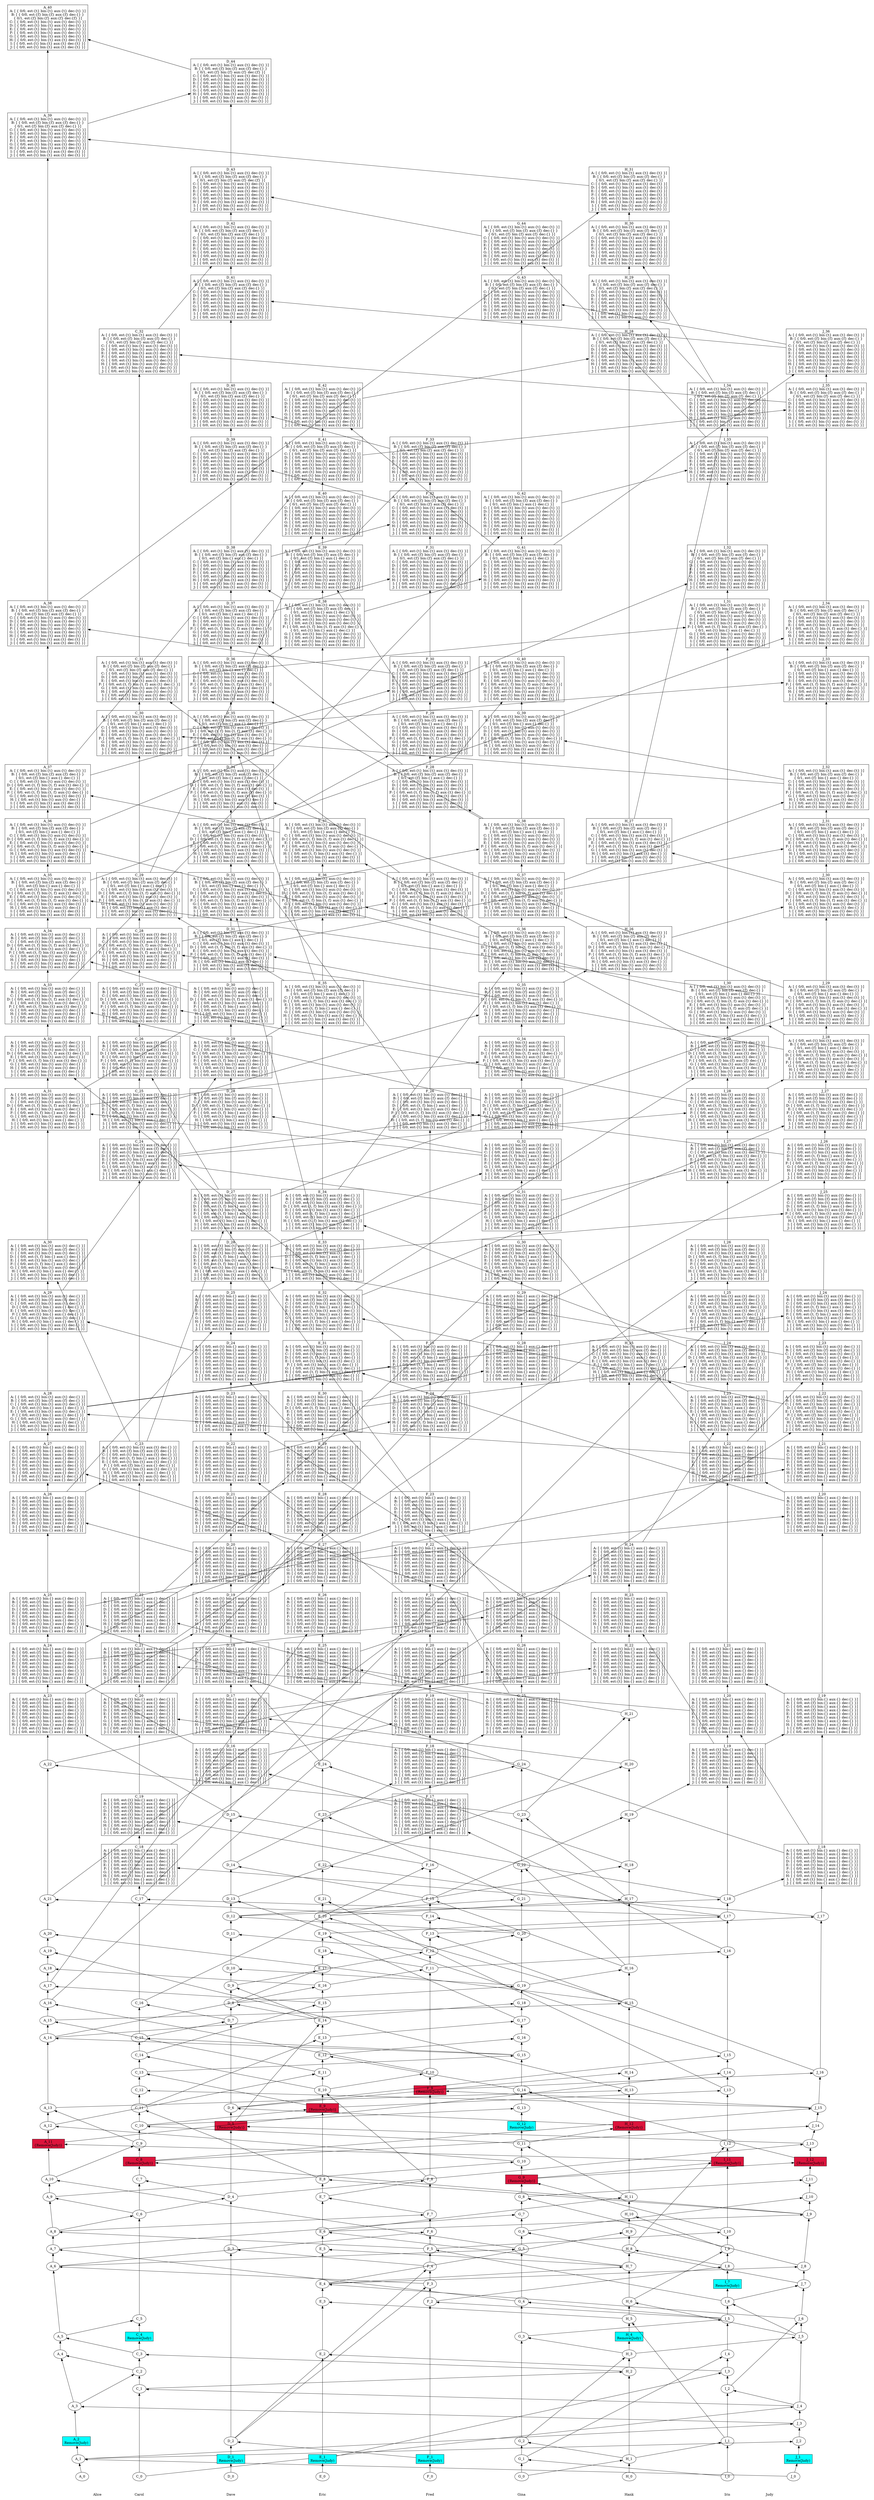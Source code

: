 digraph GossipGraph {
  splines=false
  rankdir=BT
/// { 017a62..
/// cause: Request
/// interesting_content: {}
/// last_ancestors: {Alice: 37, Carol: 30, Dave: 41, Eric: 41, Fred: 33, Gina: 41, Hank: 26, Iris: 30, Judy: 36}
/// }
/// { 02cb44..
/// cause: Response
/// interesting_content: {}
/// last_ancestors: {Alice: 35, Carol: 30, Dave: 31, Eric: 35, Fred: 25, Gina: 37, Hank: 26, Iris: 28, Judy: 34}
/// }
/// { 0383ed..
/// cause: Response
/// interesting_content: {}
/// last_ancestors: {Alice: 12, Carol: 14, Dave: 5, Eric: 15, Fred: 8, Gina: 14, Hank: 11, Iris: 11, Judy: 15}
/// }
/// { 03a1e9..
/// cause: Request
/// interesting_content: {}
/// last_ancestors: {Alice: 37, Carol: 32, Dave: 43, Eric: 41, Fred: 33, Gina: 44, Hank: 26, Iris: 33, Judy: 36}
/// }
/// { 03daf3..
/// cause: Response
/// interesting_content: {}
/// last_ancestors: {Alice: 37, Carol: 31, Dave: 36, Eric: 41, Fred: 29, Gina: 44, Hank: 26, Iris: 33, Judy: 36}
/// }
/// { 048ac9..
/// cause: Response
/// interesting_content: {}
/// last_ancestors: {Alice: 25, Carol: 18, Dave: 19, Eric: 27, Fred: 17, Gina: 23, Hank: 21, Iris: 19, Judy: 22}
/// }
/// { 04990f..
/// cause: Response
/// interesting_content: {}
/// last_ancestors: {Alice: 31, Carol: 28, Dave: 38, Eric: 38, Fred: 28, Gina: 38, Hank: 26, Iris: 29, Judy: 29}
/// }
/// { 0537c5..
/// cause: Request
/// interesting_content: {}
/// last_ancestors: {Alice: 12, Carol: 15, Dave: 8, Eric: 14, Fred: 8, Gina: 15, Hank: 12, Iris: 11, Judy: 15}
/// }
/// { 05d5e4..
/// cause: Response
/// interesting_content: {}
/// last_ancestors: {Alice: 16, Carol: 16, Dave: 16, Eric: 19, Fred: 20, Gina: 20, Hank: 16, Iris: 18, Judy: 16}
/// }
/// { 0604f3..
/// cause: Request
/// interesting_content: {}
/// last_ancestors: {Alice: 24, Carol: 16, Dave: 16, Eric: 23, Fred: 18, Gina: 27, Hank: 17, Iris: 18, Judy: 16}
/// }
/// { 06c66c..
/// cause: Response
/// interesting_content: {}
/// last_ancestors: {Alice: 28, Carol: 22, Dave: 26, Eric: 32, Fred: 25, Gina: 27, Hank: 22, Iris: 22, Judy: 27}
/// }
/// { 07becb..
/// cause: Request
/// interesting_content: {}
/// last_ancestors: {Alice: 9, Carol: 6, Dave: 2, Eric: 4, Fred: 5, Gina: 10, Hank: 6, Iris: 10, Judy: 8}
/// }
/// { 080127..
/// cause: Response
/// interesting_content: {}
/// last_ancestors: {Alice: 31, Carol: 29, Dave: 36, Eric: 40, Fred: 29, Gina: 38, Hank: 26, Iris: 29, Judy: 29}
/// }
/// { 0861d7..
/// cause: Response
/// interesting_content: {}
/// last_ancestors: {Alice: 12, Carol: 6, Dave: 2, Eric: 4, Fred: 5, Gina: 10, Hank: 6, Iris: 11, Judy: 8}
/// }
/// { 099c50..
/// cause: Request
/// interesting_content: {}
/// last_ancestors: {Alice: 31, Carol: 31, Dave: 31, Eric: 35, Fred: 27, Gina: 37, Hank: 26, Iris: 31, Judy: 32}
/// }
/// { 0a2a90..
/// cause: Response
/// interesting_content: {}
/// last_ancestors: {Alice: 26, Carol: 26, Dave: 27, Eric: 30, Fred: 23, Gina: 31, Hank: 22, Iris: 22, Judy: 23}
/// }
/// { 0ac679..
/// cause: Request
/// interesting_content: {}
/// last_ancestors: {Alice: 15, Carol: 22, Dave: 14, Eric: 23, Fred: 18, Gina: 25, Hank: 19, Iris: 20, Judy: 18}
/// }
/// { 0c1678..
/// cause: Request
/// interesting_content: {}
/// last_ancestors: {Alice: 1, Carol: 1, Eric: 1, Fred: 2, Gina: 3, Hank: 6, Iris: 9, Judy: 5}
/// }
/// { 0d48d5..
/// cause: Request
/// interesting_content: {}
/// last_ancestors: {Alice: 31, Carol: 30, Dave: 31, Eric: 35, Fred: 25, Gina: 37, Hank: 26, Iris: 28, Judy: 32}
/// }
/// { 0d55fa..
/// cause: Request
/// interesting_content: {}
/// last_ancestors: {Alice: 24, Carol: 16, Dave: 21, Eric: 30, Fred: 18, Gina: 27, Hank: 24, Iris: 24, Judy: 20}
/// }
/// { 0e98aa..
/// cause: Response
/// interesting_content: {}
/// last_ancestors: {Alice: 15, Carol: 15, Dave: 15, Eric: 19, Fred: 15, Gina: 20, Hank: 16, Iris: 18, Judy: 16}
/// }
/// { 0eed93..
/// cause: Response
/// interesting_content: {}
/// last_ancestors: {Alice: 31, Carol: 25, Dave: 29, Eric: 36, Fred: 23, Gina: 36, Hank: 24, Iris: 24, Judy: 23}
/// }
/// { 0f08a3..
/// cause: Request
/// interesting_content: {}
/// last_ancestors: {Alice: 37, Carol: 28, Dave: 33, Eric: 37, Fred: 30, Gina: 38, Hank: 26, Iris: 30, Judy: 29}
/// }
/// { 105099..
/// cause: Request
/// interesting_content: {}
/// last_ancestors: {Alice: 12, Carol: 13, Dave: 4, Eric: 13, Fred: 8, Gina: 17, Hank: 11, Iris: 11, Judy: 15}
/// }
/// { 107530..
/// cause: Request
/// interesting_content: {}
/// last_ancestors: {Alice: 15, Carol: 16, Dave: 16, Eric: 19, Fred: 17, Gina: 20, Hank: 16, Iris: 18, Judy: 16}
/// }
/// { 10bf3a..
/// cause: Response
/// interesting_content: {}
/// last_ancestors: {Alice: 1, Carol: 1, Eric: 4, Fred: 2, Gina: 3, Hank: 10, Iris: 9, Judy: 6}
/// }
/// { 120d6c..
/// cause: Response
/// interesting_content: {}
/// last_ancestors: {Alice: 23, Carol: 16, Dave: 19, Eric: 24, Fred: 17, Gina: 23, Hank: 20, Iris: 18, Judy: 16}
/// }
/// { 12e8b2..
/// cause: Response
/// interesting_content: {}
/// last_ancestors: {Alice: 24, Carol: 16, Dave: 20, Eric: 24, Fred: 17, Gina: 23, Hank: 20, Iris: 18, Judy: 16}
/// }
/// { 130556..
/// cause: Request
/// interesting_content: {}
/// last_ancestors: {Alice: 14, Carol: 15, Dave: 9, Eric: 16, Fred: 12, Gina: 20, Hank: 12, Iris: 11, Judy: 15}
/// }
/// { 13a44d..
/// cause: Request
/// interesting_content: {}
/// last_ancestors: {Alice: 14, Carol: 15, Dave: 12, Eric: 16, Fred: 12, Gina: 20, Hank: 12, Iris: 11, Judy: 15}
/// }
/// { 16c63e..
/// cause: Response
/// interesting_content: {}
/// last_ancestors: {Alice: 15, Carol: 15, Dave: 12, Eric: 24, Fred: 12, Gina: 21, Hank: 18, Iris: 17, Judy: 15}
/// }
/// { 171208..
/// cause: Request
/// interesting_content: {Remove(Judy)}
/// last_ancestors: {Alice: 11, Carol: 6, Dave: 2, Eric: 4, Fred: 5, Gina: 9, Hank: 6, Iris: 11, Judy: 8}
/// }
/// { 18322f..
/// cause: Response
/// interesting_content: {}
/// last_ancestors: {Alice: 8, Carol: 3, Dave: 2, Eric: 7, Fred: 8, Gina: 4, Hank: 7, Iris: 6, Judy: 6}
/// }
/// { 1a9085..
/// cause: Response
/// interesting_content: {}
/// last_ancestors: {Alice: 8, Carol: 8, Dave: 4, Eric: 7, Fred: 9, Gina: 9, Hank: 7, Iris: 10, Judy: 16}
/// }
/// { 1c279f..
/// cause: Request
/// interesting_content: {}
/// last_ancestors: {Alice: 28, Carol: 24, Dave: 27, Eric: 32, Fred: 25, Gina: 31, Hank: 24, Iris: 28, Judy: 29}
/// }
/// { 1f0a19..
/// cause: Response
/// interesting_content: {}
/// last_ancestors: {Alice: 31, Carol: 25, Dave: 27, Eric: 32, Fred: 25, Gina: 35, Hank: 27, Iris: 28, Judy: 30}
/// }
/// { 2008e5..
/// cause: Response
/// interesting_content: {}
/// last_ancestors: {Alice: 10, Carol: 13, Dave: 4, Eric: 9, Fred: 7, Gina: 11, Hank: 11, Iris: 10, Judy: 15}
/// }
/// { 208a6f..
/// cause: Request
/// interesting_content: {}
/// last_ancestors: {Alice: 26, Carol: 24, Dave: 21, Eric: 30, Fred: 18, Gina: 31, Hank: 21, Iris: 22, Judy: 20}
/// }
/// { 21a196..
/// cause: Request
/// interesting_content: {Remove(Judy)}
/// last_ancestors: {Alice: 10, Carol: 10, Dave: 4, Eric: 9, Fred: 7, Gina: 11, Hank: 11, Iris: 10, Judy: 9}
/// }
/// { 225caf..
/// cause: Response
/// interesting_content: {}
/// last_ancestors: {Alice: 15, Carol: 13, Dave: 4, Eric: 11, Fred: 8, Gina: 15, Hank: 11, Iris: 11, Judy: 15}
/// }
/// { 22b32a..
/// cause: Response
/// interesting_content: {}
/// last_ancestors: {Alice: 14, Carol: 15, Dave: 9, Eric: 16, Fred: 14, Gina: 20, Hank: 12, Iris: 11, Judy: 16}
/// }
/// { 22f08a..
/// cause: Request
/// interesting_content: {}
/// last_ancestors: {Alice: 14, Carol: 15, Dave: 9, Eric: 16, Fred: 13, Gina: 15, Hank: 12, Iris: 11, Judy: 16}
/// }
/// { 233f77..
/// cause: Request
/// interesting_content: {}
/// last_ancestors: {Alice: 12, Carol: 10, Dave: 4, Eric: 11, Fred: 8, Gina: 11, Hank: 11, Iris: 11, Judy: 9}
/// }
/// { 23c657..
/// cause: Request
/// interesting_content: {}
/// last_ancestors: {Alice: 10, Carol: 14, Dave: 4, Eric: 10, Fred: 8, Gina: 11, Hank: 11, Iris: 10, Judy: 15}
/// }
/// { 23ed1f..
/// cause: Response
/// interesting_content: {}
/// last_ancestors: {Alice: 6, Carol: 3, Dave: 2, Eric: 1, Fred: 6, Gina: 3, Hank: 3, Iris: 6, Judy: 5}
/// }
/// { 25fd42..
/// cause: Response
/// interesting_content: {}
/// last_ancestors: {Alice: 24, Carol: 22, Dave: 22, Eric: 27, Fred: 24, Gina: 25, Hank: 21, Iris: 20, Judy: 18}
/// }
/// { 279e48..
/// cause: Request
/// interesting_content: {}
/// last_ancestors: {Alice: 10, Carol: 9, Dave: 4, Eric: 6, Fred: 5, Gina: 5, Hank: 7, Iris: 6, Judy: 9}
/// }
/// { 2966c2..
/// cause: Response
/// interesting_content: {}
/// last_ancestors: {Alice: 18, Carol: 14, Dave: 5, Eric: 16, Fred: 10, Gina: 15, Hank: 11, Iris: 11, Judy: 15}
/// }
/// { 29d49b..
/// cause: Request
/// interesting_content: {}
/// last_ancestors: {Alice: 1, Carol: 1, Eric: 4, Gina: 2, Hank: 5, Iris: 3, Judy: 6}
/// }
/// { 2a1ed1..
/// cause: Request
/// interesting_content: {}
/// last_ancestors: {Alice: 23, Carol: 16, Dave: 19, Eric: 27, Fred: 17, Gina: 23, Hank: 21, Iris: 18, Judy: 16}
/// }
/// { 2a55b3..
/// cause: Response
/// interesting_content: {}
/// last_ancestors: {Alice: 31, Carol: 28, Dave: 33, Eric: 34, Fred: 29, Gina: 38, Hank: 26, Iris: 28, Judy: 28}
/// }
/// { 2ac45a..
/// cause: Request
/// interesting_content: {}
/// last_ancestors: {Alice: 31, Carol: 23, Dave: 30, Eric: 30, Fred: 21, Gina: 32, Hank: 22, Iris: 22, Judy: 23}
/// }
/// { 2b2e21..
/// cause: Request
/// interesting_content: {}
/// last_ancestors: {Alice: 15, Carol: 20, Dave: 12, Eric: 23, Fred: 16, Gina: 24, Hank: 17, Iris: 17, Judy: 17}
/// }
/// { 2c5e05..
/// cause: Request
/// interesting_content: {}
/// last_ancestors: {Alice: 15, Carol: 15, Dave: 13, Eric: 25, Fred: 15, Gina: 23, Hank: 21, Iris: 17, Judy: 16}
/// }
/// { 2c9cdd..
/// cause: Request
/// interesting_content: {}
/// last_ancestors: {Alice: 1, Carol: 1, Dave: 2, Eric: 1, Fred: 5, Gina: 3, Hank: 3, Iris: 6, Judy: 5}
/// }
/// { 2cc2e3..
/// cause: Response
/// interesting_content: {}
/// last_ancestors: {Alice: 28, Carol: 18, Dave: 20, Eric: 27, Fred: 18, Gina: 27, Hank: 21, Iris: 22, Judy: 24}
/// }
/// { 2ccea4..
/// cause: Request
/// interesting_content: {}
/// last_ancestors: {Alice: 37, Carol: 28, Dave: 38, Eric: 38, Fred: 32, Gina: 38, Hank: 26, Iris: 30, Judy: 29}
/// }
/// { 2d02b3..
/// cause: Request
/// interesting_content: {}
/// last_ancestors: {Alice: 31, Carol: 28, Dave: 32, Eric: 34, Fred: 28, Gina: 38, Hank: 26, Iris: 28, Judy: 28}
/// }
/// { 2e03ae..
/// cause: Request
/// interesting_content: {}
/// last_ancestors: {Alice: 10, Carol: 15, Dave: 7, Eric: 10, Fred: 8, Gina: 15, Hank: 12, Iris: 10, Judy: 15}
/// }
/// { 2ed358..
/// cause: Request
/// interesting_content: {}
/// last_ancestors: {Alice: 1, Carol: 0, Eric: 1, Gina: 0, Hank: 1, Iris: 3, Judy: 4}
/// }
/// { 2ed822..
/// cause: Response
/// interesting_content: {}
/// last_ancestors: {Alice: 15, Carol: 16, Dave: 17, Eric: 20, Fred: 17, Gina: 23, Hank: 23, Iris: 19, Judy: 16}
/// }
/// { 2ef368..
/// cause: Response
/// interesting_content: {}
/// last_ancestors: {Alice: 14, Carol: 15, Dave: 10, Eric: 14, Fred: 8, Gina: 19, Hank: 12, Iris: 11, Judy: 15}
/// }
/// { 2ffe66..
/// cause: Request
/// interesting_content: {}
/// last_ancestors: {Alice: 21, Carol: 15, Dave: 9, Eric: 16, Fred: 14, Gina: 20, Hank: 15, Iris: 11, Judy: 16}
/// }
/// { 30675d..
/// cause: Response
/// interesting_content: {}
/// last_ancestors: {Alice: 21, Carol: 16, Dave: 16, Eric: 23, Fred: 22, Gina: 25, Hank: 17, Iris: 18, Judy: 16}
/// }
/// { 319880..
/// cause: Response
/// interesting_content: {}
/// last_ancestors: {Alice: 26, Carol: 25, Dave: 21, Eric: 30, Fred: 23, Gina: 31, Hank: 21, Iris: 22, Judy: 20}
/// }
/// { 366971..
/// cause: Response
/// interesting_content: {}
/// last_ancestors: {Alice: 10, Carol: 16, Dave: 7, Eric: 10, Fred: 8, Gina: 15, Hank: 12, Iris: 10, Judy: 15}
/// }
/// { 367700..
/// cause: Request
/// interesting_content: {}
/// last_ancestors: {Alice: 10, Carol: 10, Dave: 4, Eric: 6, Fred: 5, Gina: 11, Hank: 11, Iris: 10, Judy: 9}
/// }
/// { 36ea48..
/// cause: Response
/// interesting_content: {}
/// last_ancestors: {Alice: 8, Carol: 8, Dave: 4, Eric: 6, Fred: 5, Gina: 9, Hank: 7, Iris: 10, Judy: 14}
/// }
/// { 370df7..
/// cause: Observation(Remove(Judy))
/// interesting_content: {}
/// last_ancestors: {Alice: 3, Carol: 4, Gina: 0, Hank: 2, Judy: 4}
/// }
/// { 37a881..
/// cause: Response
/// interesting_content: {}
/// last_ancestors: {Alice: 31, Carol: 25, Dave: 32, Eric: 34, Fred: 25, Gina: 39, Hank: 26, Iris: 28, Judy: 32}
/// }
/// { 387c2f..
/// cause: Request
/// interesting_content: {}
/// last_ancestors: {Alice: 10, Carol: 10, Dave: 4, Eric: 10, Fred: 8, Gina: 11, Hank: 11, Iris: 10, Judy: 9}
/// }
/// { 399c23..
/// cause: Response
/// interesting_content: {}
/// last_ancestors: {Alice: 7, Carol: 3, Dave: 2, Eric: 1, Fred: 3, Gina: 7, Hank: 3, Iris: 6, Judy: 7}
/// }
/// { 3b1b97..
/// cause: Request
/// interesting_content: {}
/// last_ancestors: {Alice: 7, Carol: 3, Dave: 2, Eric: 4, Fred: 3, Gina: 8, Hank: 5, Iris: 6, Judy: 8}
/// }
/// { 3b2d8c..
/// cause: Response
/// interesting_content: {}
/// last_ancestors: {Alice: 14, Carol: 15, Dave: 12, Eric: 16, Fred: 12, Gina: 21, Hank: 12, Iris: 11, Judy: 15}
/// }
/// { 3be788..
/// cause: Request
/// interesting_content: {}
/// last_ancestors: {Alice: 1, Carol: 1, Gina: 0, Hank: 2, Judy: 4}
/// }
/// { 3c5e4c..
/// cause: Request
/// interesting_content: {}
/// last_ancestors: {Alice: 13, Carol: 9, Dave: 4, Eric: 6, Fred: 5, Gina: 11, Hank: 13, Iris: 11, Judy: 9}
/// }
/// { 3f0f0a..
/// cause: Response
/// interesting_content: {}
/// last_ancestors: {Alice: 7, Carol: 3, Dave: 2, Eric: 4, Fred: 5, Gina: 9, Hank: 8, Iris: 12, Judy: 8}
/// }
/// { 3f7fec..
/// cause: Request
/// interesting_content: {}
/// last_ancestors: {Alice: 26, Carol: 16, Dave: 20, Eric: 24, Fred: 17, Gina: 23, Hank: 20, Iris: 18, Judy: 18}
/// }
/// { 3fddd9..
/// cause: Response
/// interesting_content: {}
/// last_ancestors: {Alice: 14, Carol: 13, Dave: 4, Eric: 13, Fred: 8, Gina: 18, Hank: 11, Iris: 11, Judy: 15}
/// }
/// { 4012bb..
/// cause: Request
/// interesting_content: {}
/// last_ancestors: {Alice: 14, Carol: 13, Dave: 4, Eric: 9, Fred: 7, Gina: 15, Hank: 11, Iris: 11, Judy: 15}
/// }
/// { 403eca..
/// cause: Request
/// interesting_content: {}
/// last_ancestors: {Alice: 1, Carol: 0, Judy: 4}
/// }
/// { 41bc16..
/// cause: Response
/// interesting_content: {}
/// last_ancestors: {Alice: 8, Carol: 3, Dave: 2, Eric: 1, Fred: 7, Gina: 4, Hank: 3, Iris: 6, Judy: 5}
/// }
/// { 41f5d9..
/// cause: Response
/// interesting_content: {}
/// last_ancestors: {Alice: 4, Carol: 2, Judy: 4}
/// }
/// { 42523e..
/// cause: Response
/// interesting_content: {}
/// last_ancestors: {Alice: 14, Carol: 15, Dave: 11, Eric: 16, Fred: 12, Gina: 19, Hank: 12, Iris: 11, Judy: 15}
/// }
/// { 431096..
/// cause: Request
/// interesting_content: {}
/// last_ancestors: {Alice: 15, Carol: 15, Dave: 12, Eric: 20, Fred: 12, Gina: 23, Hank: 17, Iris: 11, Judy: 15}
/// }
/// { 4347bc..
/// cause: Request
/// interesting_content: {}
/// last_ancestors: {Alice: 24, Carol: 16, Dave: 21, Eric: 29, Fred: 17, Gina: 23, Hank: 21, Iris: 18, Judy: 16}
/// }
/// { 43ed56..
/// cause: Request
/// interesting_content: {}
/// last_ancestors: {Gina: 0, Hank: 1, Iris: 1}
/// }
/// { 4484d4..
/// cause: Response
/// interesting_content: {}
/// last_ancestors: {Alice: 1, Carol: 0, Eric: 2, Gina: 0, Hank: 1, Iris: 3, Judy: 4}
/// }
/// { 4522aa..
/// cause: Response
/// interesting_content: {}
/// last_ancestors: {Alice: 31, Carol: 28, Dave: 32, Eric: 34, Fred: 28, Gina: 40, Hank: 26, Iris: 28, Judy: 32}
/// }
/// { 456abd..
/// cause: Response
/// interesting_content: {}
/// last_ancestors: {Alice: 1, Carol: 1, Eric: 1, Fred: 2, Gina: 3, Hank: 3, Iris: 8, Judy: 5}
/// }
/// { 49623c..
/// cause: Response
/// interesting_content: {}
/// last_ancestors: {Alice: 24, Carol: 16, Dave: 21, Eric: 30, Fred: 18, Gina: 28, Hank: 21, Iris: 18, Judy: 16}
/// }
/// { 49c40b..
/// cause: Response
/// interesting_content: {}
/// last_ancestors: {Alice: 9, Carol: 6, Dave: 2, Eric: 1, Fred: 5, Gina: 4, Hank: 3, Iris: 6, Judy: 5}
/// }
/// { 4adfd1..
/// cause: Response
/// interesting_content: {}
/// last_ancestors: {Alice: 23, Carol: 16, Dave: 19, Eric: 27, Fred: 17, Gina: 23, Hank: 25, Iris: 23, Judy: 20}
/// }
/// { 4b71f0..
/// cause: Response
/// interesting_content: {}
/// last_ancestors: {Alice: 28, Carol: 24, Dave: 26, Eric: 32, Fred: 25, Gina: 31, Hank: 24, Iris: 30, Judy: 28}
/// }
/// { 4bfa5d..
/// cause: Request
/// interesting_content: {}
/// last_ancestors: {Alice: 14, Carol: 18, Dave: 9, Eric: 19, Fred: 13, Gina: 17, Hank: 12, Iris: 17, Judy: 17}
/// }
/// { 4c3a2c..
/// cause: Request
/// interesting_content: {}
/// last_ancestors: {Alice: 26, Carol: 23, Dave: 20, Eric: 24, Fred: 18, Gina: 25, Hank: 20, Iris: 20, Judy: 18}
/// }
/// { 4d1314..
/// cause: Response
/// interesting_content: {}
/// last_ancestors: {Alice: 24, Carol: 17, Dave: 21, Eric: 30, Fred: 18, Gina: 27, Hank: 24, Iris: 25, Judy: 20}
/// }
/// { 4e3755..
/// cause: Request
/// interesting_content: {}
/// last_ancestors: {Alice: 15, Carol: 15, Dave: 12, Eric: 23, Fred: 12, Gina: 21, Hank: 15, Iris: 17, Judy: 15}
/// }
/// { 505dfe..
/// cause: Request
/// interesting_content: {}
/// last_ancestors: {Alice: 15, Carol: 16, Dave: 17, Eric: 20, Fred: 17, Gina: 23, Hank: 22, Iris: 18, Judy: 16}
/// }
/// { 50c6a5..
/// cause: Initial
/// interesting_content: {}
/// last_ancestors: {Carol: 0}
/// }
/// { 50d92a..
/// cause: Response
/// interesting_content: {}
/// last_ancestors: {Alice: 14, Carol: 15, Dave: 8, Eric: 19, Fred: 11, Gina: 17, Hank: 12, Iris: 11, Judy: 15}
/// }
/// { 510bf0..
/// cause: Response
/// interesting_content: {}
/// last_ancestors: {Alice: 6, Carol: 3, Dave: 2, Eric: 6, Fred: 3, Gina: 6, Hank: 7, Iris: 6, Judy: 10}
/// }
/// { 51be13..
/// cause: Request
/// interesting_content: {}
/// last_ancestors: {Alice: 31, Carol: 25, Dave: 26, Eric: 30, Fred: 23, Gina: 35, Hank: 22, Iris: 22, Judy: 23}
/// }
/// { 528d67..
/// cause: Response
/// interesting_content: {}
/// last_ancestors: {Alice: 32, Carol: 23, Dave: 26, Eric: 30, Fred: 25, Gina: 32, Hank: 22, Iris: 22, Judy: 23}
/// }
/// { 532cb6..
/// cause: Response
/// interesting_content: {}
/// last_ancestors: {Alice: 1, Carol: 1, Eric: 4, Gina: 3, Hank: 5, Iris: 6, Judy: 8}
/// }
/// { 53fb31..
/// cause: Response
/// interesting_content: {}
/// last_ancestors: {Alice: 15, Carol: 16, Dave: 17, Eric: 25, Fred: 17, Gina: 23, Hank: 24, Iris: 19, Judy: 16}
/// }
/// { 543745..
/// cause: Request
/// interesting_content: {}
/// last_ancestors: {Alice: 1, Carol: 1, Dave: 2, Eric: 1, Fred: 4, Gina: 3, Hank: 3, Iris: 5, Judy: 4}
/// }
/// { 54f141..
/// cause: Response
/// interesting_content: {}
/// last_ancestors: {Alice: 15, Carol: 15, Dave: 12, Eric: 20, Fred: 15, Gina: 20, Hank: 19, Iris: 20, Judy: 18}
/// }
/// { 550320..
/// cause: Request
/// interesting_content: {}
/// last_ancestors: {Alice: 1, Carol: 0, Gina: 0, Hank: 1, Iris: 2, Judy: 4}
/// }
/// { 558e89..
/// cause: Request
/// interesting_content: {}
/// last_ancestors: {Alice: 8, Carol: 8, Dave: 4, Eric: 6, Fred: 5, Gina: 9, Hank: 7, Iris: 10, Judy: 15}
/// }
/// { 55c2ab..
/// cause: Request
/// interesting_content: {}
/// last_ancestors: {Alice: 14, Carol: 14, Dave: 6, Eric: 16, Fred: 11, Gina: 15, Hank: 12, Iris: 16, Judy: 15}
/// }
/// { 564b14..
/// cause: Request
/// interesting_content: {}
/// last_ancestors: {Alice: 36, Carol: 31, Dave: 36, Eric: 38, Fred: 28, Gina: 42, Hank: 27, Iris: 34, Judy: 32}
/// }
/// { 56b713..
/// cause: Request
/// interesting_content: {}
/// last_ancestors: {Alice: 15, Carol: 16, Dave: 9, Eric: 16, Fred: 16, Gina: 20, Hank: 16, Iris: 11, Judy: 16}
/// }
/// { 574c90..
/// cause: Response
/// interesting_content: {}
/// last_ancestors: {Alice: 37, Carol: 28, Dave: 38, Eric: 39, Fred: 33, Gina: 38, Hank: 26, Iris: 30, Judy: 29}
/// }
/// { 5820d8..
/// cause: Request
/// interesting_content: {}
/// last_ancestors: {Alice: 12, Carol: 10, Dave: 4, Eric: 12, Fred: 8, Gina: 14, Hank: 11, Iris: 11, Judy: 12}
/// }
/// { 5a2f50..
/// cause: Initial
/// interesting_content: {}
/// last_ancestors: {Fred: 0}
/// }
/// { 5a7d48..
/// cause: Response
/// interesting_content: {}
/// last_ancestors: {Alice: 37, Carol: 28, Dave: 39, Eric: 38, Fred: 32, Gina: 38, Hank: 26, Iris: 30, Judy: 29}
/// }
/// { 5b7ca2..
/// cause: Request
/// interesting_content: {}
/// last_ancestors: {Alice: 8, Carol: 3, Dave: 2, Eric: 7, Fred: 7, Gina: 4, Hank: 7, Iris: 6, Judy: 6}
/// }
/// { 5bf3e9..
/// cause: Initial
/// interesting_content: {}
/// last_ancestors: {Hank: 0}
/// }
/// { 5df322..
/// cause: Response
/// interesting_content: {}
/// last_ancestors: {Alice: 26, Carol: 27, Dave: 27, Eric: 30, Fred: 23, Gina: 31, Hank: 24, Iris: 28, Judy: 23}
/// }
/// { 5f57b3..
/// cause: Request
/// interesting_content: {}
/// last_ancestors: {Alice: 11, Carol: 10, Dave: 6, Eric: 9, Fred: 7, Gina: 11, Hank: 12, Iris: 15, Judy: 13}
/// }
/// { 6031a7..
/// cause: Response
/// interesting_content: {}
/// last_ancestors: {Alice: 1, Carol: 0, Eric: 1, Gina: 1, Hank: 1, Iris: 4, Judy: 4}
/// }
/// { 6034fa..
/// cause: Request
/// interesting_content: {}
/// last_ancestors: {Alice: 1, Carol: 1, Eric: 4, Gina: 2, Hank: 7, Iris: 3, Judy: 6}
/// }
/// { 60c0a9..
/// cause: Request
/// interesting_content: {}
/// last_ancestors: {Alice: 31, Carol: 25, Dave: 36, Eric: 38, Fred: 26, Gina: 38, Hank: 26, Iris: 29, Judy: 29}
/// }
/// { 60cd30..
/// cause: Request
/// interesting_content: {}
/// last_ancestors: {Alice: 14, Carol: 14, Dave: 5, Eric: 16, Fred: 8, Gina: 15, Hank: 11, Iris: 11, Judy: 15}
/// }
/// { 60fd29..
/// cause: Request
/// interesting_content: {}
/// last_ancestors: {Alice: 6, Carol: 3, Dave: 2, Eric: 1, Fred: 3, Gina: 5, Hank: 3, Iris: 5, Judy: 4}
/// }
/// { 615197..
/// cause: Response
/// interesting_content: {}
/// last_ancestors: {Alice: 25, Carol: 18, Dave: 19, Eric: 27, Fred: 17, Gina: 23, Hank: 21, Iris: 22, Judy: 23}
/// }
/// { 64fa33..
/// cause: Response
/// interesting_content: {}
/// last_ancestors: {Alice: 8, Carol: 7, Dave: 4, Eric: 1, Fred: 5, Gina: 4, Hank: 3, Iris: 6, Judy: 5}
/// }
/// { 654df8..
/// cause: Request
/// interesting_content: {}
/// last_ancestors: {Alice: 26, Carol: 18, Dave: 26, Eric: 29, Fred: 21, Gina: 23, Hank: 22, Iris: 22, Judy: 23}
/// }
/// { 6587ef..
/// cause: Request
/// interesting_content: {}
/// last_ancestors: {Alice: 15, Carol: 15, Dave: 8, Eric: 14, Fred: 8, Gina: 19, Hank: 16, Iris: 11, Judy: 15}
/// }
/// { 659dc9..
/// cause: Response
/// interesting_content: {}
/// last_ancestors: {Alice: 14, Carol: 15, Dave: 8, Eric: 17, Fred: 8, Gina: 15, Hank: 12, Iris: 11, Judy: 15}
/// }
/// { 66072b..
/// cause: Response
/// interesting_content: {}
/// last_ancestors: {Alice: 24, Carol: 22, Dave: 21, Eric: 30, Fred: 18, Gina: 30, Hank: 21, Iris: 20, Judy: 18}
/// }
/// { 674bb8..
/// cause: Request
/// interesting_content: {}
/// last_ancestors: {Alice: 15, Carol: 15, Dave: 13, Eric: 20, Fred: 15, Gina: 20, Hank: 20, Iris: 15, Judy: 16}
/// }
/// { 67fd81..
/// cause: Response
/// interesting_content: {}
/// last_ancestors: {Alice: 37, Carol: 29, Dave: 36, Eric: 41, Fred: 29, Gina: 38, Hank: 26, Iris: 30, Judy: 29}
/// }
/// { 682166..
/// cause: Response
/// interesting_content: {}
/// last_ancestors: {Alice: 25, Carol: 16, Dave: 19, Eric: 27, Fred: 17, Gina: 23, Hank: 21, Iris: 19, Judy: 21}
/// }
/// { 68a1b6..
/// cause: Response
/// interesting_content: {}
/// last_ancestors: {Alice: 23, Carol: 16, Dave: 19, Eric: 28, Fred: 17, Gina: 23, Hank: 21, Iris: 18, Judy: 16}
/// }
/// { 6997cf..
/// cause: Request
/// interesting_content: {}
/// last_ancestors: {Alice: 1, Carol: 1, Gina: 2, Hank: 3, Iris: 0, Judy: 5}
/// }
/// { 69f748..
/// cause: Request
/// interesting_content: {}
/// last_ancestors: {Alice: 31, Carol: 25, Dave: 26, Eric: 30, Fred: 23, Gina: 35, Hank: 26, Iris: 23, Judy: 23}
/// }
/// { 6c6a63..
/// cause: Response
/// interesting_content: {}
/// last_ancestors: {Alice: 12, Carol: 15, Dave: 9, Eric: 14, Fred: 8, Gina: 15, Hank: 12, Iris: 11, Judy: 15}
/// }
/// { 6defa3..
/// cause: Response
/// interesting_content: {}
/// last_ancestors: {Alice: 37, Carol: 30, Dave: 36, Eric: 41, Fred: 29, Gina: 43, Hank: 26, Iris: 30, Judy: 36}
/// }
/// { 6e55bd..
/// cause: Request
/// interesting_content: {}
/// last_ancestors: {Alice: 15, Carol: 16, Dave: 14, Eric: 23, Fred: 18, Gina: 25, Hank: 17, Iris: 17, Judy: 16}
/// }
/// { 6e8961..
/// cause: Observation(Remove(Judy))
/// interesting_content: {}
/// last_ancestors: {Alice: 1, Carol: 1, Eric: 1, Gina: 3, Hank: 3, Iris: 7, Judy: 5}
/// }
/// { 6ecbe7..
/// cause: Response
/// interesting_content: {}
/// last_ancestors: {Alice: 26, Carol: 16, Dave: 25, Eric: 29, Fred: 21, Gina: 23, Hank: 22, Iris: 18, Judy: 18}
/// }
/// { 6f7287..
/// cause: Response
/// interesting_content: {}
/// last_ancestors: {Alice: 10, Carol: 15, Dave: 4, Eric: 10, Fred: 8, Gina: 15, Hank: 11, Iris: 10, Judy: 15}
/// }
/// { 704c58..
/// cause: Response
/// interesting_content: {}
/// last_ancestors: {Alice: 15, Carol: 16, Dave: 14, Eric: 16, Fred: 18, Gina: 20, Hank: 16, Iris: 16, Judy: 16}
/// }
/// { 70bf60..
/// cause: Request
/// interesting_content: {}
/// last_ancestors: {Alice: 9, Carol: 6, Dave: 6, Eric: 6, Fred: 5, Gina: 11, Hank: 12, Iris: 10, Judy: 13}
/// }
/// { 72f110..
/// cause: Request
/// interesting_content: {}
/// last_ancestors: {Alice: 26, Carol: 23, Dave: 27, Eric: 29, Fred: 21, Gina: 25, Hank: 22, Iris: 22, Judy: 23}
/// }
/// { 738df0..
/// cause: Request
/// interesting_content: {}
/// last_ancestors: {Alice: 31, Carol: 29, Dave: 29, Eric: 35, Fred: 23, Gina: 35, Hank: 24, Iris: 28, Judy: 23}
/// }
/// { 73bd2a..
/// cause: Request
/// interesting_content: {}
/// last_ancestors: {Alice: 14, Carol: 15, Dave: 12, Eric: 19, Fred: 12, Gina: 20, Hank: 12, Iris: 18, Judy: 15}
/// }
/// { 73c136..
/// cause: Observation(Remove(Judy))
/// interesting_content: {}
/// last_ancestors: {Alice: 1, Carol: 1, Gina: 2, Hank: 4, Iris: 0, Judy: 4}
/// }
/// { 73e1b4..
/// cause: Request
/// interesting_content: {}
/// last_ancestors: {Alice: 1, Carol: 1, Eric: 1, Gina: 3, Hank: 3, Iris: 6, Judy: 5}
/// }
/// { 7595cd..
/// cause: Response
/// interesting_content: {}
/// last_ancestors: {Alice: 15, Carol: 15, Dave: 12, Eric: 20, Fred: 15, Gina: 20, Hank: 19, Iris: 21, Judy: 19}
/// }
/// { 759872..
/// cause: Request
/// interesting_content: {}
/// last_ancestors: {Alice: 15, Carol: 21, Dave: 12, Eric: 23, Fred: 16, Gina: 24, Hank: 19, Iris: 20, Judy: 18}
/// }
/// { 75c394..
/// cause: Request
/// interesting_content: {}
/// last_ancestors: {Alice: 15, Carol: 15, Dave: 12, Eric: 20, Fred: 15, Gina: 20, Hank: 19, Iris: 19, Judy: 16}
/// }
/// { 75fd34..
/// cause: Request
/// interesting_content: {}
/// last_ancestors: {Alice: 15, Carol: 15, Dave: 14, Eric: 16, Fred: 15, Gina: 20, Hank: 16, Iris: 15, Judy: 16}
/// }
/// { 76e108..
/// cause: Observation(Remove(Judy))
/// interesting_content: {}
/// last_ancestors: {Eric: 1}
/// }
/// { 77eea7..
/// cause: Request
/// interesting_content: {}
/// last_ancestors: {Alice: 37, Carol: 32, Dave: 42, Eric: 41, Fred: 33, Gina: 41, Hank: 26, Iris: 30, Judy: 36}
/// }
/// { 7a03f9..
/// cause: Response
/// interesting_content: {}
/// last_ancestors: {Alice: 31, Carol: 25, Dave: 29, Eric: 37, Fred: 23, Gina: 36, Hank: 24, Iris: 29, Judy: 23}
/// }
/// { 7a476f..
/// cause: Request
/// interesting_content: {}
/// last_ancestors: {Alice: 14, Carol: 15, Dave: 8, Eric: 14, Fred: 8, Gina: 19, Hank: 12, Iris: 11, Judy: 15}
/// }
/// { 7ac624..
/// cause: Request
/// interesting_content: {}
/// last_ancestors: {Alice: 37, Carol: 28, Dave: 40, Eric: 39, Fred: 33, Gina: 38, Hank: 26, Iris: 30, Judy: 29}
/// }
/// { 7ae0d8..
/// cause: Response
/// interesting_content: {}
/// last_ancestors: {Alice: 15, Carol: 15, Dave: 8, Eric: 20, Fred: 11, Gina: 19, Hank: 17, Iris: 11, Judy: 15}
/// }
/// { 7b481f..
/// cause: Request
/// interesting_content: {}
/// last_ancestors: {Alice: 35, Carol: 24, Dave: 30, Eric: 32, Fred: 25, Gina: 33, Hank: 24, Iris: 28, Judy: 29}
/// }
/// { 7b6018..
/// cause: Response
/// interesting_content: {}
/// last_ancestors: {Alice: 21, Carol: 16, Dave: 16, Eric: 19, Fred: 21, Gina: 20, Hank: 16, Iris: 18, Judy: 16}
/// }
/// { 7b6b52..
/// cause: Response
/// interesting_content: {}
/// last_ancestors: {Alice: 31, Carol: 25, Dave: 26, Eric: 34, Fred: 23, Gina: 37, Hank: 26, Iris: 24, Judy: 23}
/// }
/// { 7b808a..
/// cause: Response
/// interesting_content: {}
/// last_ancestors: {Alice: 30, Carol: 23, Dave: 24, Eric: 29, Fred: 21, Gina: 27, Hank: 22, Iris: 20, Judy: 21}
/// }
/// { 7c0c9c..
/// cause: Response
/// interesting_content: {}
/// last_ancestors: {Alice: 26, Carol: 18, Dave: 25, Eric: 34, Fred: 21, Gina: 27, Hank: 24, Iris: 24, Judy: 22}
/// }
/// { 7d1f08..
/// cause: Response
/// interesting_content: {}
/// last_ancestors: {Alice: 15, Carol: 16, Dave: 16, Eric: 19, Fred: 19, Gina: 20, Hank: 16, Iris: 18, Judy: 16}
/// }
/// { 7d7b57..
/// cause: Request
/// interesting_content: {}
/// last_ancestors: {Alice: 1, Judy: 3}
/// }
/// { 7da437..
/// cause: Response
/// interesting_content: {}
/// last_ancestors: {Alice: 15, Carol: 15, Dave: 13, Eric: 20, Fred: 15, Gina: 23, Hank: 21, Iris: 15, Judy: 16}
/// }
/// { 7dca36..
/// cause: Observation(Remove(Judy))
/// interesting_content: {}
/// last_ancestors: {Alice: 2, Judy: 0}
/// }
/// { 7ecd17..
/// cause: Request
/// interesting_content: {}
/// last_ancestors: {Alice: 31, Carol: 24, Dave: 31, Eric: 32, Fred: 25, Gina: 32, Hank: 24, Iris: 28, Judy: 28}
/// }
/// { 7eded0..
/// cause: Response
/// interesting_content: {}
/// last_ancestors: {Alice: 1, Carol: 1, Gina: 3, Hank: 3, Iris: 0, Judy: 4}
/// }
/// { 801fa0..
/// cause: Response
/// interesting_content: {}
/// last_ancestors: {Alice: 8, Carol: 3, Dave: 2, Eric: 8, Fred: 7, Gina: 4, Hank: 7, Iris: 6, Judy: 9}
/// }
/// { 80624d..
/// cause: Request
/// interesting_content: {}
/// last_ancestors: {Alice: 33, Carol: 24, Dave: 26, Eric: 30, Fred: 25, Gina: 33, Hank: 22, Iris: 22, Judy: 23}
/// }
/// { 80e799..
/// cause: Request
/// interesting_content: {}
/// last_ancestors: {Gina: 0, Hank: 1}
/// }
/// { 80e90a..
/// cause: Response
/// interesting_content: {}
/// last_ancestors: {Alice: 40, Carol: 32, Dave: 44, Eric: 42, Fred: 33, Gina: 44, Hank: 31, Iris: 34, Judy: 36}
/// }
/// { 81b908..
/// cause: Request
/// interesting_content: {}
/// last_ancestors: {Alice: 1, Carol: 1, Eric: 6, Gina: 3, Hank: 7, Iris: 6, Judy: 9}
/// }
/// { 8358b0..
/// cause: Request
/// interesting_content: {}
/// last_ancestors: {Alice: 17, Carol: 14, Dave: 5, Eric: 15, Fred: 10, Gina: 15, Hank: 11, Iris: 11, Judy: 15}
/// }
/// { 839ba8..
/// cause: Response
/// interesting_content: {Remove(Judy)}
/// last_ancestors: {Alice: 8, Carol: 6, Dave: 5, Eric: 6, Fred: 5, Gina: 9, Hank: 7, Iris: 10, Judy: 13}
/// }
/// { 83b652..
/// cause: Response
/// interesting_content: {}
/// last_ancestors: {Alice: 1, Carol: 1, Eric: 4, Fred: 2, Gina: 3, Hank: 9, Iris: 8, Judy: 6}
/// }
/// { 83db90..
/// cause: Request
/// interesting_content: {}
/// last_ancestors: {Alice: 37, Carol: 32, Dave: 36, Eric: 41, Fred: 29, Gina: 38, Hank: 26, Iris: 30, Judy: 35}
/// }
/// { 83fa58..
/// cause: Request
/// interesting_content: {}
/// last_ancestors: {Gina: 1, Iris: 0}
/// }
/// { 84c40e..
/// cause: Request
/// interesting_content: {}
/// last_ancestors: {Alice: 8, Carol: 3, Dave: 2, Eric: 1, Fred: 5, Gina: 4, Hank: 3, Iris: 6, Judy: 5}
/// }
/// { 84cdc3..
/// cause: Response
/// interesting_content: {}
/// last_ancestors: {Alice: 24, Carol: 16, Dave: 21, Eric: 31, Fred: 18, Gina: 27, Hank: 21, Iris: 19, Judy: 20}
/// }
/// { 850e93..
/// cause: Response
/// interesting_content: {}
/// last_ancestors: {Alice: 1, Judy: 2}
/// }
/// { 86fa73..
/// cause: Response
/// interesting_content: {}
/// last_ancestors: {Alice: 31, Carol: 24, Dave: 34, Eric: 33, Fred: 26, Gina: 32, Hank: 24, Iris: 28, Judy: 29}
/// }
/// { 87ccef..
/// cause: Request
/// interesting_content: {}
/// last_ancestors: {Alice: 1, Carol: 1, Eric: 1, Fred: 2, Gina: 3, Hank: 3, Iris: 5, Judy: 4}
/// }
/// { 882505..
/// cause: Response
/// interesting_content: {}
/// last_ancestors: {Alice: 14, Carol: 15, Dave: 13, Eric: 16, Fred: 12, Gina: 20, Hank: 12, Iris: 15, Judy: 15}
/// }
/// { 887044..
/// cause: Request
/// interesting_content: {}
/// last_ancestors: {Alice: 31, Carol: 25, Dave: 27, Eric: 32, Fred: 25, Gina: 35, Hank: 26, Iris: 28, Judy: 30}
/// }
/// { 89b768..
/// cause: Initial
/// interesting_content: {}
/// last_ancestors: {Iris: 0}
/// }
/// { 8a27e6..
/// cause: Request
/// interesting_content: {}
/// last_ancestors: {Alice: 38, Carol: 31, Dave: 36, Eric: 42, Fred: 30, Gina: 42, Hank: 31, Iris: 34, Judy: 32}
/// }
/// { 8a98d8..
/// cause: Response
/// interesting_content: {}
/// last_ancestors: {Alice: 15, Carol: 15, Dave: 8, Eric: 22, Fred: 11, Gina: 17, Hank: 15, Iris: 17, Judy: 15}
/// }
/// { 8ab44d..
/// cause: Response
/// interesting_content: {}
/// last_ancestors: {Alice: 1, Carol: 1, Eric: 1, Gina: 4, Hank: 3, Iris: 5, Judy: 4}
/// }
/// { 8b9e63..
/// cause: Response
/// interesting_content: {}
/// last_ancestors: {Alice: 24, Carol: 22, Dave: 21, Eric: 30, Fred: 18, Gina: 31, Hank: 24, Iris: 27, Judy: 20}
/// }
/// { 8cce3e..
/// cause: Response
/// interesting_content: {}
/// last_ancestors: {Alice: 34, Carol: 24, Dave: 30, Eric: 30, Fred: 25, Gina: 33, Hank: 22, Iris: 22, Judy: 23}
/// }
/// { 8d71ac..
/// cause: Request
/// interesting_content: {}
/// last_ancestors: {Alice: 31, Carol: 28, Dave: 36, Eric: 39, Fred: 29, Gina: 38, Hank: 26, Iris: 29, Judy: 29}
/// }
/// { 8df262..
/// cause: Request
/// interesting_content: {}
/// last_ancestors: {Dave: 2, Fred: 1}
/// }
/// { 8df771..
/// cause: Request
/// interesting_content: {}
/// last_ancestors: {Alice: 37, Carol: 29, Dave: 36, Eric: 42, Fred: 29, Gina: 41, Hank: 28, Iris: 30, Judy: 32}
/// }
/// { 8eac50..
/// cause: Request
/// interesting_content: {}
/// last_ancestors: {Alice: 1, Carol: 1, Eric: 4, Fred: 2, Gina: 3, Hank: 8, Iris: 8, Judy: 6}
/// }
/// { 8f12de..
/// cause: Request
/// interesting_content: {}
/// last_ancestors: {Alice: 1, Carol: 1, Eric: 6, Gina: 2, Hank: 7, Iris: 3, Judy: 6}
/// }
/// { 8f6673..
/// cause: Response
/// interesting_content: {}
/// last_ancestors: {Alice: 24, Carol: 16, Dave: 21, Eric: 27, Fred: 17, Gina: 23, Hank: 21, Iris: 18, Judy: 16}
/// }
/// { 8f800d..
/// cause: Response
/// interesting_content: {}
/// last_ancestors: {Alice: 1, Carol: 1, Gina: 2, Hank: 6, Iris: 1, Judy: 5}
/// }
/// { 8ff945..
/// cause: Request
/// interesting_content: {}
/// last_ancestors: {Alice: 10, Carol: 13, Dave: 4, Eric: 9, Fred: 7, Gina: 15, Hank: 11, Iris: 10, Judy: 15}
/// }
/// { 90725f..
/// cause: Request
/// interesting_content: {}
/// last_ancestors: {Alice: 26, Carol: 24, Dave: 21, Eric: 32, Fred: 18, Gina: 31, Hank: 24, Iris: 29, Judy: 22}
/// }
/// { 90b1bc..
/// cause: Request
/// interesting_content: {}
/// last_ancestors: {Alice: 31, Carol: 28, Dave: 37, Eric: 35, Fred: 28, Gina: 38, Hank: 26, Iris: 28, Judy: 29}
/// }
/// { 9440f3..
/// cause: Response
/// interesting_content: {}
/// last_ancestors: {Alice: 10, Carol: 10, Dave: 4, Eric: 10, Fred: 10, Gina: 11, Hank: 11, Iris: 10, Judy: 15}
/// }
/// { 94765e..
/// cause: Observation(Remove(Judy))
/// interesting_content: {}
/// last_ancestors: {Alice: 9, Carol: 6, Dave: 2, Eric: 6, Fred: 5, Gina: 12, Hank: 11, Iris: 10, Judy: 8}
/// }
/// { 948a38..
/// cause: Response
/// interesting_content: {}
/// last_ancestors: {Alice: 13, Carol: 9, Dave: 4, Eric: 6, Fred: 5, Gina: 10, Hank: 7, Iris: 11, Judy: 9}
/// }
/// { 990623..
/// cause: Request
/// interesting_content: {}
/// last_ancestors: {Alice: 10, Carol: 10, Dave: 4, Eric: 9, Fred: 7, Gina: 11, Hank: 11, Iris: 13, Judy: 9}
/// }
/// { 9a3636..
/// cause: Response
/// interesting_content: {}
/// last_ancestors: {Alice: 37, Carol: 28, Dave: 37, Eric: 37, Fred: 31, Gina: 38, Hank: 26, Iris: 30, Judy: 29}
/// }
/// { 9a4d08..
/// cause: Request
/// interesting_content: {}
/// last_ancestors: {Alice: 8, Carol: 6, Dave: 2, Eric: 1, Fred: 5, Gina: 4, Hank: 3, Iris: 6, Judy: 5}
/// }
/// { 9b29fc..
/// cause: Request
/// interesting_content: {}
/// last_ancestors: {Alice: 37, Carol: 30, Dave: 36, Eric: 41, Fred: 29, Gina: 41, Hank: 26, Iris: 30, Judy: 36}
/// }
/// { 9b81de..
/// cause: Response
/// interesting_content: {}
/// last_ancestors: {Alice: 24, Carol: 16, Dave: 24, Eric: 29, Fred: 21, Gina: 23, Hank: 22, Iris: 18, Judy: 16}
/// }
/// { 9cf71b..
/// cause: Response
/// interesting_content: {}
/// last_ancestors: {Alice: 27, Carol: 16, Dave: 20, Eric: 24, Fred: 18, Gina: 27, Hank: 20, Iris: 18, Judy: 18}
/// }
/// { 9d280d..
/// cause: Request
/// interesting_content: {}
/// last_ancestors: {Alice: 26, Carol: 22, Dave: 26, Eric: 30, Fred: 21, Gina: 32, Hank: 22, Iris: 22, Judy: 23}
/// }
/// { 9da642..
/// cause: Request
/// interesting_content: {}
/// last_ancestors: {Alice: 31, Carol: 23, Dave: 26, Eric: 30, Fred: 21, Gina: 32, Hank: 22, Iris: 22, Judy: 23}
/// }
/// { 9ddf9e..
/// cause: Request
/// interesting_content: {}
/// last_ancestors: {Alice: 1, Carol: 1, Gina: 2, Hank: 3, Iris: 0, Judy: 4}
/// }
/// { 9e108c..
/// cause: Request
/// interesting_content: {}
/// last_ancestors: {Alice: 28, Carol: 22, Dave: 22, Eric: 27, Fred: 25, Gina: 27, Hank: 21, Iris: 20, Judy: 21}
/// }
/// { 9e2bcc..
/// cause: Request
/// interesting_content: {}
/// last_ancestors: {Alice: 29, Carol: 23, Dave: 29, Eric: 35, Fred: 21, Gina: 32, Hank: 24, Iris: 24, Judy: 23}
/// }
/// { 9ef802..
/// cause: Response
/// interesting_content: {}
/// last_ancestors: {Alice: 1, Carol: 1, Eric: 1, Gina: 3, Hank: 3, Iris: 6, Judy: 7}
/// }
/// { a14e72..
/// cause: Request
/// interesting_content: {Remove(Judy)}
/// last_ancestors: {Alice: 8, Carol: 8, Dave: 4, Eric: 6, Fred: 5, Gina: 4, Hank: 7, Iris: 6, Judy: 9}
/// }
/// { a4553a..
/// cause: Response
/// interesting_content: {}
/// last_ancestors: {Alice: 31, Carol: 31, Dave: 31, Eric: 35, Fred: 27, Gina: 37, Hank: 26, Iris: 28, Judy: 32}
/// }
/// { a61178..
/// cause: Response
/// interesting_content: {}
/// last_ancestors: {Alice: 36, Carol: 31, Dave: 31, Eric: 35, Fred: 27, Gina: 37, Hank: 26, Iris: 32, Judy: 32}
/// }
/// { a6789d..
/// cause: Response
/// interesting_content: {}
/// last_ancestors: {Alice: 14, Carol: 15, Dave: 8, Eric: 18, Fred: 11, Gina: 15, Hank: 12, Iris: 11, Judy: 15}
/// }
/// { a9db95..
/// cause: Response
/// interesting_content: {}
/// last_ancestors: {Alice: 3, Judy: 3}
/// }
/// { aa5916..
/// cause: Request
/// interesting_content: {}
/// last_ancestors: {Alice: 26, Carol: 24, Dave: 21, Eric: 30, Fred: 18, Gina: 31, Hank: 24, Iris: 28, Judy: 20}
/// }
/// { ab59a7..
/// cause: Response
/// interesting_content: {}
/// last_ancestors: {Gina: 2, Hank: 1, Iris: 0}
/// }
/// { ab802a..
/// cause: Request
/// interesting_content: {}
/// last_ancestors: {Alice: 24, Carol: 16, Dave: 21, Eric: 30, Fred: 18, Gina: 27, Hank: 21, Iris: 18, Judy: 16}
/// }
/// { ac3387..
/// cause: Response
/// interesting_content: {}
/// last_ancestors: {Alice: 12, Carol: 13, Dave: 4, Eric: 12, Fred: 8, Gina: 16, Hank: 11, Iris: 11, Judy: 15}
/// }
/// { b05c40..
/// cause: Response
/// interesting_content: {}
/// last_ancestors: {Alice: 15, Carol: 16, Dave: 17, Eric: 20, Fred: 17, Gina: 20, Hank: 20, Iris: 18, Judy: 16}
/// }
/// { b069f9..
/// cause: Initial
/// interesting_content: {}
/// last_ancestors: {Judy: 0}
/// }
/// { b0a7e6..
/// cause: Request
/// interesting_content: {}
/// last_ancestors: {Alice: 15, Carol: 15, Dave: 8, Eric: 20, Fred: 11, Gina: 19, Hank: 18, Iris: 11, Judy: 15}
/// }
/// { b1ff04..
/// cause: Response
/// interesting_content: {}
/// last_ancestors: {Alice: 1, Carol: 1, Gina: 2, Hank: 3, Iris: 2, Judy: 6}
/// }
/// { b267f6..
/// cause: Observation(Remove(Judy))
/// interesting_content: {}
/// last_ancestors: {Judy: 1}
/// }
/// { b27172..
/// cause: Request
/// interesting_content: {}
/// last_ancestors: {Alice: 31, Carol: 28, Dave: 36, Eric: 38, Fred: 28, Gina: 41, Hank: 26, Iris: 29, Judy: 32}
/// }
/// { b2af1d..
/// cause: Response
/// interesting_content: {}
/// last_ancestors: {Alice: 15, Carol: 16, Dave: 9, Eric: 16, Fred: 17, Gina: 20, Hank: 16, Iris: 16, Judy: 16}
/// }
/// { b393f3..
/// cause: Response
/// interesting_content: {}
/// last_ancestors: {Alice: 24, Carol: 16, Dave: 23, Eric: 27, Fred: 21, Gina: 23, Hank: 22, Iris: 18, Judy: 16}
/// }
/// { b3c8c3..
/// cause: Response
/// interesting_content: {}
/// last_ancestors: {Alice: 1, Carol: 1, Dave: 3, Eric: 1, Fred: 4, Gina: 3, Hank: 3, Iris: 5, Judy: 4}
/// }
/// { b45d17..
/// cause: Request
/// interesting_content: {Remove(Judy)}
/// last_ancestors: {Alice: 7, Carol: 3, Dave: 2, Eric: 6, Fred: 5, Gina: 9, Hank: 7, Iris: 10, Judy: 12}
/// }
/// { b562c6..
/// cause: Request
/// interesting_content: {}
/// last_ancestors: {Alice: 31, Carol: 28, Dave: 27, Eric: 30, Fred: 27, Gina: 35, Hank: 24, Iris: 28, Judy: 26}
/// }
/// { b5bfe3..
/// cause: Request
/// interesting_content: {}
/// last_ancestors: {Alice: 25, Carol: 18, Dave: 21, Eric: 32, Fred: 18, Gina: 27, Hank: 21, Iris: 19, Judy: 22}
/// }
/// { b71ad9..
/// cause: Response
/// interesting_content: {}
/// last_ancestors: {Alice: 15, Carol: 15, Dave: 12, Eric: 23, Fred: 12, Gina: 24, Hank: 17, Iris: 17, Judy: 15}
/// }
/// { b778e3..
/// cause: Request
/// interesting_content: {}
/// last_ancestors: {Alice: 25, Carol: 16, Dave: 16, Eric: 20, Fred: 17, Gina: 23, Hank: 17, Iris: 18, Judy: 18}
/// }
/// { b84830..
/// cause: Request
/// interesting_content: {}
/// last_ancestors: {Alice: 15, Carol: 15, Dave: 9, Eric: 16, Fred: 15, Gina: 20, Hank: 16, Iris: 11, Judy: 16}
/// }
/// { b8ad93..
/// cause: Request
/// interesting_content: {}
/// last_ancestors: {Alice: 9, Carol: 6, Dave: 2, Eric: 6, Fred: 5, Gina: 11, Hank: 11, Iris: 10, Judy: 8}
/// }
/// { b90c0a..
/// cause: Request
/// interesting_content: {}
/// last_ancestors: {Alice: 15, Carol: 13, Dave: 6, Eric: 11, Fred: 8, Gina: 15, Hank: 15, Iris: 11, Judy: 15}
/// }
/// { b9fa3d..
/// cause: Request
/// interesting_content: {}
/// last_ancestors: {Alice: 14, Carol: 15, Dave: 12, Eric: 19, Fred: 13, Gina: 20, Hank: 12, Iris: 18, Judy: 18}
/// }
/// { ba2613..
/// cause: Request
/// interesting_content: {}
/// last_ancestors: {Alice: 29, Carol: 16, Dave: 24, Eric: 29, Fred: 21, Gina: 27, Hank: 22, Iris: 19, Judy: 21}
/// }
/// { ba42d6..
/// cause: Initial
/// interesting_content: {}
/// last_ancestors: {Gina: 0}
/// }
/// { bbb327..
/// cause: Response
/// interesting_content: {}
/// last_ancestors: {Alice: 26, Carol: 23, Dave: 28, Eric: 30, Fred: 21, Gina: 32, Hank: 22, Iris: 22, Judy: 23}
/// }
/// { bc8cad..
/// cause: Request
/// interesting_content: {}
/// last_ancestors: {Alice: 31, Carol: 25, Dave: 31, Eric: 34, Fred: 25, Gina: 37, Hank: 26, Iris: 28, Judy: 32}
/// }
/// { bcdf0b..
/// cause: Request
/// interesting_content: {}
/// last_ancestors: {Alice: 28, Carol: 16, Dave: 20, Eric: 27, Fred: 18, Gina: 27, Hank: 21, Iris: 19, Judy: 21}
/// }
/// { bd63fe..
/// cause: Request
/// interesting_content: {}
/// last_ancestors: {Alice: 8, Carol: 6, Dave: 4, Eric: 6, Fred: 5, Gina: 9, Hank: 7, Iris: 10, Judy: 13}
/// }
/// { be61c3..
/// cause: Response
/// interesting_content: {}
/// last_ancestors: {Alice: 10, Carol: 6, Dave: 2, Eric: 1, Fred: 5, Gina: 5, Hank: 3, Iris: 6, Judy: 5}
/// }
/// { bee3f5..
/// cause: Request
/// interesting_content: {}
/// last_ancestors: {Alice: 37, Carol: 25, Dave: 30, Eric: 37, Fred: 25, Gina: 36, Hank: 24, Iris: 30, Judy: 29}
/// }
/// { bf06a0..
/// cause: Request
/// interesting_content: {}
/// last_ancestors: {Alice: 10, Carol: 11, Dave: 4, Eric: 8, Fred: 7, Gina: 11, Hank: 11, Iris: 10, Judy: 9}
/// }
/// { bfd5ec..
/// cause: Response
/// interesting_content: {}
/// last_ancestors: {Alice: 1, Carol: 1, Eric: 6, Fred: 2, Gina: 3, Hank: 11, Iris: 9, Judy: 6}
/// }
/// { c0f09a..
/// cause: Response
/// interesting_content: {}
/// last_ancestors: {Alice: 37, Carol: 31, Dave: 36, Eric: 42, Fred: 29, Gina: 42, Hank: 29, Iris: 34, Judy: 32}
/// }
/// { c0f30d..
/// cause: Response
/// interesting_content: {}
/// last_ancestors: {Alice: 31, Carol: 28, Dave: 27, Eric: 30, Fred: 23, Gina: 35, Hank: 24, Iris: 28, Judy: 23}
/// }
/// { c12a39..
/// cause: Request
/// interesting_content: {}
/// last_ancestors: {Alice: 12, Carol: 11, Dave: 5, Eric: 14, Fred: 8, Gina: 14, Hank: 11, Iris: 11, Judy: 13}
/// }
/// { c2dd4f..
/// cause: Initial
/// interesting_content: {}
/// last_ancestors: {Dave: 0}
/// }
/// { c30f79..
/// cause: Request
/// interesting_content: {}
/// last_ancestors: {Alice: 14, Carol: 15, Dave: 8, Eric: 19, Fred: 11, Gina: 17, Hank: 12, Iris: 17, Judy: 15}
/// }
/// { c36835..
/// cause: Request
/// interesting_content: {}
/// last_ancestors: {Alice: 7, Carol: 3, Dave: 2, Eric: 1, Fred: 3, Gina: 4, Hank: 3, Iris: 5, Judy: 4}
/// }
/// { c40191..
/// cause: Response
/// interesting_content: {}
/// last_ancestors: {Alice: 33, Carol: 28, Dave: 36, Eric: 38, Fred: 28, Gina: 42, Hank: 26, Iris: 29, Judy: 32}
/// }
/// { c403d7..
/// cause: Request
/// interesting_content: {}
/// last_ancestors: {Alice: 24, Carol: 22, Dave: 21, Eric: 30, Fred: 18, Gina: 31, Hank: 21, Iris: 22, Judy: 20}
/// }
/// { c432af..
/// cause: Request
/// interesting_content: {}
/// last_ancestors: {Alice: 23, Carol: 16, Dave: 19, Eric: 27, Fred: 17, Gina: 23, Hank: 21, Iris: 19, Judy: 20}
/// }
/// { c4f4ea..
/// cause: Response
/// interesting_content: {}
/// last_ancestors: {Alice: 14, Carol: 15, Dave: 9, Eric: 16, Fred: 13, Gina: 15, Hank: 12, Iris: 11, Judy: 17}
/// }
/// { c6524a..
/// cause: Request
/// interesting_content: {}
/// last_ancestors: {Alice: 15, Carol: 15, Dave: 12, Eric: 20, Fred: 15, Gina: 20, Hank: 19, Iris: 19, Judy: 19}
/// }
/// { c87a87..
/// cause: Request
/// interesting_content: {}
/// last_ancestors: {Alice: 31, Carol: 24, Dave: 33, Eric: 33, Fred: 26, Gina: 32, Hank: 24, Iris: 28, Judy: 28}
/// }
/// { c88b64..
/// cause: Response
/// interesting_content: {}
/// last_ancestors: {Alice: 31, Carol: 24, Dave: 26, Eric: 30, Fred: 21, Gina: 34, Hank: 22, Iris: 22, Judy: 23}
/// }
/// { c89523..
/// cause: Request
/// interesting_content: {Remove(Judy)}
/// last_ancestors: {Alice: 8, Carol: 8, Dave: 4, Eric: 7, Fred: 9, Gina: 9, Hank: 7, Iris: 10, Judy: 15}
/// }
/// { c91c18..
/// cause: Request
/// interesting_content: {Remove(Judy)}
/// last_ancestors: {Alice: 7, Carol: 3, Dave: 2, Eric: 4, Fred: 5, Gina: 9, Hank: 6, Iris: 10, Judy: 8}
/// }
/// { c995a8..
/// cause: Response
/// interesting_content: {}
/// last_ancestors: {Alice: 39, Carol: 31, Dave: 36, Eric: 42, Fred: 30, Gina: 42, Hank: 31, Iris: 34, Judy: 32}
/// }
/// { cb31ec..
/// cause: Request
/// interesting_content: {}
/// last_ancestors: {Alice: 14, Carol: 17, Dave: 8, Eric: 19, Fred: 11, Gina: 17, Hank: 12, Iris: 17, Judy: 15}
/// }
/// { cc5a0f..
/// cause: Request
/// interesting_content: {}
/// last_ancestors: {Alice: 22, Carol: 15, Dave: 12, Eric: 20, Fred: 14, Gina: 23, Hank: 17, Iris: 11, Judy: 16}
/// }
/// { ccb58a..
/// cause: Response
/// interesting_content: {}
/// last_ancestors: {Alice: 15, Carol: 15, Dave: 12, Eric: 16, Fred: 12, Gina: 22, Hank: 16, Iris: 11, Judy: 15}
/// }
/// { ccd30e..
/// cause: Request
/// interesting_content: {}
/// last_ancestors: {Alice: 24, Carol: 16, Dave: 16, Eric: 20, Fred: 17, Gina: 23, Hank: 17, Iris: 18, Judy: 16}
/// }
/// { cdcd59..
/// cause: Request
/// interesting_content: {}
/// last_ancestors: {Alice: 3, Carol: 2, Judy: 4}
/// }
/// { ce5ad3..
/// cause: Request
/// interesting_content: {}
/// last_ancestors: {Alice: 8, Carol: 6, Dave: 4, Eric: 1, Fred: 5, Gina: 4, Hank: 3, Iris: 6, Judy: 5}
/// }
/// { cf1b59..
/// cause: Request
/// interesting_content: {}
/// last_ancestors: {Alice: 31, Carol: 25, Dave: 26, Eric: 34, Fred: 23, Gina: 36, Hank: 24, Iris: 24, Judy: 23}
/// }
/// { cfdc58..
/// cause: Request
/// interesting_content: {}
/// last_ancestors: {Alice: 36, Carol: 24, Dave: 30, Eric: 32, Fred: 25, Gina: 33, Hank: 24, Iris: 30, Judy: 29}
/// }
/// { d22b1d..
/// cause: Response
/// interesting_content: {}
/// last_ancestors: {Alice: 7, Carol: 3, Dave: 2, Eric: 6, Fred: 3, Gina: 8, Hank: 7, Iris: 6, Judy: 11}
/// }
/// { d4635a..
/// cause: Response
/// interesting_content: {}
/// last_ancestors: {Alice: 20, Carol: 14, Dave: 6, Eric: 16, Fred: 10, Gina: 15, Hank: 15, Iris: 11, Judy: 15}
/// }
/// { d4a8d7..
/// cause: Request
/// interesting_content: {}
/// last_ancestors: {Alice: 23, Carol: 16, Dave: 19, Eric: 27, Fred: 17, Gina: 23, Hank: 24, Iris: 23, Judy: 20}
/// }
/// { d543c2..
/// cause: Response
/// interesting_content: {}
/// last_ancestors: {Alice: 1, Carol: 1, Dave: 2, Eric: 1, Fred: 3, Gina: 3, Hank: 3, Iris: 5, Judy: 4}
/// }
/// { d61862..
/// cause: Request
/// interesting_content: {}
/// last_ancestors: {Alice: 1, Carol: 1, Eric: 3, Gina: 2, Hank: 5, Iris: 3, Judy: 4}
/// }
/// { d65cb8..
/// cause: Request
/// interesting_content: {}
/// last_ancestors: {Alice: 31, Carol: 25, Dave: 32, Eric: 34, Fred: 25, Gina: 38, Hank: 26, Iris: 28, Judy: 28}
/// }
/// { d6a26d..
/// cause: Observation(Remove(Judy))
/// interesting_content: {}
/// last_ancestors: {Dave: 1}
/// }
/// { d6fa16..
/// cause: Request
/// interesting_content: {}
/// last_ancestors: {Alice: 24, Carol: 16, Dave: 22, Eric: 27, Fred: 21, Gina: 23, Hank: 21, Iris: 18, Judy: 16}
/// }
/// { d79639..
/// cause: Request
/// interesting_content: {}
/// last_ancestors: {Alice: 14, Carol: 15, Dave: 9, Eric: 16, Fred: 12, Gina: 15, Hank: 12, Iris: 11, Judy: 15}
/// }
/// { d832cb..
/// cause: Response
/// interesting_content: {}
/// last_ancestors: {Alice: 12, Carol: 11, Dave: 4, Eric: 13, Fred: 8, Gina: 14, Hank: 11, Iris: 11, Judy: 12}
/// }
/// { d9f357..
/// cause: Request
/// interesting_content: {}
/// last_ancestors: {Alice: 23, Carol: 15, Dave: 15, Eric: 20, Fred: 15, Gina: 23, Hank: 17, Iris: 18, Judy: 16}
/// }
/// { da5aca..
/// cause: Response
/// interesting_content: {}
/// last_ancestors: {Alice: 1, Carol: 1, Gina: 2, Hank: 5, Iris: 1, Judy: 4}
/// }
/// { dac038..
/// cause: Response
/// interesting_content: {}
/// last_ancestors: {Alice: 1, Carol: 1, Dave: 2, Eric: 1, Fred: 5, Gina: 3, Hank: 6, Iris: 10, Judy: 5}
/// }
/// { dbbf73..
/// cause: Request
/// interesting_content: {}
/// last_ancestors: {Alice: 37, Carol: 30, Dave: 36, Eric: 41, Fred: 29, Gina: 38, Hank: 26, Iris: 30, Judy: 35}
/// }
/// { de9c52..
/// cause: Response
/// interesting_content: {}
/// last_ancestors: {Alice: 24, Carol: 20, Dave: 21, Eric: 30, Fred: 18, Gina: 29, Hank: 21, Iris: 18, Judy: 17}
/// }
/// { df847a..
/// cause: Request
/// interesting_content: {}
/// last_ancestors: {Alice: 26, Carol: 18, Dave: 25, Eric: 33, Fred: 21, Gina: 27, Hank: 22, Iris: 19, Judy: 22}
/// }
/// { df877f..
/// cause: Response
/// interesting_content: {}
/// last_ancestors: {Alice: 13, Carol: 9, Dave: 6, Eric: 6, Fred: 5, Gina: 11, Hank: 14, Iris: 11, Judy: 13}
/// }
/// { e0064a..
/// cause: Initial
/// interesting_content: {}
/// last_ancestors: {Eric: 0}
/// }
/// { e08c2f..
/// cause: Response
/// interesting_content: {}
/// last_ancestors: {Alice: 31, Carol: 25, Dave: 36, Eric: 35, Fred: 26, Gina: 38, Hank: 26, Iris: 28, Judy: 29}
/// }
/// { e11062..
/// cause: Response
/// interesting_content: {}
/// last_ancestors: {Alice: 10, Carol: 12, Dave: 4, Eric: 8, Fred: 7, Gina: 11, Hank: 11, Iris: 10, Judy: 15}
/// }
/// { e18007..
/// cause: Request
/// interesting_content: {}
/// last_ancestors: {Alice: 23, Carol: 16, Dave: 19, Eric: 27, Fred: 17, Gina: 23, Hank: 21, Iris: 22, Judy: 20}
/// }
/// { e18628..
/// cause: Response
/// interesting_content: {Remove(Judy)}
/// last_ancestors: {Alice: 9, Carol: 6, Dave: 2, Eric: 6, Fred: 5, Gina: 11, Hank: 12, Iris: 10, Judy: 8}
/// }
/// { e1ecf9..
/// cause: Response
/// interesting_content: {}
/// last_ancestors: {Alice: 3, Carol: 3, Gina: 0, Hank: 2, Judy: 4}
/// }
/// { e25fdf..
/// cause: Request
/// interesting_content: {}
/// last_ancestors: {Alice: 36, Carol: 31, Dave: 36, Eric: 38, Fred: 28, Gina: 42, Hank: 26, Iris: 33, Judy: 32}
/// }
/// { e386e7..
/// cause: Response
/// interesting_content: {}
/// last_ancestors: {Alice: 31, Carol: 30, Dave: 31, Eric: 35, Fred: 25, Gina: 37, Hank: 26, Iris: 28, Judy: 33}
/// }
/// { e84f32..
/// cause: Response
/// interesting_content: {}
/// last_ancestors: {Alice: 31, Carol: 24, Dave: 35, Eric: 35, Fred: 26, Gina: 32, Hank: 24, Iris: 28, Judy: 29}
/// }
/// { e8c13a..
/// cause: Response
/// interesting_content: {}
/// last_ancestors: {Alice: 31, Carol: 24, Dave: 32, Eric: 33, Fred: 25, Gina: 32, Hank: 24, Iris: 28, Judy: 28}
/// }
/// { e9001a..
/// cause: Response
/// interesting_content: {}
/// last_ancestors: {Alice: 1, Carol: 1, Judy: 4}
/// }
/// { e9bcef..
/// cause: Response
/// interesting_content: {}
/// last_ancestors: {Alice: 10, Carol: 10, Dave: 4, Eric: 6, Fred: 5, Gina: 14, Hank: 11, Iris: 10, Judy: 12}
/// }
/// { ea296c..
/// cause: Response
/// interesting_content: {}
/// last_ancestors: {Alice: 19, Carol: 14, Dave: 5, Eric: 16, Fred: 10, Gina: 15, Hank: 13, Iris: 11, Judy: 15}
/// }
/// { ead988..
/// cause: Response
/// interesting_content: {}
/// last_ancestors: {Alice: 31, Carol: 25, Dave: 31, Eric: 32, Fred: 25, Gina: 35, Hank: 26, Iris: 28, Judy: 31}
/// }
/// { eaf77a..
/// cause: Response
/// interesting_content: {}
/// last_ancestors: {Alice: 24, Carol: 21, Dave: 21, Eric: 30, Fred: 18, Gina: 27, Hank: 24, Iris: 26, Judy: 20}
/// }
/// { eb6c76..
/// cause: Request
/// interesting_content: {}
/// last_ancestors: {Alice: 14, Carol: 14, Dave: 5, Eric: 16, Fred: 11, Gina: 15, Hank: 11, Iris: 11, Judy: 15}
/// }
/// { ed1e50..
/// cause: Request
/// interesting_content: {}
/// last_ancestors: {Alice: 39, Carol: 32, Dave: 44, Eric: 42, Fred: 33, Gina: 44, Hank: 31, Iris: 34, Judy: 36}
/// }
/// { edc8fd..
/// cause: Response
/// interesting_content: {}
/// last_ancestors: {Alice: 22, Carol: 16, Dave: 14, Eric: 23, Fred: 18, Gina: 26, Hank: 17, Iris: 17, Judy: 16}
/// }
/// { ee4a84..
/// cause: Response
/// interesting_content: {}
/// last_ancestors: {Alice: 1, Carol: 1, Eric: 5, Gina: 2, Hank: 7, Iris: 3, Judy: 6}
/// }
/// { ee70ee..
/// cause: Observation(Remove(Judy))
/// interesting_content: {}
/// last_ancestors: {Fred: 1}
/// }
/// { ee7f3d..
/// cause: Request
/// interesting_content: {}
/// last_ancestors: {Alice: 28, Carol: 24, Dave: 26, Eric: 32, Fred: 25, Gina: 31, Hank: 24, Iris: 28, Judy: 28}
/// }
/// { eef775..
/// cause: Response
/// interesting_content: {}
/// last_ancestors: {Alice: 26, Carol: 24, Dave: 26, Eric: 30, Fred: 21, Gina: 33, Hank: 22, Iris: 22, Judy: 23}
/// }
/// { ef1777..
/// cause: Response
/// interesting_content: {}
/// last_ancestors: {Alice: 5, Carol: 5, Gina: 0, Hank: 2, Judy: 4}
/// }
/// { effcb1..
/// cause: Request
/// interesting_content: {}
/// last_ancestors: {Alice: 15, Carol: 16, Dave: 18, Eric: 24, Fred: 17, Gina: 21, Hank: 20, Iris: 18, Judy: 16}
/// }
/// { f0272d..
/// cause: Response
/// interesting_content: {}
/// last_ancestors: {Alice: 10, Carol: 10, Dave: 4, Eric: 6, Fred: 5, Gina: 13, Hank: 11, Iris: 10, Judy: 9}
/// }
/// { f0b642..
/// cause: Response
/// interesting_content: {Remove(Judy)}
/// last_ancestors: {Alice: 7, Carol: 3, Dave: 2, Eric: 4, Fred: 5, Gina: 9, Hank: 6, Iris: 11, Judy: 8}
/// }
/// { f1d6ed..
/// cause: Response
/// interesting_content: {}
/// last_ancestors: {Alice: 37, Carol: 29, Dave: 36, Eric: 42, Fred: 29, Gina: 41, Hank: 26, Iris: 30, Judy: 32}
/// }
/// { f1e228..
/// cause: Initial
/// interesting_content: {}
/// last_ancestors: {Alice: 0}
/// }
/// { f313c7..
/// cause: Request
/// interesting_content: {}
/// last_ancestors: {Alice: 6, Carol: 3, Dave: 2, Eric: 1, Fred: 3, Gina: 6, Hank: 3, Iris: 6, Judy: 7}
/// }
/// { f320b3..
/// cause: Response
/// interesting_content: {}
/// last_ancestors: {Alice: 15, Carol: 15, Dave: 8, Eric: 21, Fred: 11, Gina: 17, Hank: 15, Iris: 13, Judy: 15}
/// }
/// { f3b763..
/// cause: Response
/// interesting_content: {}
/// last_ancestors: {Alice: 11, Carol: 10, Dave: 4, Eric: 9, Fred: 7, Gina: 11, Hank: 11, Iris: 14, Judy: 9}
/// }
/// { f3e2c8..
/// cause: Request
/// interesting_content: {}
/// last_ancestors: {Alice: 28, Carol: 22, Dave: 26, Eric: 29, Fred: 25, Gina: 27, Hank: 22, Iris: 22, Judy: 26}
/// }
/// { f482d2..
/// cause: Response
/// interesting_content: {}
/// last_ancestors: {Alice: 15, Carol: 19, Dave: 9, Eric: 19, Fred: 16, Gina: 20, Hank: 16, Iris: 17, Judy: 17}
/// }
/// { f50e51..
/// cause: Request
/// interesting_content: {}
/// last_ancestors: {Alice: 6, Carol: 3, Dave: 2, Eric: 1, Fred: 3, Gina: 3, Hank: 3, Iris: 5, Judy: 4}
/// }
/// { f5a65b..
/// cause: Request
/// interesting_content: {}
/// last_ancestors: {Alice: 5, Carol: 3, Gina: 0, Hank: 2, Judy: 4}
/// }
/// { f5c9eb..
/// cause: Request
/// interesting_content: {}
/// last_ancestors: {Alice: 21, Carol: 22, Dave: 16, Eric: 23, Fred: 23, Gina: 25, Hank: 19, Iris: 20, Judy: 18}
/// }
/// { f60ff3..
/// cause: Response
/// interesting_content: {}
/// last_ancestors: {Alice: 28, Carol: 18, Dave: 26, Eric: 29, Fred: 21, Gina: 27, Hank: 22, Iris: 22, Judy: 25}
/// }
/// { f69083..
/// cause: Request
/// interesting_content: {}
/// last_ancestors: {Alice: 1, Judy: 0}
/// }
/// { f6e92d..
/// cause: Response
/// interesting_content: {}
/// last_ancestors: {Alice: 38, Carol: 28, Dave: 33, Eric: 37, Fred: 30, Gina: 38, Hank: 26, Iris: 30, Judy: 29}
/// }
/// { f812fa..
/// cause: Response
/// interesting_content: {}
/// last_ancestors: {Alice: 17, Carol: 15, Dave: 13, Eric: 26, Fred: 15, Gina: 23, Hank: 21, Iris: 17, Judy: 16}
/// }
/// { f872e9..
/// cause: Response
/// interesting_content: {}
/// last_ancestors: {Alice: 28, Carol: 22, Dave: 26, Eric: 29, Fred: 26, Gina: 27, Hank: 22, Iris: 22, Judy: 26}
/// }
/// { f8f060..
/// cause: Request
/// interesting_content: {}
/// last_ancestors: {Alice: 15, Carol: 15, Dave: 8, Eric: 20, Fred: 11, Gina: 17, Hank: 15, Iris: 11, Judy: 15}
/// }
/// { fa0350..
/// cause: Request
/// interesting_content: {}
/// last_ancestors: {Alice: 1, Carol: 1, Eric: 1, Gina: 3, Hank: 3, Iris: 5, Judy: 4}
/// }
/// { fd2f74..
/// cause: Request
/// interesting_content: {}
/// last_ancestors: {Alice: 37, Carol: 31, Dave: 36, Eric: 42, Fred: 29, Gina: 42, Hank: 30, Iris: 34, Judy: 32}
/// }
/// { fd2f88..
/// cause: Response
/// interesting_content: {}
/// last_ancestors: {Alice: 15, Carol: 15, Dave: 9, Eric: 20, Fred: 15, Gina: 20, Hank: 19, Iris: 11, Judy: 16}
/// }
/// { ffcab3..
/// cause: Response
/// interesting_content: {}
/// last_ancestors: {Alice: 29, Carol: 23, Dave: 29, Eric: 30, Fred: 21, Gina: 32, Hank: 22, Iris: 22, Judy: 23}
/// }
/// { ffd4ce..
/// cause: Request
/// interesting_content: {}
/// last_ancestors: {Alice: 16, Carol: 13, Dave: 4, Eric: 11, Fred: 10, Gina: 15, Hank: 11, Iris: 11, Judy: 15}
/// }
    style=invis
  subgraph cluster_Carol {
    label=Carol
    Carol [style=invis]
    Carol -> "50c6a5.." [style=invis]
    "50c6a5.." -> "e9001a.." [minlen=5]
    "e9001a.." -> "cdcd59.." [minlen=1]
    "cdcd59.." -> "e1ecf9.." [minlen=1]
    "e1ecf9.." -> "370df7.." [minlen=1]
    "370df7.." -> "ef1777.." [minlen=1]
    "ef1777.." -> "9a4d08.." [minlen=6]
    "9a4d08.." -> "64fa33.." [minlen=2]
    "64fa33.." -> "a14e72.." [minlen=1]
    "a14e72.." -> "279e48.." [minlen=1]
    "279e48.." -> "367700.." [minlen=1]
    "367700.." -> "bf06a0.." [minlen=1]
    "bf06a0.." -> "e11062.." [minlen=1]
    "e11062.." -> "2008e5.." [minlen=1]
    "2008e5.." -> "23c657.." [minlen=1]
    "23c657.." -> "6f7287.." [minlen=1]
    "6f7287.." -> "366971.." [minlen=2]
    "366971.." -> "cb31ec.." [minlen=6]
    "cb31ec.." -> "4bfa5d.." [minlen=1]
    "4bfa5d.." -> "f482d2.." [minlen=1]
    "f482d2.." -> "2b2e21.." [minlen=2]
    "2b2e21.." -> "759872.." [minlen=1]
    "759872.." -> "0ac679.." [minlen=1]
    "0ac679.." -> "4c3a2c.." [minlen=3]
    "4c3a2c.." -> "208a6f.." [minlen=6]
    "208a6f.." -> "319880.." [minlen=1]
    "319880.." -> "0a2a90.." [minlen=1]
    "0a2a90.." -> "5df322.." [minlen=1]
    "5df322.." -> "c0f30d.." [minlen=1]
    "c0f30d.." -> "738df0.." [minlen=1]
    "738df0.." -> "0d48d5.." [minlen=3]
    "0d48d5.." -> "a4553a.." [minlen=1]
    "a4553a.." -> "83db90.." [minlen=6]


  }
  "403eca.." -> "e9001a.." [constraint=false]
  "a9db95.." -> "cdcd59.." [constraint=false]
  "3be788.." -> "e1ecf9.." [constraint=false]
  "f5a65b.." -> "ef1777.." [constraint=false]
  "84c40e.." -> "9a4d08.." [constraint=false]
  "ce5ad3.." -> "64fa33.." [constraint=false]
  "81b908.." -> "a14e72.." [constraint=false]
  "be61c3.." -> "279e48.." [constraint=false]
  "b8ad93.." -> "367700.." [constraint=false]
  "801fa0.." -> "bf06a0.." [constraint=false]
  "558e89.." -> "e11062.." [constraint=false]
  "21a196.." -> "2008e5.." [constraint=false]
  "387c2f.." -> "23c657.." [constraint=false]
  "8ff945.." -> "6f7287.." [constraint=false]
  "2e03ae.." -> "366971.." [constraint=false]
  "c30f79.." -> "cb31ec.." [constraint=false]
  "c4f4ea.." -> "4bfa5d.." [constraint=false]
  "56b713.." -> "f482d2.." [constraint=false]
  "b71ad9.." -> "2b2e21.." [constraint=false]
  "54f141.." -> "759872.." [constraint=false]
  "6e55bd.." -> "0ac679.." [constraint=false]
  "3f7fec.." -> "4c3a2c.." [constraint=false]
  "c403d7.." -> "208a6f.." [constraint=false]
  "f5c9eb.." -> "319880.." [constraint=false]
  "72f110.." -> "0a2a90.." [constraint=false]
  "aa5916.." -> "5df322.." [constraint=false]
  "51be13.." -> "c0f30d.." [constraint=false]
  "9e2bcc.." -> "738df0.." [constraint=false]
  "bc8cad.." -> "0d48d5.." [constraint=false]
  "b562c6.." -> "a4553a.." [constraint=false]
  "dbbf73.." -> "83db90.." [constraint=false]

    style=invis
  subgraph cluster_Fred {
    label=Fred
    Fred [style=invis]
    Fred -> "5a2f50.." [style=invis]
    "5a2f50.." -> "ee70ee.." [minlen=1]
    "ee70ee.." -> "87ccef.." [minlen=9]
    "87ccef.." -> "d543c2.." [minlen=1]
    "d543c2.." -> "543745.." [minlen=1]
    "543745.." -> "2c9cdd.." [minlen=1]
    "2c9cdd.." -> "23ed1f.." [minlen=1]
    "23ed1f.." -> "41bc16.." [minlen=1]
    "41bc16.." -> "18322f.." [minlen=2]
    "18322f.." -> "c89523.." [minlen=5]
    "c89523.." -> "9440f3.." [minlen=1]
    "9440f3.." -> "eb6c76.." [minlen=6]
    "eb6c76.." -> "d79639.." [minlen=1]
    "d79639.." -> "22f08a.." [minlen=1]
    "22f08a.." -> "22b32a.." [minlen=1]
    "22b32a.." -> "b84830.." [minlen=1]
    "b84830.." -> "56b713.." [minlen=1]
    "56b713.." -> "b2af1d.." [minlen=1]
    "b2af1d.." -> "704c58.." [minlen=1]
    "704c58.." -> "7d1f08.." [minlen=1]
    "7d1f08.." -> "05d5e4.." [minlen=1]
    "05d5e4.." -> "7b6018.." [minlen=1]
    "7b6018.." -> "30675d.." [minlen=1]
    "30675d.." -> "f5c9eb.." [minlen=1]
    "f5c9eb.." -> "25fd42.." [minlen=2]
    "25fd42.." -> "9e108c.." [minlen=1]
    "9e108c.." -> "f872e9.." [minlen=5]
    "f872e9.." -> "b562c6.." [minlen=4]
    "b562c6.." -> "2d02b3.." [minlen=2]
    "2d02b3.." -> "2a55b3.." [minlen=1]
    "2a55b3.." -> "0f08a3.." [minlen=1]
    "0f08a3.." -> "9a3636.." [minlen=2]
    "9a3636.." -> "2ccea4.." [minlen=1]
    "2ccea4.." -> "574c90.." [minlen=1]


  }
  "fa0350.." -> "87ccef.." [constraint=false]
  "8df262.." -> "d543c2.." [constraint=false]
  "8df262.." -> "543745.." [constraint=false]
  "73e1b4.." -> "2c9cdd.." [constraint=false]
  "f50e51.." -> "23ed1f.." [constraint=false]
  "84c40e.." -> "41bc16.." [constraint=false]
  "5b7ca2.." -> "18322f.." [constraint=false]
  "558e89.." -> "c89523.." [constraint=false]
  "387c2f.." -> "9440f3.." [constraint=false]
  "60cd30.." -> "eb6c76.." [constraint=false]
  "6c6a63.." -> "d79639.." [constraint=false]
  "1a9085.." -> "22f08a.." [constraint=false]
  "130556.." -> "22b32a.." [constraint=false]
  "6587ef.." -> "b84830.." [constraint=false]
  "366971.." -> "56b713.." [constraint=false]
  "55c2ab.." -> "b2af1d.." [constraint=false]
  "75fd34.." -> "704c58.." [constraint=false]
  "107530.." -> "7d1f08.." [constraint=false]
  "ffd4ce.." -> "05d5e4.." [constraint=false]
  "2ffe66.." -> "7b6018.." [constraint=false]
  "6e55bd.." -> "30675d.." [constraint=false]
  "0ac679.." -> "f5c9eb.." [constraint=false]
  "d6fa16.." -> "25fd42.." [constraint=false]
  "bcdf0b.." -> "9e108c.." [constraint=false]
  "f3e2c8.." -> "f872e9.." [constraint=false]
  "c0f30d.." -> "b562c6.." [constraint=false]
  "d65cb8.." -> "2d02b3.." [constraint=false]
  "c87a87.." -> "2a55b3.." [constraint=false]
  "bee3f5.." -> "0f08a3.." [constraint=false]
  "90b1bc.." -> "9a3636.." [constraint=false]
  "04990f.." -> "2ccea4.." [constraint=false]
  "8d71ac.." -> "574c90.." [constraint=false]

    style=invis
  subgraph cluster_Hank {
    label=Hank
    Hank [style=invis]
    Hank -> "5bf3e9.." [style=invis]
    "5bf3e9.." -> "80e799.." [minlen=1]
    "80e799.." -> "3be788.." [minlen=5]
    "3be788.." -> "9ddf9e.." [minlen=1]
    "9ddf9e.." -> "73c136.." [minlen=1]
    "73c136.." -> "da5aca.." [minlen=1]
    "da5aca.." -> "8f800d.." [minlen=1]
    "8f800d.." -> "6034fa.." [minlen=2]
    "6034fa.." -> "8eac50.." [minlen=1]
    "8eac50.." -> "83b652.." [minlen=1]
    "83b652.." -> "10bf3a.." [minlen=1]
    "10bf3a.." -> "bfd5ec.." [minlen=1]
    "bfd5ec.." -> "e18628.." [minlen=4]
    "e18628.." -> "3c5e4c.." [minlen=2]
    "3c5e4c.." -> "df877f.." [minlen=1]
    "df877f.." -> "b90c0a.." [minlen=4]
    "b90c0a.." -> "6587ef.." [minlen=2]
    "6587ef.." -> "7ae0d8.." [minlen=4]
    "7ae0d8.." -> "b0a7e6.." [minlen=1]
    "b0a7e6.." -> "fd2f88.." [minlen=1]
    "fd2f88.." -> "674bb8.." [minlen=1]
    "674bb8.." -> "7da437.." [minlen=1]
    "7da437.." -> "505dfe.." [minlen=1]
    "505dfe.." -> "2ed822.." [minlen=1]
    "2ed822.." -> "53fb31.." [minlen=1]
    "53fb31.." -> "4adfd1.." [minlen=4]
    "4adfd1.." -> "69f748.." [minlen=8]
    "69f748.." -> "1f0a19.." [minlen=2]
    "1f0a19.." -> "8df771.." [minlen=9]
    "8df771.." -> "c0f09a.." [minlen=1]
    "c0f09a.." -> "fd2f74.." [minlen=1]
    "fd2f74.." -> "8a27e6.." [minlen=1]


  }
  "ba42d6.." -> "80e799.." [constraint=false]
  "e9001a.." -> "3be788.." [constraint=false]
  "ab59a7.." -> "9ddf9e.." [constraint=false]
  "43ed56.." -> "da5aca.." [constraint=false]
  "6997cf.." -> "8f800d.." [constraint=false]
  "29d49b.." -> "6034fa.." [constraint=false]
  "456abd.." -> "8eac50.." [constraint=false]
  "29d49b.." -> "83b652.." [constraint=false]
  "0c1678.." -> "10bf3a.." [constraint=false]
  "8f12de.." -> "bfd5ec.." [constraint=false]
  "b8ad93.." -> "e18628.." [constraint=false]
  "948a38.." -> "3c5e4c.." [constraint=false]
  "70bf60.." -> "df877f.." [constraint=false]
  "225caf.." -> "b90c0a.." [constraint=false]
  "7a476f.." -> "6587ef.." [constraint=false]
  "f8f060.." -> "7ae0d8.." [constraint=false]
  "f8f060.." -> "b0a7e6.." [constraint=false]
  "b84830.." -> "fd2f88.." [constraint=false]
  "882505.." -> "674bb8.." [constraint=false]
  "431096.." -> "7da437.." [constraint=false]
  "b05c40.." -> "505dfe.." [constraint=false]
  "75c394.." -> "2ed822.." [constraint=false]
  "2c5e05.." -> "53fb31.." [constraint=false]
  "d4a8d7.." -> "4adfd1.." [constraint=false]
  "51be13.." -> "69f748.." [constraint=false]
  "887044.." -> "1f0a19.." [constraint=false]
  "f1d6ed.." -> "8df771.." [constraint=false]
  "564b14.." -> "c0f09a.." [constraint=false]
  "564b14.." -> "fd2f74.." [constraint=false]
  "f6e92d.." -> "8a27e6.." [constraint=false]

    style=invis
  subgraph cluster_Iris {
    label=Iris
    Iris [style=invis]
    Iris -> "89b768.." [style=invis]
    "89b768.." -> "43ed56.." [minlen=2]
    "43ed56.." -> "550320.." [minlen=3]
    "550320.." -> "2ed358.." [minlen=1]
    "2ed358.." -> "6031a7.." [minlen=1]
    "6031a7.." -> "fa0350.." [minlen=2]
    "fa0350.." -> "73e1b4.." [minlen=1]
    "73e1b4.." -> "6e8961.." [minlen=1]
    "6e8961.." -> "456abd.." [minlen=1]
    "456abd.." -> "0c1678.." [minlen=1]
    "0c1678.." -> "dac038.." [minlen=1]
    "dac038.." -> "f0b642.." [minlen=4]
    "f0b642.." -> "3f0f0a.." [minlen=1]
    "3f0f0a.." -> "990623.." [minlen=3]
    "990623.." -> "f3b763.." [minlen=1]
    "f3b763.." -> "5f57b3.." [minlen=1]
    "5f57b3.." -> "55c2ab.." [minlen=6]
    "55c2ab.." -> "c30f79.." [minlen=2]
    "c30f79.." -> "73bd2a.." [minlen=1]
    "73bd2a.." -> "75c394.." [minlen=3]
    "75c394.." -> "54f141.." [minlen=1]
    "54f141.." -> "7595cd.." [minlen=1]
    "7595cd.." -> "e18007.." [minlen=4]
    "e18007.." -> "d4a8d7.." [minlen=1]
    "d4a8d7.." -> "0d55fa.." [minlen=1]
    "0d55fa.." -> "4d1314.." [minlen=1]
    "4d1314.." -> "eaf77a.." [minlen=1]
    "eaf77a.." -> "8b9e63.." [minlen=2]
    "8b9e63.." -> "aa5916.." [minlen=1]
    "aa5916.." -> "90725f.." [minlen=1]
    "90725f.." -> "4b71f0.." [minlen=1]
    "4b71f0.." -> "099c50.." [minlen=7]
    "099c50.." -> "a61178.." [minlen=1]
    "a61178.." -> "e25fdf.." [minlen=2]
    "e25fdf.." -> "564b14.." [minlen=1]


  }
  "80e799.." -> "43ed56.." [constraint=false]
  "403eca.." -> "550320.." [constraint=false]
  "76e108.." -> "2ed358.." [constraint=false]
  "83fa58.." -> "6031a7.." [constraint=false]
  "7eded0.." -> "fa0350.." [constraint=false]
  "6997cf.." -> "73e1b4.." [constraint=false]
  "87ccef.." -> "456abd.." [constraint=false]
  "8f800d.." -> "0c1678.." [constraint=false]
  "2c9cdd.." -> "dac038.." [constraint=false]
  "c91c18.." -> "f0b642.." [constraint=false]
  "8eac50.." -> "3f0f0a.." [constraint=false]
  "21a196.." -> "990623.." [constraint=false]
  "171208.." -> "f3b763.." [constraint=false]
  "70bf60.." -> "5f57b3.." [constraint=false]
  "eb6c76.." -> "55c2ab.." [constraint=false]
  "50d92a.." -> "c30f79.." [constraint=false]
  "13a44d.." -> "73bd2a.." [constraint=false]
  "fd2f88.." -> "75c394.." [constraint=false]
  "b9fa3d.." -> "54f141.." [constraint=false]
  "c6524a.." -> "7595cd.." [constraint=false]
  "c432af.." -> "e18007.." [constraint=false]
  "53fb31.." -> "d4a8d7.." [constraint=false]
  "ab802a.." -> "0d55fa.." [constraint=false]
  "cb31ec.." -> "4d1314.." [constraint=false]
  "759872.." -> "eaf77a.." [constraint=false]
  "c403d7.." -> "8b9e63.." [constraint=false]
  "208a6f.." -> "aa5916.." [constraint=false]
  "b5bfe3.." -> "90725f.." [constraint=false]
  "ee7f3d.." -> "4b71f0.." [constraint=false]
  "a4553a.." -> "099c50.." [constraint=false]
  "cfdc58.." -> "a61178.." [constraint=false]
  "c40191.." -> "e25fdf.." [constraint=false]
  "1f0a19.." -> "564b14.." [constraint=false]

    style=invis
  subgraph cluster_Judy {
    label=Judy
    Judy [style=invis]
    Judy -> "b069f9.." [style=invis]
    "b069f9.." -> "b267f6.." [minlen=1]
    "b267f6.." -> "850e93.." [minlen=1]
    "850e93.." -> "7d7b57.." [minlen=1]
    "7d7b57.." -> "403eca.." [minlen=1]
    "403eca.." -> "6997cf.." [minlen=4]
    "6997cf.." -> "b1ff04.." [minlen=1]
    "b1ff04.." -> "9ef802.." [minlen=2]
    "9ef802.." -> "532cb6.." [minlen=1]
    "532cb6.." -> "81b908.." [minlen=3]
    "81b908.." -> "510bf0.." [minlen=1]
    "510bf0.." -> "d22b1d.." [minlen=1]
    "d22b1d.." -> "b45d17.." [minlen=1]
    "b45d17.." -> "bd63fe.." [minlen=1]
    "bd63fe.." -> "36ea48.." [minlen=1]
    "36ea48.." -> "558e89.." [minlen=1]
    "558e89.." -> "1a9085.." [minlen=2]
    "1a9085.." -> "c4f4ea.." [minlen=9]
    "c4f4ea.." -> "b9fa3d.." [minlen=2]
    "b9fa3d.." -> "c6524a.." [minlen=3]
    "c6524a.." -> "c432af.." [minlen=4]
    "c432af.." -> "682166.." [minlen=1]
    "682166.." -> "048ac9.." [minlen=1]
    "048ac9.." -> "615197.." [minlen=1]
    "615197.." -> "2cc2e3.." [minlen=1]
    "2cc2e3.." -> "f60ff3.." [minlen=2]
    "f60ff3.." -> "f3e2c8.." [minlen=1]
    "f3e2c8.." -> "06c66c.." [minlen=1]
    "06c66c.." -> "ee7f3d.." [minlen=1]
    "ee7f3d.." -> "1c279f.." [minlen=1]
    "1c279f.." -> "887044.." [minlen=2]
    "887044.." -> "ead988.." [minlen=1]
    "ead988.." -> "bc8cad.." [minlen=1]
    "bc8cad.." -> "e386e7.." [minlen=2]
    "e386e7.." -> "02cb44.." [minlen=1]
    "02cb44.." -> "dbbf73.." [minlen=4]
    "dbbf73.." -> "9b29fc.." [minlen=1]


  }
  "f69083.." -> "850e93.." [constraint=false]
  "f69083.." -> "7d7b57.." [constraint=false]
  "50c6a5.." -> "403eca.." [constraint=false]
  "9ddf9e.." -> "6997cf.." [constraint=false]
  "550320.." -> "b1ff04.." [constraint=false]
  "73e1b4.." -> "9ef802.." [constraint=false]
  "29d49b.." -> "532cb6.." [constraint=false]
  "8f12de.." -> "81b908.." [constraint=false]
  "f313c7.." -> "510bf0.." [constraint=false]
  "3b1b97.." -> "d22b1d.." [constraint=false]
  "c91c18.." -> "b45d17.." [constraint=false]
  "ce5ad3.." -> "bd63fe.." [constraint=false]
  "a14e72.." -> "36ea48.." [constraint=false]
  "a14e72.." -> "558e89.." [constraint=false]
  "c89523.." -> "1a9085.." [constraint=false]
  "22f08a.." -> "c4f4ea.." [constraint=false]
  "73bd2a.." -> "b9fa3d.." [constraint=false]
  "75c394.." -> "c6524a.." [constraint=false]
  "2a1ed1.." -> "c432af.." [constraint=false]
  "b778e3.." -> "682166.." [constraint=false]
  "4bfa5d.." -> "048ac9.." [constraint=false]
  "e18007.." -> "615197.." [constraint=false]
  "bcdf0b.." -> "2cc2e3.." [constraint=false]
  "654df8.." -> "f60ff3.." [constraint=false]
  "9e108c.." -> "f3e2c8.." [constraint=false]
  "b5bfe3.." -> "06c66c.." [constraint=false]
  "aa5916.." -> "ee7f3d.." [constraint=false]
  "72f110.." -> "1c279f.." [constraint=false]
  "69f748.." -> "887044.." [constraint=false]
  "7ecd17.." -> "ead988.." [constraint=false]
  "7b6b52.." -> "bc8cad.." [constraint=false]
  "0d48d5.." -> "e386e7.." [constraint=false]
  "7b481f.." -> "02cb44.." [constraint=false]
  "67fd81.." -> "dbbf73.." [constraint=false]
  "b27172.." -> "9b29fc.." [constraint=false]

    style=invis
  subgraph cluster_Gina {
    label=Gina
    Gina [style=invis]
    Gina -> "ba42d6.." [style=invis]
    "ba42d6.." -> "83fa58.." [minlen=1]
    "83fa58.." -> "ab59a7.." [minlen=1]
    "ab59a7.." -> "7eded0.." [minlen=6]
    "7eded0.." -> "8ab44d.." [minlen=2]
    "8ab44d.." -> "60fd29.." [minlen=3]
    "60fd29.." -> "f313c7.." [minlen=1]
    "f313c7.." -> "399c23.." [minlen=1]
    "399c23.." -> "3b1b97.." [minlen=1]
    "3b1b97.." -> "c91c18.." [minlen=1]
    "c91c18.." -> "07becb.." [minlen=1]
    "07becb.." -> "b8ad93.." [minlen=1]
    "b8ad93.." -> "94765e.." [minlen=1]
    "94765e.." -> "f0272d.." [minlen=1]
    "f0272d.." -> "e9bcef.." [minlen=1]
    "e9bcef.." -> "8ff945.." [minlen=2]
    "8ff945.." -> "ac3387.." [minlen=1]
    "ac3387.." -> "105099.." [minlen=1]
    "105099.." -> "3fddd9.." [minlen=1]
    "3fddd9.." -> "7a476f.." [minlen=1]
    "7a476f.." -> "130556.." [minlen=3]
    "130556.." -> "3b2d8c.." [minlen=2]
    "3b2d8c.." -> "ccb58a.." [minlen=1]
    "ccb58a.." -> "431096.." [minlen=1]
    "431096.." -> "b71ad9.." [minlen=1]
    "b71ad9.." -> "6e55bd.." [minlen=1]
    "6e55bd.." -> "edc8fd.." [minlen=1]
    "edc8fd.." -> "0604f3.." [minlen=1]
    "0604f3.." -> "49623c.." [minlen=5]
    "49623c.." -> "de9c52.." [minlen=1]
    "de9c52.." -> "66072b.." [minlen=1]
    "66072b.." -> "c403d7.." [minlen=1]
    "c403d7.." -> "9d280d.." [minlen=1]
    "9d280d.." -> "eef775.." [minlen=1]
    "eef775.." -> "c88b64.." [minlen=1]
    "c88b64.." -> "51be13.." [minlen=1]
    "51be13.." -> "cf1b59.." [minlen=1]
    "cf1b59.." -> "7b6b52.." [minlen=1]
    "7b6b52.." -> "d65cb8.." [minlen=1]
    "d65cb8.." -> "37a881.." [minlen=2]
    "37a881.." -> "4522aa.." [minlen=1]
    "4522aa.." -> "b27172.." [minlen=2]
    "b27172.." -> "c40191.." [minlen=1]
    "c40191.." -> "6defa3.." [minlen=4]
    "6defa3.." -> "03daf3.." [minlen=1]


  }
  "89b768.." -> "83fa58.." [constraint=false]
  "80e799.." -> "ab59a7.." [constraint=false]
  "9ddf9e.." -> "7eded0.." [constraint=false]
  "fa0350.." -> "8ab44d.." [constraint=false]
  "f50e51.." -> "60fd29.." [constraint=false]
  "9ef802.." -> "f313c7.." [constraint=false]
  "c36835.." -> "399c23.." [constraint=false]
  "532cb6.." -> "3b1b97.." [constraint=false]
  "dac038.." -> "c91c18.." [constraint=false]
  "49c40b.." -> "07becb.." [constraint=false]
  "bfd5ec.." -> "b8ad93.." [constraint=false]
  "367700.." -> "f0272d.." [constraint=false]
  "b45d17.." -> "e9bcef.." [constraint=false]
  "2008e5.." -> "8ff945.." [constraint=false]
  "5820d8.." -> "ac3387.." [constraint=false]
  "d832cb.." -> "105099.." [constraint=false]
  "4012bb.." -> "3fddd9.." [constraint=false]
  "0537c5.." -> "7a476f.." [constraint=false]
  "d79639.." -> "130556.." [constraint=false]
  "13a44d.." -> "3b2d8c.." [constraint=false]
  "6587ef.." -> "ccb58a.." [constraint=false]
  "7ae0d8.." -> "431096.." [constraint=false]
  "4e3755.." -> "b71ad9.." [constraint=false]
  "704c58.." -> "6e55bd.." [constraint=false]
  "cc5a0f.." -> "edc8fd.." [constraint=false]
  "ccd30e.." -> "0604f3.." [constraint=false]
  "ab802a.." -> "49623c.." [constraint=false]
  "2b2e21.." -> "de9c52.." [constraint=false]
  "0ac679.." -> "66072b.." [constraint=false]
  "e18007.." -> "c403d7.." [constraint=false]
  "654df8.." -> "9d280d.." [constraint=false]
  "208a6f.." -> "eef775.." [constraint=false]
  "9da642.." -> "c88b64.." [constraint=false]
  "319880.." -> "51be13.." [constraint=false]
  "7c0c9c.." -> "cf1b59.." [constraint=false]
  "69f748.." -> "7b6b52.." [constraint=false]
  "e8c13a.." -> "d65cb8.." [constraint=false]
  "bc8cad.." -> "37a881.." [constraint=false]
  "2d02b3.." -> "4522aa.." [constraint=false]
  "60c0a9.." -> "b27172.." [constraint=false]
  "80624d.." -> "c40191.." [constraint=false]
  "9b29fc.." -> "6defa3.." [constraint=false]
  "e25fdf.." -> "03daf3.." [constraint=false]

    style=invis
  subgraph cluster_Dave {
    label=Dave
    Dave [style=invis]
    Dave -> "c2dd4f.." [style=invis]
    "c2dd4f.." -> "d6a26d.." [minlen=1]
    "d6a26d.." -> "8df262.." [minlen=1]
    "8df262.." -> "b3c8c3.." [minlen=11]
    "b3c8c3.." -> "ce5ad3.." [minlen=3]
    "ce5ad3.." -> "839ba8.." [minlen=4]
    "839ba8.." -> "70bf60.." [minlen=1]
    "70bf60.." -> "2e03ae.." [minlen=5]
    "2e03ae.." -> "0537c5.." [minlen=1]
    "0537c5.." -> "6c6a63.." [minlen=1]
    "6c6a63.." -> "2ef368.." [minlen=1]
    "2ef368.." -> "42523e.." [minlen=2]
    "42523e.." -> "13a44d.." [minlen=1]
    "13a44d.." -> "882505.." [minlen=1]
    "882505.." -> "75fd34.." [minlen=1]
    "75fd34.." -> "0e98aa.." [minlen=1]
    "0e98aa.." -> "107530.." [minlen=1]
    "107530.." -> "b05c40.." [minlen=1]
    "b05c40.." -> "effcb1.." [minlen=1]
    "effcb1.." -> "120d6c.." [minlen=1]
    "120d6c.." -> "12e8b2.." [minlen=1]
    "12e8b2.." -> "8f6673.." [minlen=1]
    "8f6673.." -> "d6fa16.." [minlen=1]
    "d6fa16.." -> "b393f3.." [minlen=1]
    "b393f3.." -> "9b81de.." [minlen=1]
    "9b81de.." -> "6ecbe7.." [minlen=1]
    "6ecbe7.." -> "654df8.." [minlen=1]
    "654df8.." -> "72f110.." [minlen=1]
    "72f110.." -> "bbb327.." [minlen=2]
    "bbb327.." -> "ffcab3.." [minlen=1]
    "ffcab3.." -> "2ac45a.." [minlen=1]
    "2ac45a.." -> "7ecd17.." [minlen=1]
    "7ecd17.." -> "e8c13a.." [minlen=1]
    "e8c13a.." -> "c87a87.." [minlen=1]
    "c87a87.." -> "86fa73.." [minlen=1]
    "86fa73.." -> "e84f32.." [minlen=1]
    "e84f32.." -> "e08c2f.." [minlen=1]
    "e08c2f.." -> "90b1bc.." [minlen=1]
    "90b1bc.." -> "04990f.." [minlen=1]
    "04990f.." -> "5a7d48.." [minlen=2]
    "5a7d48.." -> "7ac624.." [minlen=1]
    "7ac624.." -> "017a62.." [minlen=2]
    "017a62.." -> "77eea7.." [minlen=1]
    "77eea7.." -> "03a1e9.." [minlen=1]
    "03a1e9.." -> "ed1e50.." [minlen=2]


  }
  "ee70ee.." -> "8df262.." [constraint=false]
  "543745.." -> "b3c8c3.." [constraint=false]
  "9a4d08.." -> "ce5ad3.." [constraint=false]
  "bd63fe.." -> "839ba8.." [constraint=false]
  "e18628.." -> "70bf60.." [constraint=false]
  "6f7287.." -> "2e03ae.." [constraint=false]
  "c12a39.." -> "0537c5.." [constraint=false]
  "c12a39.." -> "6c6a63.." [constraint=false]
  "7a476f.." -> "2ef368.." [constraint=false]
  "d79639.." -> "42523e.." [constraint=false]
  "130556.." -> "13a44d.." [constraint=false]
  "5f57b3.." -> "882505.." [constraint=false]
  "b84830.." -> "75fd34.." [constraint=false]
  "73bd2a.." -> "0e98aa.." [constraint=false]
  "b2af1d.." -> "107530.." [constraint=false]
  "674bb8.." -> "b05c40.." [constraint=false]
  "16c63e.." -> "effcb1.." [constraint=false]
  "d9f357.." -> "120d6c.." [constraint=false]
  "ccd30e.." -> "12e8b2.." [constraint=false]
  "2a1ed1.." -> "8f6673.." [constraint=false]
  "7b6018.." -> "d6fa16.." [constraint=false]
  "505dfe.." -> "b393f3.." [constraint=false]
  "4347bc.." -> "9b81de.." [constraint=false]
  "3f7fec.." -> "6ecbe7.." [constraint=false]
  "615197.." -> "654df8.." [constraint=false]
  "4c3a2c.." -> "72f110.." [constraint=false]
  "9d280d.." -> "bbb327.." [constraint=false]
  "ba2613.." -> "ffcab3.." [constraint=false]
  "9da642.." -> "2ac45a.." [constraint=false]
  "ee7f3d.." -> "7ecd17.." [constraint=false]
  "df847a.." -> "e8c13a.." [constraint=false]
  "f872e9.." -> "c87a87.." [constraint=false]
  "1c279f.." -> "86fa73.." [constraint=false]
  "9e2bcc.." -> "e84f32.." [constraint=false]
  "d65cb8.." -> "e08c2f.." [constraint=false]
  "2d02b3.." -> "90b1bc.." [constraint=false]
  "60c0a9.." -> "04990f.." [constraint=false]
  "2ccea4.." -> "5a7d48.." [constraint=false]
  "574c90.." -> "7ac624.." [constraint=false]
  "9b29fc.." -> "017a62.." [constraint=false]
  "83db90.." -> "77eea7.." [constraint=false]
  "03daf3.." -> "03a1e9.." [constraint=false]
  "c995a8.." -> "ed1e50.." [constraint=false]

    style=invis
  subgraph cluster_Eric {
    label=Eric
    Eric [style=invis]
    Eric -> "e0064a.." [style=invis]
    "e0064a.." -> "76e108.." [minlen=1]
    "76e108.." -> "4484d4.." [minlen=6]
    "4484d4.." -> "d61862.." [minlen=3]
    "d61862.." -> "29d49b.." [minlen=1]
    "29d49b.." -> "ee4a84.." [minlen=2]
    "ee4a84.." -> "8f12de.." [minlen=1]
    "8f12de.." -> "5b7ca2.." [minlen=2]
    "5b7ca2.." -> "801fa0.." [minlen=1]
    "801fa0.." -> "21a196.." [minlen=4]
    "21a196.." -> "387c2f.." [minlen=1]
    "387c2f.." -> "233f77.." [minlen=1]
    "233f77.." -> "5820d8.." [minlen=1]
    "5820d8.." -> "d832cb.." [minlen=1]
    "d832cb.." -> "c12a39.." [minlen=1]
    "c12a39.." -> "0383ed.." [minlen=1]
    "0383ed.." -> "60cd30.." [minlen=1]
    "60cd30.." -> "659dc9.." [minlen=1]
    "659dc9.." -> "a6789d.." [minlen=1]
    "a6789d.." -> "50d92a.." [minlen=1]
    "50d92a.." -> "f8f060.." [minlen=1]
    "f8f060.." -> "f320b3.." [minlen=1]
    "f320b3.." -> "8a98d8.." [minlen=1]
    "8a98d8.." -> "4e3755.." [minlen=1]
    "4e3755.." -> "16c63e.." [minlen=1]
    "16c63e.." -> "2c5e05.." [minlen=2]
    "2c5e05.." -> "f812fa.." [minlen=1]
    "f812fa.." -> "2a1ed1.." [minlen=1]
    "2a1ed1.." -> "68a1b6.." [minlen=1]
    "68a1b6.." -> "4347bc.." [minlen=1]
    "4347bc.." -> "ab802a.." [minlen=1]
    "ab802a.." -> "84cdc3.." [minlen=1]
    "84cdc3.." -> "b5bfe3.." [minlen=1]
    "b5bfe3.." -> "df847a.." [minlen=1]
    "df847a.." -> "7c0c9c.." [minlen=1]
    "7c0c9c.." -> "9e2bcc.." [minlen=4]
    "9e2bcc.." -> "0eed93.." [minlen=2]
    "0eed93.." -> "7a03f9.." [minlen=1]
    "7a03f9.." -> "60c0a9.." [minlen=4]
    "60c0a9.." -> "8d71ac.." [minlen=1]
    "8d71ac.." -> "080127.." [minlen=1]
    "080127.." -> "67fd81.." [minlen=1]
    "67fd81.." -> "f1d6ed.." [minlen=1]


  }
  "2ed358.." -> "4484d4.." [constraint=false]
  "da5aca.." -> "d61862.." [constraint=false]
  "b1ff04.." -> "29d49b.." [constraint=false]
  "6034fa.." -> "ee4a84.." [constraint=false]
  "6034fa.." -> "8f12de.." [constraint=false]
  "41bc16.." -> "5b7ca2.." [constraint=false]
  "81b908.." -> "801fa0.." [constraint=false]
  "367700.." -> "21a196.." [constraint=false]
  "18322f.." -> "387c2f.." [constraint=false]
  "0861d7.." -> "233f77.." [constraint=false]
  "e9bcef.." -> "5820d8.." [constraint=false]
  "bf06a0.." -> "d832cb.." [constraint=false]
  "839ba8.." -> "c12a39.." [constraint=false]
  "23c657.." -> "0383ed.." [constraint=false]
  "4012bb.." -> "60cd30.." [constraint=false]
  "0537c5.." -> "659dc9.." [constraint=false]
  "eb6c76.." -> "a6789d.." [constraint=false]
  "105099.." -> "50d92a.." [constraint=false]
  "b90c0a.." -> "f8f060.." [constraint=false]
  "990623.." -> "f320b3.." [constraint=false]
  "c30f79.." -> "8a98d8.." [constraint=false]
  "3b2d8c.." -> "4e3755.." [constraint=false]
  "b0a7e6.." -> "16c63e.." [constraint=false]
  "7da437.." -> "2c5e05.." [constraint=false]
  "8358b0.." -> "f812fa.." [constraint=false]
  "120d6c.." -> "2a1ed1.." [constraint=false]
  "120d6c.." -> "68a1b6.." [constraint=false]
  "8f6673.." -> "4347bc.." [constraint=false]
  "0604f3.." -> "ab802a.." [constraint=false]
  "c432af.." -> "84cdc3.." [constraint=false]
  "048ac9.." -> "b5bfe3.." [constraint=false]
  "6ecbe7.." -> "df847a.." [constraint=false]
  "0d55fa.." -> "7c0c9c.." [constraint=false]
  "ffcab3.." -> "9e2bcc.." [constraint=false]
  "cf1b59.." -> "0eed93.." [constraint=false]
  "90725f.." -> "7a03f9.." [constraint=false]
  "e08c2f.." -> "60c0a9.." [constraint=false]
  "2a55b3.." -> "8d71ac.." [constraint=false]
  "738df0.." -> "080127.." [constraint=false]
  "bee3f5.." -> "67fd81.." [constraint=false]
  "b27172.." -> "f1d6ed.." [constraint=false]

    style=invis
  subgraph cluster_Alice {
    label=Alice
    Alice [style=invis]
    Alice -> "f1e228.." [style=invis]
    "f1e228.." -> "f69083.." [minlen=1]
    "f69083.." -> "7dca36.." [minlen=1]
    "7dca36.." -> "a9db95.." [minlen=2]
    "a9db95.." -> "41f5d9.." [minlen=3]
    "41f5d9.." -> "f5a65b.." [minlen=1]
    "f5a65b.." -> "f50e51.." [minlen=4]
    "f50e51.." -> "c36835.." [minlen=1]
    "c36835.." -> "84c40e.." [minlen=1]
    "84c40e.." -> "49c40b.." [minlen=2]
    "49c40b.." -> "be61c3.." [minlen=1]
    "be61c3.." -> "171208.." [minlen=2]
    "171208.." -> "0861d7.." [minlen=1]
    "0861d7.." -> "948a38.." [minlen=1]
    "948a38.." -> "4012bb.." [minlen=4]
    "4012bb.." -> "225caf.." [minlen=1]
    "225caf.." -> "ffd4ce.." [minlen=1]
    "ffd4ce.." -> "8358b0.." [minlen=1]
    "8358b0.." -> "2966c2.." [minlen=1]
    "2966c2.." -> "ea296c.." [minlen=1]
    "ea296c.." -> "d4635a.." [minlen=1]
    "d4635a.." -> "2ffe66.." [minlen=2]
    "2ffe66.." -> "cc5a0f.." [minlen=3]
    "cc5a0f.." -> "d9f357.." [minlen=1]
    "d9f357.." -> "ccd30e.." [minlen=1]
    "ccd30e.." -> "b778e3.." [minlen=1]
    "b778e3.." -> "3f7fec.." [minlen=2]
    "3f7fec.." -> "9cf71b.." [minlen=1]
    "9cf71b.." -> "bcdf0b.." [minlen=1]
    "bcdf0b.." -> "ba2613.." [minlen=2]
    "ba2613.." -> "7b808a.." [minlen=1]
    "7b808a.." -> "9da642.." [minlen=3]
    "9da642.." -> "528d67.." [minlen=1]
    "528d67.." -> "80624d.." [minlen=1]
    "80624d.." -> "8cce3e.." [minlen=1]
    "8cce3e.." -> "7b481f.." [minlen=1]
    "7b481f.." -> "cfdc58.." [minlen=1]
    "cfdc58.." -> "bee3f5.." [minlen=1]
    "bee3f5.." -> "f6e92d.." [minlen=3]
    "f6e92d.." -> "c995a8.." [minlen=9]
    "c995a8.." -> "80e90a.." [minlen=2]


  }
  "b069f9.." -> "f69083.." [constraint=false]
  "7d7b57.." -> "a9db95.." [constraint=false]
  "cdcd59.." -> "41f5d9.." [constraint=false]
  "e1ecf9.." -> "f5a65b.." [constraint=false]
  "d543c2.." -> "f50e51.." [constraint=false]
  "8ab44d.." -> "c36835.." [constraint=false]
  "2c9cdd.." -> "84c40e.." [constraint=false]
  "9a4d08.." -> "49c40b.." [constraint=false]
  "60fd29.." -> "be61c3.." [constraint=false]
  "f0b642.." -> "171208.." [constraint=false]
  "07becb.." -> "0861d7.." [constraint=false]
  "279e48.." -> "948a38.." [constraint=false]
  "8ff945.." -> "4012bb.." [constraint=false]
  "233f77.." -> "225caf.." [constraint=false]
  "9440f3.." -> "ffd4ce.." [constraint=false]
  "0383ed.." -> "8358b0.." [constraint=false]
  "60cd30.." -> "2966c2.." [constraint=false]
  "3c5e4c.." -> "ea296c.." [constraint=false]
  "b90c0a.." -> "d4635a.." [constraint=false]
  "22b32a.." -> "2ffe66.." [constraint=false]
  "431096.." -> "cc5a0f.." [constraint=false]
  "0e98aa.." -> "d9f357.." [constraint=false]
  "107530.." -> "ccd30e.." [constraint=false]
  "b9fa3d.." -> "b778e3.." [constraint=false]
  "12e8b2.." -> "3f7fec.." [constraint=false]
  "0604f3.." -> "9cf71b.." [constraint=false]
  "682166.." -> "bcdf0b.." [constraint=false]
  "9b81de.." -> "ba2613.." [constraint=false]
  "4c3a2c.." -> "7b808a.." [constraint=false]
  "9d280d.." -> "9da642.." [constraint=false]
  "9e108c.." -> "528d67.." [constraint=false]
  "eef775.." -> "80624d.." [constraint=false]
  "2ac45a.." -> "8cce3e.." [constraint=false]
  "1c279f.." -> "7b481f.." [constraint=false]
  "4b71f0.." -> "cfdc58.." [constraint=false]
  "7a03f9.." -> "bee3f5.." [constraint=false]
  "0f08a3.." -> "f6e92d.." [constraint=false]
  "8a27e6.." -> "c995a8.." [constraint=false]
  "ed1e50.." -> "80e90a.." [constraint=false]

 "017a62.." [ shape=rectangle, fillcolor=white, label="D_41
A: [ { 0/0, est:{t} bin:{t} aux:{t} dec:{t} }]
B: [ { 0/0, est:{f} bin:{f} aux:{f} dec:{} }
{ 0/1, est:{f} bin:{f} aux:{f} dec:{} }]
C: [ { 0/0, est:{t} bin:{t} aux:{t} dec:{t} }]
D: [ { 0/0, est:{t} bin:{t} aux:{t} dec:{t} }]
E: [ { 0/0, est:{t} bin:{t} aux:{t} dec:{t} }]
F: [ { 0/0, est:{t} bin:{t} aux:{t} dec:{t} }]
G: [ { 0/0, est:{t} bin:{t} aux:{t} dec:{t} }]
H: [ { 0/0, est:{t} bin:{t} aux:{t} dec:{t} }]
I: [ { 0/0, est:{t} bin:{t} aux:{t} dec:{t} }]
J: [ { 0/0, est:{t} bin:{t} aux:{t} dec:{t} }]"]
 "02cb44.." [ shape=rectangle, fillcolor=white, label="J_34
A: [ { 0/0, est:{t} bin:{t} aux:{t} dec:{t} }]
B: [ { 0/0, est:{f} bin:{f} aux:{f} dec:{} }
{ 0/1, est:{f} bin:{f} aux:{f} dec:{} }]
C: [ { 0/0, est:{t} bin:{t} aux:{t} dec:{t} }]
D: [ { 0/0, est:{t} bin:{t} aux:{t} dec:{t} }]
E: [ { 0/0, est:{t} bin:{t} aux:{t} dec:{t} }]
F: [ { 0/0, est:{t, f} bin:{t, f} aux:{t} dec:{} }]
G: [ { 0/0, est:{t} bin:{t} aux:{t} dec:{t} }]
H: [ { 0/0, est:{t} bin:{t} aux:{t} dec:{t} }]
I: [ { 0/0, est:{t} bin:{t} aux:{t} dec:{t} }]
J: [ { 0/0, est:{t} bin:{t} aux:{t} dec:{t} }]"]
 "0383ed.." [fillcolor=white, label="E_15"]
 "03a1e9.." [ shape=rectangle, fillcolor=white, label="D_43
A: [ { 0/0, est:{t} bin:{t} aux:{t} dec:{t} }]
B: [ { 0/0, est:{f} bin:{f} aux:{f} dec:{} }
{ 0/1, est:{f} bin:{f} aux:{f} dec:{f} }]
C: [ { 0/0, est:{t} bin:{t} aux:{t} dec:{t} }]
D: [ { 0/0, est:{t} bin:{t} aux:{t} dec:{t} }]
E: [ { 0/0, est:{t} bin:{t} aux:{t} dec:{t} }]
F: [ { 0/0, est:{t} bin:{t} aux:{t} dec:{t} }]
G: [ { 0/0, est:{t} bin:{t} aux:{t} dec:{t} }]
H: [ { 0/0, est:{t} bin:{t} aux:{t} dec:{t} }]
I: [ { 0/0, est:{t} bin:{t} aux:{t} dec:{t} }]
J: [ { 0/0, est:{t} bin:{t} aux:{t} dec:{t} }]"]
 "03daf3.." [ shape=rectangle, fillcolor=white, label="G_44
A: [ { 0/0, est:{t} bin:{t} aux:{t} dec:{t} }]
B: [ { 0/0, est:{f} bin:{f} aux:{f} dec:{} }
{ 0/1, est:{f} bin:{f} aux:{f} dec:{} }]
C: [ { 0/0, est:{t} bin:{t} aux:{t} dec:{t} }]
D: [ { 0/0, est:{t} bin:{t} aux:{t} dec:{t} }]
E: [ { 0/0, est:{t} bin:{t} aux:{t} dec:{t} }]
F: [ { 0/0, est:{t} bin:{t} aux:{t} dec:{t} }]
G: [ { 0/0, est:{t} bin:{t} aux:{t} dec:{t} }]
H: [ { 0/0, est:{t} bin:{t} aux:{t} dec:{t} }]
I: [ { 0/0, est:{t} bin:{t} aux:{t} dec:{t} }]
J: [ { 0/0, est:{t} bin:{t} aux:{t} dec:{t} }]"]
 "048ac9.." [ shape=rectangle, fillcolor=white, label="J_22
A: [ { 0/0, est:{t} bin:{t} aux:{t} dec:{} }]
B: [ { 0/0, est:{f} bin:{f} aux:{f} dec:{} }]
C: [ { 0/0, est:{t} bin:{t} aux:{t} dec:{} }]
D: [ { 0/0, est:{f} bin:{} aux:{} dec:{} }]
E: [ { 0/0, est:{t} bin:{t} aux:{t} dec:{} }]
F: [ { 0/0, est:{f} bin:{} aux:{} dec:{} }]
G: [ { 0/0, est:{t} bin:{t} aux:{t} dec:{} }]
H: [ { 0/0, est:{t} bin:{} aux:{} dec:{} }]
I: [ { 0/0, est:{t} bin:{t} aux:{t} dec:{} }]
J: [ { 0/0, est:{t} bin:{t} aux:{t} dec:{} }]"]
 "04990f.." [ shape=rectangle, fillcolor=white, label="D_38
A: [ { 0/0, est:{t} bin:{t} aux:{t} dec:{t} }]
B: [ { 0/0, est:{f} bin:{f} aux:{f} dec:{} }
{ 0/1, est:{f} bin:{} aux:{} dec:{} }]
C: [ { 0/0, est:{t} bin:{t} aux:{t} dec:{t} }]
D: [ { 0/0, est:{t} bin:{t} aux:{t} dec:{t} }]
E: [ { 0/0, est:{t} bin:{t} aux:{t} dec:{t} }]
F: [ { 0/0, est:{t} bin:{t} aux:{t} dec:{t} }]
G: [ { 0/0, est:{t} bin:{t} aux:{t} dec:{t} }]
H: [ { 0/0, est:{t} bin:{t} aux:{t} dec:{t} }]
I: [ { 0/0, est:{t} bin:{t} aux:{t} dec:{t} }]
J: [ { 0/0, est:{t} bin:{t} aux:{t} dec:{t} }]"]
 "0537c5.." [fillcolor=white, label="D_8"]
 "05d5e4.." [ shape=rectangle, fillcolor=white, label="F_20
A: [ { 0/0, est:{t} bin:{} aux:{} dec:{} }]
B: [ { 0/0, est:{f} bin:{} aux:{} dec:{} }]
C: [ { 0/0, est:{t} bin:{} aux:{} dec:{} }]
D: [ { 0/0, est:{t} bin:{} aux:{} dec:{} }]
E: [ { 0/0, est:{t} bin:{} aux:{} dec:{} }]
F: [ { 0/0, est:{f} bin:{} aux:{} dec:{} }]
G: [ { 0/0, est:{t} bin:{} aux:{} dec:{} }]
H: [ { 0/0, est:{f} bin:{} aux:{} dec:{} }]
I: [ { 0/0, est:{t} bin:{} aux:{} dec:{} }]
J: [ { 0/0, est:{t} bin:{} aux:{} dec:{} }]"]
 "0604f3.." [ shape=rectangle, fillcolor=white, label="G_27
A: [ { 0/0, est:{t} bin:{} aux:{} dec:{} }]
B: [ { 0/0, est:{f} bin:{} aux:{} dec:{} }]
C: [ { 0/0, est:{t} bin:{} aux:{} dec:{} }]
D: [ { 0/0, est:{t} bin:{} aux:{} dec:{} }]
E: [ { 0/0, est:{t} bin:{} aux:{} dec:{} }]
F: [ { 0/0, est:{t} bin:{} aux:{} dec:{} }]
G: [ { 0/0, est:{t} bin:{} aux:{} dec:{} }]
H: [ { 0/0, est:{t} bin:{} aux:{} dec:{} }]
I: [ { 0/0, est:{t} bin:{} aux:{} dec:{} }]
J: [ { 0/0, est:{t} bin:{} aux:{} dec:{} }]"]
 "06c66c.." [ shape=rectangle, fillcolor=white, label="J_27
A: [ { 0/0, est:{t} bin:{t} aux:{t} dec:{} }]
B: [ { 0/0, est:{f} bin:{f} aux:{f} dec:{} }]
C: [ { 0/0, est:{t} bin:{t} aux:{t} dec:{} }]
D: [ { 0/0, est:{t, f} bin:{t} aux:{t} dec:{} }]
E: [ { 0/0, est:{t} bin:{t} aux:{t} dec:{} }]
F: [ { 0/0, est:{t, f} bin:{t} aux:{t} dec:{} }]
G: [ { 0/0, est:{t} bin:{t} aux:{t} dec:{} }]
H: [ { 0/0, est:{t} bin:{t} aux:{t} dec:{} }]
I: [ { 0/0, est:{t} bin:{t} aux:{t} dec:{} }]
J: [ { 0/0, est:{t} bin:{t} aux:{t} dec:{} }]"]
 "07becb.." [fillcolor=white, label="G_10"]
 "080127.." [ shape=rectangle, fillcolor=white, label="E_40
A: [ { 0/0, est:{t} bin:{t} aux:{t} dec:{t} }]
B: [ { 0/0, est:{f} bin:{f} aux:{f} dec:{} }
{ 0/1, est:{f} bin:{f} aux:{f} dec:{} }]
C: [ { 0/0, est:{t} bin:{t} aux:{t} dec:{t} }]
D: [ { 0/0, est:{t} bin:{t} aux:{t} dec:{t} }]
E: [ { 0/0, est:{t} bin:{t} aux:{t} dec:{t} }]
F: [ { 0/0, est:{t} bin:{t} aux:{t} dec:{t} }]
G: [ { 0/0, est:{t} bin:{t} aux:{t} dec:{t} }]
H: [ { 0/0, est:{t} bin:{t} aux:{t} dec:{t} }]
I: [ { 0/0, est:{t} bin:{t} aux:{t} dec:{t} }]
J: [ { 0/0, est:{t} bin:{t} aux:{t} dec:{t} }]"]
 "0861d7.." [fillcolor=white, label="A_12"]
 "099c50.." [ shape=rectangle, fillcolor=white, label="I_31
A: [ { 0/0, est:{t} bin:{t} aux:{t} dec:{t} }]
B: [ { 0/0, est:{f} bin:{f} aux:{f} dec:{} }
{ 0/1, est:{f} bin:{f} aux:{f} dec:{} }]
C: [ { 0/0, est:{t} bin:{t} aux:{t} dec:{t} }]
D: [ { 0/0, est:{t} bin:{t} aux:{t} dec:{t} }]
E: [ { 0/0, est:{t} bin:{t} aux:{t} dec:{t} }]
F: [ { 0/0, est:{t, f} bin:{t, f} aux:{f} dec:{} }
{ 0/1, est:{t} bin:{} aux:{} dec:{} }]
G: [ { 0/0, est:{t} bin:{t} aux:{t} dec:{t} }]
H: [ { 0/0, est:{t} bin:{t} aux:{t} dec:{t} }]
I: [ { 0/0, est:{t} bin:{t} aux:{t} dec:{t} }]
J: [ { 0/0, est:{t} bin:{t} aux:{t} dec:{t} }]"]
 "0a2a90.." [ shape=rectangle, fillcolor=white, label="C_26
A: [ { 0/0, est:{t} bin:{t} aux:{t} dec:{} }]
B: [ { 0/0, est:{f} bin:{f} aux:{f} dec:{} }]
C: [ { 0/0, est:{t} bin:{t} aux:{t} dec:{} }]
D: [ { 0/0, est:{t, f} bin:{t} aux:{t} dec:{} }]
E: [ { 0/0, est:{t} bin:{t} aux:{t} dec:{} }]
F: [ { 0/0, est:{t, f} bin:{t} aux:{t} dec:{} }]
G: [ { 0/0, est:{t} bin:{t} aux:{t} dec:{} }]
H: [ { 0/0, est:{t} bin:{t} aux:{t} dec:{} }]
I: [ { 0/0, est:{t} bin:{t} aux:{t} dec:{} }]
J: [ { 0/0, est:{t} bin:{t} aux:{t} dec:{} }]"]
 "0ac679.." [ shape=rectangle, fillcolor=white, label="C_22
A: [ { 0/0, est:{t} bin:{} aux:{} dec:{} }]
B: [ { 0/0, est:{f} bin:{} aux:{} dec:{} }]
C: [ { 0/0, est:{t} bin:{} aux:{} dec:{} }]
D: [ { 0/0, est:{f} bin:{} aux:{} dec:{} }]
E: [ { 0/0, est:{t} bin:{} aux:{} dec:{} }]
F: [ { 0/0, est:{f} bin:{} aux:{} dec:{} }]
G: [ { 0/0, est:{t} bin:{} aux:{} dec:{} }]
H: [ { 0/0, est:{t} bin:{} aux:{} dec:{} }]
I: [ { 0/0, est:{t} bin:{} aux:{} dec:{} }]
J: [ { 0/0, est:{t} bin:{} aux:{} dec:{} }]"]
 "0c1678.." [fillcolor=white, label="I_9"]
 "0d48d5.." [ shape=rectangle, fillcolor=white, label="C_30
A: [ { 0/0, est:{t} bin:{t} aux:{t} dec:{t} }]
B: [ { 0/0, est:{f} bin:{f} aux:{f} dec:{} }
{ 0/1, est:{f} bin:{} aux:{} dec:{} }]
C: [ { 0/0, est:{t} bin:{t} aux:{t} dec:{t} }]
D: [ { 0/0, est:{t} bin:{t} aux:{t} dec:{t} }]
E: [ { 0/0, est:{t} bin:{t} aux:{t} dec:{t} }]
F: [ { 0/0, est:{t, f} bin:{t, f} aux:{t} dec:{} }]
G: [ { 0/0, est:{t} bin:{t} aux:{t} dec:{t} }]
H: [ { 0/0, est:{t} bin:{t} aux:{t} dec:{t} }]
I: [ { 0/0, est:{t} bin:{t} aux:{t} dec:{t} }]
J: [ { 0/0, est:{t} bin:{t} aux:{t} dec:{t} }]"]
 "0d55fa.." [ shape=rectangle, fillcolor=white, label="I_24
A: [ { 0/0, est:{t} bin:{t} aux:{t} dec:{} }]
B: [ { 0/0, est:{f} bin:{f} aux:{f} dec:{} }]
C: [ { 0/0, est:{t} bin:{t} aux:{t} dec:{} }]
D: [ { 0/0, est:{t, f} bin:{t} aux:{t} dec:{} }]
E: [ { 0/0, est:{t} bin:{t} aux:{t} dec:{} }]
F: [ { 0/0, est:{t} bin:{} aux:{} dec:{} }]
G: [ { 0/0, est:{t} bin:{t} aux:{t} dec:{} }]
H: [ { 0/0, est:{t, f} bin:{} aux:{} dec:{} }]
I: [ { 0/0, est:{t} bin:{t} aux:{t} dec:{} }]
J: [ { 0/0, est:{t} bin:{t} aux:{t} dec:{} }]"]
 "0e98aa.." [fillcolor=white, label="D_15"]
 "0eed93.." [ shape=rectangle, fillcolor=white, label="E_36
A: [ { 0/0, est:{t} bin:{t} aux:{t} dec:{t} }]
B: [ { 0/0, est:{f} bin:{f} aux:{f} dec:{} }
{ 0/1, est:{f} bin:{} aux:{} dec:{} }]
C: [ { 0/0, est:{t} bin:{t} aux:{t} dec:{t} }]
D: [ { 0/0, est:{t, f} bin:{t, f} aux:{t} dec:{} }]
E: [ { 0/0, est:{t} bin:{t} aux:{t} dec:{t} }]
F: [ { 0/0, est:{t, f} bin:{t, f} aux:{t} dec:{} }]
G: [ { 0/0, est:{t} bin:{t} aux:{t} dec:{t} }]
H: [ { 0/0, est:{t, f} bin:{t} aux:{t} dec:{} }]
I: [ { 0/0, est:{t} bin:{t} aux:{t} dec:{t} }]
J: [ { 0/0, est:{t} bin:{t} aux:{t} dec:{t} }]"]
 "0f08a3.." [ shape=rectangle, fillcolor=white, label="F_30
A: [ { 0/0, est:{t} bin:{t} aux:{t} dec:{t} }]
B: [ { 0/0, est:{f} bin:{f} aux:{f} dec:{} }
{ 0/1, est:{f} bin:{f} aux:{f} dec:{} }]
C: [ { 0/0, est:{t} bin:{t} aux:{t} dec:{t} }]
D: [ { 0/0, est:{t} bin:{t} aux:{t} dec:{t} }]
E: [ { 0/0, est:{t} bin:{t} aux:{t} dec:{t} }]
F: [ { 0/0, est:{t} bin:{t} aux:{t} dec:{t} }]
G: [ { 0/0, est:{t} bin:{t} aux:{t} dec:{t} }]
H: [ { 0/0, est:{t} bin:{t} aux:{t} dec:{t} }]
I: [ { 0/0, est:{t} bin:{t} aux:{t} dec:{t} }]
J: [ { 0/0, est:{t} bin:{t} aux:{t} dec:{t} }]"]
 "105099.." [fillcolor=white, label="G_17"]
 "107530.." [ shape=rectangle, fillcolor=white, label="D_16
A: [ { 0/0, est:{t} bin:{} aux:{} dec:{} }]
B: [ { 0/0, est:{f} bin:{} aux:{} dec:{} }]
C: [ { 0/0, est:{t} bin:{} aux:{} dec:{} }]
D: [ { 0/0, est:{t} bin:{} aux:{} dec:{} }]
E: [ { 0/0, est:{t} bin:{} aux:{} dec:{} }]
F: [ { 0/0, est:{f} bin:{} aux:{} dec:{} }]
G: [ { 0/0, est:{t} bin:{} aux:{} dec:{} }]
H: [ { 0/0, est:{t} bin:{} aux:{} dec:{} }]
I: [ { 0/0, est:{t} bin:{} aux:{} dec:{} }]
J: [ { 0/0, est:{t} bin:{} aux:{} dec:{} }]"]
 "10bf3a.." [fillcolor=white, label="H_10"]
 "120d6c.." [ shape=rectangle, fillcolor=white, label="D_19
A: [ { 0/0, est:{t} bin:{} aux:{} dec:{} }]
B: [ { 0/0, est:{f} bin:{} aux:{} dec:{} }]
C: [ { 0/0, est:{t} bin:{} aux:{} dec:{} }]
D: [ { 0/0, est:{t} bin:{} aux:{} dec:{} }]
E: [ { 0/0, est:{t} bin:{} aux:{} dec:{} }]
F: [ { 0/0, est:{f} bin:{} aux:{} dec:{} }]
G: [ { 0/0, est:{t} bin:{} aux:{} dec:{} }]
H: [ { 0/0, est:{t} bin:{} aux:{} dec:{} }]
I: [ { 0/0, est:{t} bin:{} aux:{} dec:{} }]
J: [ { 0/0, est:{t} bin:{} aux:{} dec:{} }]"]
 "12e8b2.." [ shape=rectangle, fillcolor=white, label="D_20
A: [ { 0/0, est:{t} bin:{} aux:{} dec:{} }]
B: [ { 0/0, est:{f} bin:{} aux:{} dec:{} }]
C: [ { 0/0, est:{t} bin:{} aux:{} dec:{} }]
D: [ { 0/0, est:{t} bin:{} aux:{} dec:{} }]
E: [ { 0/0, est:{t} bin:{} aux:{} dec:{} }]
F: [ { 0/0, est:{f} bin:{} aux:{} dec:{} }]
G: [ { 0/0, est:{t} bin:{} aux:{} dec:{} }]
H: [ { 0/0, est:{t} bin:{} aux:{} dec:{} }]
I: [ { 0/0, est:{t} bin:{} aux:{} dec:{} }]
J: [ { 0/0, est:{t} bin:{} aux:{} dec:{} }]"]
 "130556.." [fillcolor=white, label="G_20"]
 "13a44d.." [fillcolor=white, label="D_12"]
 "16c63e.." [fillcolor=white, label="E_24"]
 "171208.." [fillcolor=white, label="A_11
{Remove(Judy)}"]
 "171208.." [shape=rectangle, style=filled, fillcolor=crimson]
 "18322f.." [fillcolor=white, label="F_8"]
 "1a9085.." [fillcolor=white, label="J_16"]
 "1c279f.." [ shape=rectangle, fillcolor=white, label="J_29
A: [ { 0/0, est:{t} bin:{t} aux:{t} dec:{t} }]
B: [ { 0/0, est:{f} bin:{f} aux:{f} dec:{} }
{ 0/1, est:{f} bin:{} aux:{} dec:{} }]
C: [ { 0/0, est:{t} bin:{t} aux:{t} dec:{t} }]
D: [ { 0/0, est:{t, f} bin:{t, f} aux:{t} dec:{} }]
E: [ { 0/0, est:{t} bin:{t} aux:{t} dec:{t} }]
F: [ { 0/0, est:{t, f} bin:{t, f} aux:{t} dec:{} }]
G: [ { 0/0, est:{t} bin:{t} aux:{t} dec:{t} }]
H: [ { 0/0, est:{t} bin:{t} aux:{t} dec:{} }]
I: [ { 0/0, est:{t} bin:{t} aux:{t} dec:{t} }]
J: [ { 0/0, est:{t} bin:{t} aux:{t} dec:{t} }]"]
 "1f0a19.." [ shape=rectangle, fillcolor=white, label="H_27
A: [ { 0/0, est:{t} bin:{t} aux:{t} dec:{t} }]
B: [ { 0/0, est:{f} bin:{f} aux:{f} dec:{} }
{ 0/1, est:{f} bin:{} aux:{} dec:{} }]
C: [ { 0/0, est:{t} bin:{t} aux:{t} dec:{t} }]
D: [ { 0/0, est:{t, f} bin:{t, f} aux:{t} dec:{} }]
E: [ { 0/0, est:{t} bin:{t} aux:{t} dec:{t} }]
F: [ { 0/0, est:{t, f} bin:{t, f} aux:{t} dec:{} }]
G: [ { 0/0, est:{t} bin:{t} aux:{t} dec:{t} }]
H: [ { 0/0, est:{t} bin:{t} aux:{t} dec:{} }]
I: [ { 0/0, est:{t} bin:{t} aux:{t} dec:{t} }]
J: [ { 0/0, est:{t} bin:{t} aux:{t} dec:{t} }]"]
 "2008e5.." [fillcolor=white, label="C_13"]
 "208a6f.." [ shape=rectangle, fillcolor=white, label="C_24
A: [ { 0/0, est:{t} bin:{t} aux:{t} dec:{} }]
B: [ { 0/0, est:{f} bin:{f} aux:{f} dec:{} }]
C: [ { 0/0, est:{t} bin:{t} aux:{t} dec:{} }]
D: [ { 0/0, est:{t, f} bin:{} aux:{} dec:{} }]
E: [ { 0/0, est:{t} bin:{t} aux:{t} dec:{} }]
F: [ { 0/0, est:{t, f} bin:{} aux:{} dec:{} }]
G: [ { 0/0, est:{t} bin:{t} aux:{t} dec:{} }]
H: [ { 0/0, est:{t} bin:{} aux:{} dec:{} }]
I: [ { 0/0, est:{t} bin:{t} aux:{t} dec:{} }]
J: [ { 0/0, est:{t} bin:{t} aux:{t} dec:{} }]"]
 "21a196.." [fillcolor=white, label="E_9
{Remove(Judy)}"]
 "21a196.." [shape=rectangle, style=filled, fillcolor=crimson]
 "225caf.." [fillcolor=white, label="A_15"]
 "22b32a.." [fillcolor=white, label="F_14"]
 "22f08a.." [fillcolor=white, label="F_13"]
 "233f77.." [fillcolor=white, label="E_11"]
 "23c657.." [fillcolor=white, label="C_14"]
 "23ed1f.." [fillcolor=white, label="F_6"]
 "25fd42.." [ shape=rectangle, fillcolor=white, label="F_24
A: [ { 0/0, est:{t} bin:{t} aux:{t} dec:{} }]
B: [ { 0/0, est:{f} bin:{f} aux:{f} dec:{} }]
C: [ { 0/0, est:{t} bin:{t} aux:{t} dec:{} }]
D: [ { 0/0, est:{t, f} bin:{} aux:{} dec:{} }]
E: [ { 0/0, est:{t} bin:{t} aux:{t} dec:{} }]
F: [ { 0/0, est:{t, f} bin:{} aux:{} dec:{} }]
G: [ { 0/0, est:{t} bin:{t} aux:{t} dec:{} }]
H: [ { 0/0, est:{t, f} bin:{} aux:{} dec:{} }]
I: [ { 0/0, est:{t} bin:{t} aux:{t} dec:{} }]
J: [ { 0/0, est:{t} bin:{t} aux:{t} dec:{} }]"]
 "279e48.." [fillcolor=white, label="C_9"]
 "2966c2.." [fillcolor=white, label="A_18"]
 "29d49b.." [fillcolor=white, label="E_4"]
 "2a1ed1.." [ shape=rectangle, fillcolor=white, label="E_27
A: [ { 0/0, est:{t} bin:{} aux:{} dec:{} }]
B: [ { 0/0, est:{f} bin:{} aux:{} dec:{} }]
C: [ { 0/0, est:{t} bin:{} aux:{} dec:{} }]
D: [ { 0/0, est:{f} bin:{} aux:{} dec:{} }]
E: [ { 0/0, est:{t} bin:{} aux:{} dec:{} }]
F: [ { 0/0, est:{t} bin:{} aux:{} dec:{} }]
G: [ { 0/0, est:{t} bin:{} aux:{} dec:{} }]
H: [ { 0/0, est:{f} bin:{} aux:{} dec:{} }]
I: [ { 0/0, est:{t} bin:{} aux:{} dec:{} }]
J: [ { 0/0, est:{t} bin:{} aux:{} dec:{} }]"]
 "2a55b3.." [ shape=rectangle, fillcolor=white, label="F_29
A: [ { 0/0, est:{t} bin:{t} aux:{t} dec:{t} }]
B: [ { 0/0, est:{f} bin:{f} aux:{f} dec:{} }
{ 0/1, est:{f} bin:{} aux:{} dec:{} }]
C: [ { 0/0, est:{t} bin:{t} aux:{t} dec:{t} }]
D: [ { 0/0, est:{t} bin:{t} aux:{t} dec:{t} }]
E: [ { 0/0, est:{t} bin:{t} aux:{t} dec:{t} }]
F: [ { 0/0, est:{t, f} bin:{t, f} aux:{t} dec:{} }]
G: [ { 0/0, est:{t} bin:{t} aux:{t} dec:{t} }]
H: [ { 0/0, est:{t} bin:{t} aux:{t} dec:{t} }]
I: [ { 0/0, est:{t} bin:{t} aux:{t} dec:{t} }]
J: [ { 0/0, est:{t} bin:{t} aux:{t} dec:{t} }]"]
 "2ac45a.." [ shape=rectangle, fillcolor=white, label="D_30
A: [ { 0/0, est:{t} bin:{t} aux:{t} dec:{} }]
B: [ { 0/0, est:{f} bin:{f} aux:{f} dec:{} }]
C: [ { 0/0, est:{t} bin:{t} aux:{t} dec:{} }]
D: [ { 0/0, est:{t, f} bin:{t, f} aux:{t} dec:{} }]
E: [ { 0/0, est:{t} bin:{t} aux:{t} dec:{} }]
F: [ { 0/0, est:{t, f} bin:{} aux:{} dec:{} }]
G: [ { 0/0, est:{t} bin:{t} aux:{t} dec:{} }]
H: [ { 0/0, est:{t} bin:{} aux:{} dec:{} }]
I: [ { 0/0, est:{t} bin:{t} aux:{t} dec:{} }]
J: [ { 0/0, est:{t} bin:{t} aux:{t} dec:{} }]"]
 "2b2e21.." [ shape=rectangle, fillcolor=white, label="C_20
A: [ { 0/0, est:{t} bin:{} aux:{} dec:{} }]
B: [ { 0/0, est:{f} bin:{} aux:{} dec:{} }]
C: [ { 0/0, est:{t} bin:{} aux:{} dec:{} }]
D: [ { 0/0, est:{f} bin:{} aux:{} dec:{} }]
E: [ { 0/0, est:{t} bin:{} aux:{} dec:{} }]
F: [ { 0/0, est:{f} bin:{} aux:{} dec:{} }]
G: [ { 0/0, est:{t} bin:{} aux:{} dec:{} }]
H: [ { 0/0, est:{t} bin:{} aux:{} dec:{} }]
I: [ { 0/0, est:{t} bin:{} aux:{} dec:{} }]
J: [ { 0/0, est:{t} bin:{} aux:{} dec:{} }]"]
 "2c5e05.." [ shape=rectangle, fillcolor=white, label="E_25
A: [ { 0/0, est:{t} bin:{} aux:{} dec:{} }]
B: [ { 0/0, est:{f} bin:{} aux:{} dec:{} }]
C: [ { 0/0, est:{t} bin:{} aux:{} dec:{} }]
D: [ { 0/0, est:{f} bin:{} aux:{} dec:{} }]
E: [ { 0/0, est:{t} bin:{} aux:{} dec:{} }]
F: [ { 0/0, est:{t} bin:{} aux:{} dec:{} }]
G: [ { 0/0, est:{t} bin:{} aux:{} dec:{} }]
H: [ { 0/0, est:{f} bin:{} aux:{} dec:{} }]
I: [ { 0/0, est:{t} bin:{} aux:{} dec:{} }]
J: [ { 0/0, est:{t} bin:{} aux:{} dec:{} }]"]
 "2c9cdd.." [fillcolor=white, label="F_5"]
 "2cc2e3.." [ shape=rectangle, fillcolor=white, label="J_24
A: [ { 0/0, est:{t} bin:{t} aux:{t} dec:{} }]
B: [ { 0/0, est:{f} bin:{f} aux:{f} dec:{} }]
C: [ { 0/0, est:{t} bin:{t} aux:{t} dec:{} }]
D: [ { 0/0, est:{t, f} bin:{} aux:{} dec:{} }]
E: [ { 0/0, est:{t} bin:{t} aux:{t} dec:{} }]
F: [ { 0/0, est:{t, f} bin:{} aux:{} dec:{} }]
G: [ { 0/0, est:{t} bin:{t} aux:{t} dec:{} }]
H: [ { 0/0, est:{t} bin:{} aux:{} dec:{} }]
I: [ { 0/0, est:{t} bin:{t} aux:{t} dec:{} }]
J: [ { 0/0, est:{t} bin:{t} aux:{t} dec:{} }]"]
 "2ccea4.." [ shape=rectangle, fillcolor=white, label="F_32
A: [ { 0/0, est:{t} bin:{t} aux:{t} dec:{t} }]
B: [ { 0/0, est:{f} bin:{f} aux:{f} dec:{} }
{ 0/1, est:{f} bin:{f} aux:{f} dec:{} }]
C: [ { 0/0, est:{t} bin:{t} aux:{t} dec:{t} }]
D: [ { 0/0, est:{t} bin:{t} aux:{t} dec:{t} }]
E: [ { 0/0, est:{t} bin:{t} aux:{t} dec:{t} }]
F: [ { 0/0, est:{t} bin:{t} aux:{t} dec:{t} }]
G: [ { 0/0, est:{t} bin:{t} aux:{t} dec:{t} }]
H: [ { 0/0, est:{t} bin:{t} aux:{t} dec:{t} }]
I: [ { 0/0, est:{t} bin:{t} aux:{t} dec:{t} }]
J: [ { 0/0, est:{t} bin:{t} aux:{t} dec:{t} }]"]
 "2d02b3.." [ shape=rectangle, fillcolor=white, label="F_28
A: [ { 0/0, est:{t} bin:{t} aux:{t} dec:{t} }]
B: [ { 0/0, est:{f} bin:{f} aux:{f} dec:{} }
{ 0/1, est:{f} bin:{} aux:{} dec:{} }]
C: [ { 0/0, est:{t} bin:{t} aux:{t} dec:{t} }]
D: [ { 0/0, est:{t} bin:{t} aux:{t} dec:{t} }]
E: [ { 0/0, est:{t} bin:{t} aux:{t} dec:{t} }]
F: [ { 0/0, est:{t, f} bin:{t, f} aux:{t} dec:{} }]
G: [ { 0/0, est:{t} bin:{t} aux:{t} dec:{t} }]
H: [ { 0/0, est:{t} bin:{t} aux:{t} dec:{t} }]
I: [ { 0/0, est:{t} bin:{t} aux:{t} dec:{t} }]
J: [ { 0/0, est:{t} bin:{t} aux:{t} dec:{t} }]"]
 "2e03ae.." [fillcolor=white, label="D_7"]
 "2ed358.." [fillcolor=white, label="I_3"]
 "2ed822.." [ shape=rectangle, fillcolor=white, label="H_23
A: [ { 0/0, est:{t} bin:{} aux:{} dec:{} }]
B: [ { 0/0, est:{f} bin:{} aux:{} dec:{} }]
C: [ { 0/0, est:{t} bin:{} aux:{} dec:{} }]
D: [ { 0/0, est:{t} bin:{} aux:{} dec:{} }]
E: [ { 0/0, est:{t} bin:{} aux:{} dec:{} }]
F: [ { 0/0, est:{t} bin:{} aux:{} dec:{} }]
G: [ { 0/0, est:{t} bin:{} aux:{} dec:{} }]
H: [ { 0/0, est:{t} bin:{} aux:{} dec:{} }]
I: [ { 0/0, est:{t} bin:{} aux:{} dec:{} }]
J: [ { 0/0, est:{t} bin:{} aux:{} dec:{} }]"]
 "2ef368.." [fillcolor=white, label="D_10"]
 "2ffe66.." [fillcolor=white, label="A_21"]
 "30675d.." [ shape=rectangle, fillcolor=white, label="F_22
A: [ { 0/0, est:{t} bin:{} aux:{} dec:{} }]
B: [ { 0/0, est:{f} bin:{} aux:{} dec:{} }]
C: [ { 0/0, est:{t} bin:{} aux:{} dec:{} }]
D: [ { 0/0, est:{t} bin:{} aux:{} dec:{} }]
E: [ { 0/0, est:{t} bin:{} aux:{} dec:{} }]
F: [ { 0/0, est:{f} bin:{} aux:{} dec:{} }]
G: [ { 0/0, est:{t} bin:{} aux:{} dec:{} }]
H: [ { 0/0, est:{f} bin:{} aux:{} dec:{} }]
I: [ { 0/0, est:{t} bin:{} aux:{} dec:{} }]
J: [ { 0/0, est:{t} bin:{} aux:{} dec:{} }]"]
 "319880.." [ shape=rectangle, fillcolor=white, label="C_25
A: [ { 0/0, est:{t} bin:{t} aux:{t} dec:{} }]
B: [ { 0/0, est:{f} bin:{f} aux:{f} dec:{} }]
C: [ { 0/0, est:{t} bin:{t} aux:{t} dec:{} }]
D: [ { 0/0, est:{t, f} bin:{} aux:{} dec:{} }]
E: [ { 0/0, est:{t} bin:{t} aux:{t} dec:{} }]
F: [ { 0/0, est:{t, f} bin:{} aux:{} dec:{} }]
G: [ { 0/0, est:{t} bin:{t} aux:{t} dec:{} }]
H: [ { 0/0, est:{t} bin:{} aux:{} dec:{} }]
I: [ { 0/0, est:{t} bin:{t} aux:{t} dec:{} }]
J: [ { 0/0, est:{t} bin:{t} aux:{t} dec:{} }]"]
 "366971.." [fillcolor=white, label="C_16"]
 "367700.." [fillcolor=white, label="C_10"]
 "36ea48.." [fillcolor=white, label="J_14"]
 "370df7.." [fillcolor=white, label="C_4
Remove(Judy)"]
 "370df7.." [shape=rectangle, style=filled, fillcolor=cyan]
 "37a881.." [ shape=rectangle, fillcolor=white, label="G_39
A: [ { 0/0, est:{t} bin:{t} aux:{t} dec:{t} }]
B: [ { 0/0, est:{f} bin:{f} aux:{f} dec:{} }
{ 0/1, est:{f} bin:{} aux:{} dec:{} }]
C: [ { 0/0, est:{t} bin:{t} aux:{t} dec:{t} }]
D: [ { 0/0, est:{t} bin:{t} aux:{t} dec:{t} }]
E: [ { 0/0, est:{t} bin:{t} aux:{t} dec:{t} }]
F: [ { 0/0, est:{t, f} bin:{t, f} aux:{t} dec:{} }]
G: [ { 0/0, est:{t} bin:{t} aux:{t} dec:{t} }]
H: [ { 0/0, est:{t} bin:{t} aux:{t} dec:{} }]
I: [ { 0/0, est:{t} bin:{t} aux:{t} dec:{t} }]
J: [ { 0/0, est:{t} bin:{t} aux:{t} dec:{t} }]"]
 "387c2f.." [fillcolor=white, label="E_10"]
 "399c23.." [fillcolor=white, label="G_7"]
 "3b1b97.." [fillcolor=white, label="G_8"]
 "3b2d8c.." [fillcolor=white, label="G_21"]
 "3be788.." [fillcolor=white, label="H_2"]
 "3c5e4c.." [fillcolor=white, label="H_13"]
 "3f0f0a.." [fillcolor=white, label="I_12"]
 "3f7fec.." [ shape=rectangle, fillcolor=white, label="A_26
A: [ { 0/0, est:{t} bin:{} aux:{} dec:{} }]
B: [ { 0/0, est:{f} bin:{} aux:{} dec:{} }]
C: [ { 0/0, est:{t} bin:{} aux:{} dec:{} }]
D: [ { 0/0, est:{t} bin:{} aux:{} dec:{} }]
E: [ { 0/0, est:{t} bin:{} aux:{} dec:{} }]
F: [ { 0/0, est:{t} bin:{} aux:{} dec:{} }]
G: [ { 0/0, est:{t} bin:{} aux:{} dec:{} }]
H: [ { 0/0, est:{t} bin:{} aux:{} dec:{} }]
I: [ { 0/0, est:{t} bin:{} aux:{} dec:{} }]
J: [ { 0/0, est:{t} bin:{} aux:{} dec:{} }]"]
 "3fddd9.." [fillcolor=white, label="G_18"]
 "4012bb.." [fillcolor=white, label="A_14"]
 "403eca.." [fillcolor=white, label="J_4"]
 "41bc16.." [fillcolor=white, label="F_7"]
 "41f5d9.." [fillcolor=white, label="A_4"]
 "42523e.." [fillcolor=white, label="D_11"]
 "431096.." [fillcolor=white, label="G_23"]
 "4347bc.." [ shape=rectangle, fillcolor=white, label="E_29
A: [ { 0/0, est:{t} bin:{} aux:{} dec:{} }]
B: [ { 0/0, est:{f} bin:{} aux:{} dec:{} }]
C: [ { 0/0, est:{t} bin:{} aux:{} dec:{} }]
D: [ { 0/0, est:{f} bin:{} aux:{} dec:{} }]
E: [ { 0/0, est:{t} bin:{} aux:{} dec:{} }]
F: [ { 0/0, est:{t} bin:{} aux:{} dec:{} }]
G: [ { 0/0, est:{t} bin:{} aux:{} dec:{} }]
H: [ { 0/0, est:{f} bin:{} aux:{} dec:{} }]
I: [ { 0/0, est:{t} bin:{} aux:{} dec:{} }]
J: [ { 0/0, est:{t} bin:{} aux:{} dec:{} }]"]
 "43ed56.." [fillcolor=white, label="I_1"]
 "4484d4.." [fillcolor=white, label="E_2"]
 "4522aa.." [ shape=rectangle, fillcolor=white, label="G_40
A: [ { 0/0, est:{t} bin:{t} aux:{t} dec:{t} }]
B: [ { 0/0, est:{f} bin:{f} aux:{f} dec:{} }
{ 0/1, est:{f} bin:{} aux:{} dec:{} }]
C: [ { 0/0, est:{t} bin:{t} aux:{t} dec:{t} }]
D: [ { 0/0, est:{t} bin:{t} aux:{t} dec:{t} }]
E: [ { 0/0, est:{t} bin:{t} aux:{t} dec:{t} }]
F: [ { 0/0, est:{t, f} bin:{t, f} aux:{t} dec:{} }]
G: [ { 0/0, est:{t} bin:{t} aux:{t} dec:{t} }]
H: [ { 0/0, est:{t} bin:{t} aux:{t} dec:{t} }]
I: [ { 0/0, est:{t} bin:{t} aux:{t} dec:{t} }]
J: [ { 0/0, est:{t} bin:{t} aux:{t} dec:{t} }]"]
 "456abd.." [fillcolor=white, label="I_8"]
 "49623c.." [ shape=rectangle, fillcolor=white, label="G_28
A: [ { 0/0, est:{t} bin:{} aux:{} dec:{} }]
B: [ { 0/0, est:{f} bin:{} aux:{} dec:{} }]
C: [ { 0/0, est:{t} bin:{} aux:{} dec:{} }]
D: [ { 0/0, est:{t} bin:{} aux:{} dec:{} }]
E: [ { 0/0, est:{t} bin:{} aux:{} dec:{} }]
F: [ { 0/0, est:{t} bin:{} aux:{} dec:{} }]
G: [ { 0/0, est:{t} bin:{} aux:{} dec:{} }]
H: [ { 0/0, est:{t} bin:{} aux:{} dec:{} }]
I: [ { 0/0, est:{t} bin:{} aux:{} dec:{} }]
J: [ { 0/0, est:{t} bin:{} aux:{} dec:{} }]"]
 "49c40b.." [fillcolor=white, label="A_9"]
 "4adfd1.." [ shape=rectangle, fillcolor=white, label="H_25
A: [ { 0/0, est:{t} bin:{t} aux:{t} dec:{} }]
B: [ { 0/0, est:{f} bin:{f} aux:{f} dec:{} }]
C: [ { 0/0, est:{t} bin:{t} aux:{t} dec:{} }]
D: [ { 0/0, est:{t} bin:{} aux:{} dec:{} }]
E: [ { 0/0, est:{t} bin:{t} aux:{t} dec:{} }]
F: [ { 0/0, est:{t} bin:{} aux:{} dec:{} }]
G: [ { 0/0, est:{t} bin:{t} aux:{t} dec:{} }]
H: [ { 0/0, est:{t} bin:{} aux:{} dec:{} }]
I: [ { 0/0, est:{t} bin:{t} aux:{t} dec:{} }]
J: [ { 0/0, est:{t} bin:{t} aux:{t} dec:{} }]"]
 "4b71f0.." [ shape=rectangle, fillcolor=white, label="I_30
A: [ { 0/0, est:{t} bin:{t} aux:{t} dec:{t} }]
B: [ { 0/0, est:{f} bin:{f} aux:{f} dec:{} }
{ 0/1, est:{f} bin:{} aux:{} dec:{} }]
C: [ { 0/0, est:{t} bin:{t} aux:{t} dec:{t} }]
D: [ { 0/0, est:{t, f} bin:{t, f} aux:{t} dec:{} }]
E: [ { 0/0, est:{t} bin:{t} aux:{t} dec:{t} }]
F: [ { 0/0, est:{t, f} bin:{t, f} aux:{f} dec:{} }]
G: [ { 0/0, est:{t} bin:{t} aux:{t} dec:{t} }]
H: [ { 0/0, est:{t, f} bin:{t} aux:{t} dec:{} }]
I: [ { 0/0, est:{t} bin:{t} aux:{t} dec:{t} }]
J: [ { 0/0, est:{t} bin:{t} aux:{t} dec:{t} }]"]
 "4bfa5d.." [ shape=rectangle, fillcolor=white, label="C_18
A: [ { 0/0, est:{t} bin:{} aux:{} dec:{} }]
B: [ { 0/0, est:{f} bin:{} aux:{} dec:{} }]
C: [ { 0/0, est:{t} bin:{} aux:{} dec:{} }]
D: [ { 0/0, est:{f} bin:{} aux:{} dec:{} }]
E: [ { 0/0, est:{t} bin:{} aux:{} dec:{} }]
F: [ { 0/0, est:{f} bin:{} aux:{} dec:{} }]
G: [ { 0/0, est:{t} bin:{} aux:{} dec:{} }]
H: [ { 0/0, est:{t} bin:{} aux:{} dec:{} }]
I: [ { 0/0, est:{t} bin:{} aux:{} dec:{} }]
J: [ { 0/0, est:{t} bin:{} aux:{} dec:{} }]"]
 "4c3a2c.." [ shape=rectangle, fillcolor=white, label="C_23
A: [ { 0/0, est:{t} bin:{t} aux:{t} dec:{} }]
B: [ { 0/0, est:{f} bin:{f} aux:{f} dec:{} }]
C: [ { 0/0, est:{t} bin:{t} aux:{t} dec:{} }]
D: [ { 0/0, est:{t, f} bin:{} aux:{} dec:{} }]
E: [ { 0/0, est:{t} bin:{t} aux:{t} dec:{} }]
F: [ { 0/0, est:{f} bin:{} aux:{} dec:{} }]
G: [ { 0/0, est:{t} bin:{t} aux:{t} dec:{} }]
H: [ { 0/0, est:{t} bin:{} aux:{} dec:{} }]
I: [ { 0/0, est:{t} bin:{t} aux:{t} dec:{} }]
J: [ { 0/0, est:{t} bin:{t} aux:{t} dec:{} }]"]
 "4d1314.." [ shape=rectangle, fillcolor=white, label="I_25
A: [ { 0/0, est:{t} bin:{t} aux:{t} dec:{} }]
B: [ { 0/0, est:{f} bin:{f} aux:{f} dec:{} }]
C: [ { 0/0, est:{t} bin:{t} aux:{t} dec:{} }]
D: [ { 0/0, est:{t, f} bin:{t} aux:{t} dec:{} }]
E: [ { 0/0, est:{t} bin:{t} aux:{t} dec:{} }]
F: [ { 0/0, est:{t} bin:{} aux:{} dec:{} }]
G: [ { 0/0, est:{t} bin:{t} aux:{t} dec:{} }]
H: [ { 0/0, est:{t, f} bin:{} aux:{} dec:{} }]
I: [ { 0/0, est:{t} bin:{t} aux:{t} dec:{} }]
J: [ { 0/0, est:{t} bin:{t} aux:{t} dec:{} }]"]
 "4e3755.." [fillcolor=white, label="E_23"]
 "505dfe.." [ shape=rectangle, fillcolor=white, label="H_22
A: [ { 0/0, est:{t} bin:{} aux:{} dec:{} }]
B: [ { 0/0, est:{f} bin:{} aux:{} dec:{} }]
C: [ { 0/0, est:{t} bin:{} aux:{} dec:{} }]
D: [ { 0/0, est:{t} bin:{} aux:{} dec:{} }]
E: [ { 0/0, est:{t} bin:{} aux:{} dec:{} }]
F: [ { 0/0, est:{t} bin:{} aux:{} dec:{} }]
G: [ { 0/0, est:{t} bin:{} aux:{} dec:{} }]
H: [ { 0/0, est:{t} bin:{} aux:{} dec:{} }]
I: [ { 0/0, est:{t} bin:{} aux:{} dec:{} }]
J: [ { 0/0, est:{t} bin:{} aux:{} dec:{} }]"]
 "50c6a5.." [fillcolor=white, label="C_0"]
 "50d92a.." [fillcolor=white, label="E_19"]
 "510bf0.." [fillcolor=white, label="J_10"]
 "51be13.." [ shape=rectangle, fillcolor=white, label="G_35
A: [ { 0/0, est:{t} bin:{t} aux:{t} dec:{} }]
B: [ { 0/0, est:{f} bin:{f} aux:{f} dec:{} }]
C: [ { 0/0, est:{t} bin:{t} aux:{t} dec:{} }]
D: [ { 0/0, est:{t, f} bin:{t, f} aux:{t} dec:{} }]
E: [ { 0/0, est:{t} bin:{t} aux:{t} dec:{} }]
F: [ { 0/0, est:{t, f} bin:{t} aux:{t} dec:{} }]
G: [ { 0/0, est:{t} bin:{t} aux:{t} dec:{} }]
H: [ { 0/0, est:{t} bin:{t} aux:{t} dec:{} }]
I: [ { 0/0, est:{t} bin:{t} aux:{t} dec:{} }]
J: [ { 0/0, est:{t} bin:{t} aux:{t} dec:{} }]"]
 "528d67.." [ shape=rectangle, fillcolor=white, label="A_32
A: [ { 0/0, est:{t} bin:{t} aux:{t} dec:{} }]
B: [ { 0/0, est:{f} bin:{f} aux:{f} dec:{} }]
C: [ { 0/0, est:{t} bin:{t} aux:{t} dec:{} }]
D: [ { 0/0, est:{t, f} bin:{t, f} aux:{t} dec:{} }]
E: [ { 0/0, est:{t} bin:{t} aux:{t} dec:{} }]
F: [ { 0/0, est:{t, f} bin:{t} aux:{t} dec:{} }]
G: [ { 0/0, est:{t} bin:{t} aux:{t} dec:{} }]
H: [ { 0/0, est:{t} bin:{t} aux:{t} dec:{} }]
I: [ { 0/0, est:{t} bin:{t} aux:{t} dec:{} }]
J: [ { 0/0, est:{t} bin:{t} aux:{t} dec:{} }]"]
 "532cb6.." [fillcolor=white, label="J_8"]
 "53fb31.." [ shape=rectangle, fillcolor=white, label="H_24
A: [ { 0/0, est:{t} bin:{} aux:{} dec:{} }]
B: [ { 0/0, est:{f} bin:{} aux:{} dec:{} }]
C: [ { 0/0, est:{t} bin:{} aux:{} dec:{} }]
D: [ { 0/0, est:{t} bin:{} aux:{} dec:{} }]
E: [ { 0/0, est:{t} bin:{} aux:{} dec:{} }]
F: [ { 0/0, est:{t} bin:{} aux:{} dec:{} }]
G: [ { 0/0, est:{t} bin:{} aux:{} dec:{} }]
H: [ { 0/0, est:{t} bin:{} aux:{} dec:{} }]
I: [ { 0/0, est:{t} bin:{} aux:{} dec:{} }]
J: [ { 0/0, est:{t} bin:{} aux:{} dec:{} }]"]
 "543745.." [fillcolor=white, label="F_4"]
 "54f141.." [ shape=rectangle, fillcolor=white, label="I_20
A: [ { 0/0, est:{t} bin:{} aux:{} dec:{} }]
B: [ { 0/0, est:{f} bin:{} aux:{} dec:{} }]
C: [ { 0/0, est:{t} bin:{} aux:{} dec:{} }]
D: [ { 0/0, est:{f} bin:{} aux:{} dec:{} }]
E: [ { 0/0, est:{t} bin:{} aux:{} dec:{} }]
F: [ { 0/0, est:{t} bin:{} aux:{} dec:{} }]
G: [ { 0/0, est:{t} bin:{} aux:{} dec:{} }]
H: [ { 0/0, est:{f} bin:{} aux:{} dec:{} }]
I: [ { 0/0, est:{t} bin:{} aux:{} dec:{} }]
J: [ { 0/0, est:{t} bin:{} aux:{} dec:{} }]"]
 "550320.." [fillcolor=white, label="I_2"]
 "558e89.." [fillcolor=white, label="J_15"]
 "55c2ab.." [fillcolor=white, label="I_16"]
 "564b14.." [ shape=rectangle, fillcolor=white, label="I_34
A: [ { 0/0, est:{t} bin:{t} aux:{t} dec:{t} }]
B: [ { 0/0, est:{f} bin:{f} aux:{f} dec:{} }
{ 0/1, est:{f} bin:{f} aux:{f} dec:{} }]
C: [ { 0/0, est:{t} bin:{t} aux:{t} dec:{t} }]
D: [ { 0/0, est:{t} bin:{t} aux:{t} dec:{t} }]
E: [ { 0/0, est:{t} bin:{t} aux:{t} dec:{t} }]
F: [ { 0/0, est:{t} bin:{t} aux:{t} dec:{t} }]
G: [ { 0/0, est:{t} bin:{t} aux:{t} dec:{t} }]
H: [ { 0/0, est:{t} bin:{t} aux:{t} dec:{t} }]
I: [ { 0/0, est:{t} bin:{t} aux:{t} dec:{t} }]
J: [ { 0/0, est:{t} bin:{t} aux:{t} dec:{t} }]"]
 "56b713.." [fillcolor=white, label="F_16"]
 "574c90.." [ shape=rectangle, fillcolor=white, label="F_33
A: [ { 0/0, est:{t} bin:{t} aux:{t} dec:{t} }]
B: [ { 0/0, est:{f} bin:{f} aux:{f} dec:{} }
{ 0/1, est:{f} bin:{f} aux:{f} dec:{} }]
C: [ { 0/0, est:{t} bin:{t} aux:{t} dec:{t} }]
D: [ { 0/0, est:{t} bin:{t} aux:{t} dec:{t} }]
E: [ { 0/0, est:{t} bin:{t} aux:{t} dec:{t} }]
F: [ { 0/0, est:{t} bin:{t} aux:{t} dec:{t} }]
G: [ { 0/0, est:{t} bin:{t} aux:{t} dec:{t} }]
H: [ { 0/0, est:{t} bin:{t} aux:{t} dec:{t} }]
I: [ { 0/0, est:{t} bin:{t} aux:{t} dec:{t} }]
J: [ { 0/0, est:{t} bin:{t} aux:{t} dec:{t} }]"]
 "5820d8.." [fillcolor=white, label="E_12"]
 "5a2f50.." [fillcolor=white, label="F_0"]
 "5a7d48.." [ shape=rectangle, fillcolor=white, label="D_39
A: [ { 0/0, est:{t} bin:{t} aux:{t} dec:{t} }]
B: [ { 0/0, est:{f} bin:{f} aux:{f} dec:{} }
{ 0/1, est:{f} bin:{f} aux:{f} dec:{} }]
C: [ { 0/0, est:{t} bin:{t} aux:{t} dec:{t} }]
D: [ { 0/0, est:{t} bin:{t} aux:{t} dec:{t} }]
E: [ { 0/0, est:{t} bin:{t} aux:{t} dec:{t} }]
F: [ { 0/0, est:{t} bin:{t} aux:{t} dec:{t} }]
G: [ { 0/0, est:{t} bin:{t} aux:{t} dec:{t} }]
H: [ { 0/0, est:{t} bin:{t} aux:{t} dec:{t} }]
I: [ { 0/0, est:{t} bin:{t} aux:{t} dec:{t} }]
J: [ { 0/0, est:{t} bin:{t} aux:{t} dec:{t} }]"]
 "5b7ca2.." [fillcolor=white, label="E_7"]
 "5bf3e9.." [fillcolor=white, label="H_0"]
 "5df322.." [ shape=rectangle, fillcolor=white, label="C_27
A: [ { 0/0, est:{t} bin:{t} aux:{t} dec:{} }]
B: [ { 0/0, est:{f} bin:{f} aux:{f} dec:{} }]
C: [ { 0/0, est:{t} bin:{t} aux:{t} dec:{} }]
D: [ { 0/0, est:{t, f} bin:{t} aux:{t} dec:{} }]
E: [ { 0/0, est:{t} bin:{t} aux:{t} dec:{} }]
F: [ { 0/0, est:{t, f} bin:{t} aux:{t} dec:{} }]
G: [ { 0/0, est:{t} bin:{t} aux:{t} dec:{} }]
H: [ { 0/0, est:{t} bin:{t} aux:{t} dec:{} }]
I: [ { 0/0, est:{t} bin:{t} aux:{t} dec:{} }]
J: [ { 0/0, est:{t} bin:{t} aux:{t} dec:{} }]"]
 "5f57b3.." [fillcolor=white, label="I_15"]
 "6031a7.." [fillcolor=white, label="I_4"]
 "6034fa.." [fillcolor=white, label="H_7"]
 "60c0a9.." [ shape=rectangle, fillcolor=white, label="E_38
A: [ { 0/0, est:{t} bin:{t} aux:{t} dec:{t} }]
B: [ { 0/0, est:{f} bin:{f} aux:{f} dec:{} }
{ 0/1, est:{f} bin:{} aux:{} dec:{} }]
C: [ { 0/0, est:{t} bin:{t} aux:{t} dec:{t} }]
D: [ { 0/0, est:{t} bin:{t} aux:{t} dec:{t} }]
E: [ { 0/0, est:{t} bin:{t} aux:{t} dec:{t} }]
F: [ { 0/0, est:{t, f} bin:{t, f} aux:{t} dec:{} }
{ 0/1, est:{t} bin:{} aux:{} dec:{} }]
G: [ { 0/0, est:{t} bin:{t} aux:{t} dec:{t} }]
H: [ { 0/0, est:{t} bin:{t} aux:{t} dec:{t} }]
I: [ { 0/0, est:{t} bin:{t} aux:{t} dec:{t} }]
J: [ { 0/0, est:{t} bin:{t} aux:{t} dec:{t} }]"]
 "60cd30.." [fillcolor=white, label="E_16"]
 "60fd29.." [fillcolor=white, label="G_5"]
 "615197.." [ shape=rectangle, fillcolor=white, label="J_23
A: [ { 0/0, est:{t} bin:{t} aux:{t} dec:{} }]
B: [ { 0/0, est:{f} bin:{f} aux:{f} dec:{} }]
C: [ { 0/0, est:{t} bin:{t} aux:{t} dec:{} }]
D: [ { 0/0, est:{f} bin:{} aux:{} dec:{} }]
E: [ { 0/0, est:{t} bin:{t} aux:{t} dec:{} }]
F: [ { 0/0, est:{f} bin:{} aux:{} dec:{} }]
G: [ { 0/0, est:{t} bin:{t} aux:{t} dec:{} }]
H: [ { 0/0, est:{t} bin:{} aux:{} dec:{} }]
I: [ { 0/0, est:{t} bin:{t} aux:{t} dec:{} }]
J: [ { 0/0, est:{t} bin:{t} aux:{t} dec:{} }]"]
 "64fa33.." [fillcolor=white, label="C_7"]
 "654df8.." [ shape=rectangle, fillcolor=white, label="D_26
A: [ { 0/0, est:{t} bin:{t} aux:{t} dec:{} }]
B: [ { 0/0, est:{f} bin:{f} aux:{f} dec:{} }]
C: [ { 0/0, est:{t} bin:{t} aux:{t} dec:{} }]
D: [ { 0/0, est:{t, f} bin:{} aux:{} dec:{} }]
E: [ { 0/0, est:{t} bin:{t} aux:{t} dec:{} }]
F: [ { 0/0, est:{t, f} bin:{} aux:{} dec:{} }]
G: [ { 0/0, est:{t} bin:{t} aux:{t} dec:{} }]
H: [ { 0/0, est:{t} bin:{} aux:{} dec:{} }]
I: [ { 0/0, est:{t} bin:{t} aux:{t} dec:{} }]
J: [ { 0/0, est:{t} bin:{t} aux:{t} dec:{} }]"]
 "6587ef.." [fillcolor=white, label="H_16"]
 "659dc9.." [fillcolor=white, label="E_17"]
 "66072b.." [ shape=rectangle, fillcolor=white, label="G_30
A: [ { 0/0, est:{t} bin:{t} aux:{t} dec:{} }]
B: [ { 0/0, est:{f} bin:{f} aux:{f} dec:{} }]
C: [ { 0/0, est:{t} bin:{t} aux:{t} dec:{} }]
D: [ { 0/0, est:{t, f} bin:{} aux:{} dec:{} }]
E: [ { 0/0, est:{t} bin:{t} aux:{t} dec:{} }]
F: [ { 0/0, est:{t, f} bin:{} aux:{} dec:{} }]
G: [ { 0/0, est:{t} bin:{t} aux:{t} dec:{} }]
H: [ { 0/0, est:{t} bin:{} aux:{} dec:{} }]
I: [ { 0/0, est:{t} bin:{t} aux:{t} dec:{} }]
J: [ { 0/0, est:{t} bin:{t} aux:{t} dec:{} }]"]
 "674bb8.." [fillcolor=white, label="H_20"]
 "67fd81.." [ shape=rectangle, fillcolor=white, label="E_41
A: [ { 0/0, est:{t} bin:{t} aux:{t} dec:{t} }]
B: [ { 0/0, est:{f} bin:{f} aux:{f} dec:{} }
{ 0/1, est:{f} bin:{f} aux:{f} dec:{} }]
C: [ { 0/0, est:{t} bin:{t} aux:{t} dec:{t} }]
D: [ { 0/0, est:{t} bin:{t} aux:{t} dec:{t} }]
E: [ { 0/0, est:{t} bin:{t} aux:{t} dec:{t} }]
F: [ { 0/0, est:{t} bin:{t} aux:{t} dec:{t} }]
G: [ { 0/0, est:{t} bin:{t} aux:{t} dec:{t} }]
H: [ { 0/0, est:{t} bin:{t} aux:{t} dec:{t} }]
I: [ { 0/0, est:{t} bin:{t} aux:{t} dec:{t} }]
J: [ { 0/0, est:{t} bin:{t} aux:{t} dec:{t} }]"]
 "682166.." [ shape=rectangle, fillcolor=white, label="J_21
A: [ { 0/0, est:{t} bin:{} aux:{} dec:{} }]
B: [ { 0/0, est:{f} bin:{} aux:{} dec:{} }]
C: [ { 0/0, est:{t} bin:{} aux:{} dec:{} }]
D: [ { 0/0, est:{f} bin:{} aux:{} dec:{} }]
E: [ { 0/0, est:{t} bin:{} aux:{} dec:{} }]
F: [ { 0/0, est:{f} bin:{} aux:{} dec:{} }]
G: [ { 0/0, est:{t} bin:{} aux:{} dec:{} }]
H: [ { 0/0, est:{t} bin:{} aux:{} dec:{} }]
I: [ { 0/0, est:{t} bin:{} aux:{} dec:{} }]
J: [ { 0/0, est:{t} bin:{} aux:{} dec:{} }]"]
 "68a1b6.." [ shape=rectangle, fillcolor=white, label="E_28
A: [ { 0/0, est:{t} bin:{} aux:{} dec:{} }]
B: [ { 0/0, est:{f} bin:{} aux:{} dec:{} }]
C: [ { 0/0, est:{t} bin:{} aux:{} dec:{} }]
D: [ { 0/0, est:{f} bin:{} aux:{} dec:{} }]
E: [ { 0/0, est:{t} bin:{} aux:{} dec:{} }]
F: [ { 0/0, est:{t} bin:{} aux:{} dec:{} }]
G: [ { 0/0, est:{t} bin:{} aux:{} dec:{} }]
H: [ { 0/0, est:{f} bin:{} aux:{} dec:{} }]
I: [ { 0/0, est:{t} bin:{} aux:{} dec:{} }]
J: [ { 0/0, est:{t} bin:{} aux:{} dec:{} }]"]
 "6997cf.." [fillcolor=white, label="J_5"]
 "69f748.." [ shape=rectangle, fillcolor=white, label="H_26
A: [ { 0/0, est:{t} bin:{t} aux:{t} dec:{t} }]
B: [ { 0/0, est:{f} bin:{f} aux:{f} dec:{} }
{ 0/1, est:{f} bin:{} aux:{} dec:{} }]
C: [ { 0/0, est:{t} bin:{t} aux:{t} dec:{t} }]
D: [ { 0/0, est:{t, f} bin:{t, f} aux:{t} dec:{} }]
E: [ { 0/0, est:{t} bin:{t} aux:{t} dec:{t} }]
F: [ { 0/0, est:{t, f} bin:{t, f} aux:{t} dec:{} }]
G: [ { 0/0, est:{t} bin:{t} aux:{t} dec:{t} }]
H: [ { 0/0, est:{t} bin:{t} aux:{t} dec:{} }]
I: [ { 0/0, est:{t} bin:{t} aux:{t} dec:{t} }]
J: [ { 0/0, est:{t} bin:{t} aux:{t} dec:{t} }]"]
 "6c6a63.." [fillcolor=white, label="D_9"]
 "6defa3.." [ shape=rectangle, fillcolor=white, label="G_43
A: [ { 0/0, est:{t} bin:{t} aux:{t} dec:{t} }]
B: [ { 0/0, est:{f} bin:{f} aux:{f} dec:{} }
{ 0/1, est:{f} bin:{f} aux:{f} dec:{} }]
C: [ { 0/0, est:{t} bin:{t} aux:{t} dec:{t} }]
D: [ { 0/0, est:{t} bin:{t} aux:{t} dec:{t} }]
E: [ { 0/0, est:{t} bin:{t} aux:{t} dec:{t} }]
F: [ { 0/0, est:{t} bin:{t} aux:{t} dec:{t} }]
G: [ { 0/0, est:{t} bin:{t} aux:{t} dec:{t} }]
H: [ { 0/0, est:{t} bin:{t} aux:{t} dec:{t} }]
I: [ { 0/0, est:{t} bin:{t} aux:{t} dec:{t} }]
J: [ { 0/0, est:{t} bin:{t} aux:{t} dec:{t} }]"]
 "6e55bd.." [ shape=rectangle, fillcolor=white, label="G_25
A: [ { 0/0, est:{t} bin:{} aux:{} dec:{} }]
B: [ { 0/0, est:{f} bin:{} aux:{} dec:{} }]
C: [ { 0/0, est:{t} bin:{} aux:{} dec:{} }]
D: [ { 0/0, est:{t} bin:{} aux:{} dec:{} }]
E: [ { 0/0, est:{t} bin:{} aux:{} dec:{} }]
F: [ { 0/0, est:{t} bin:{} aux:{} dec:{} }]
G: [ { 0/0, est:{t} bin:{} aux:{} dec:{} }]
H: [ { 0/0, est:{t} bin:{} aux:{} dec:{} }]
I: [ { 0/0, est:{t} bin:{} aux:{} dec:{} }]
J: [ { 0/0, est:{t} bin:{} aux:{} dec:{} }]"]
 "6e8961.." [fillcolor=white, label="I_7
Remove(Judy)"]
 "6e8961.." [shape=rectangle, style=filled, fillcolor=cyan]
 "6ecbe7.." [ shape=rectangle, fillcolor=white, label="D_25
A: [ { 0/0, est:{t} bin:{} aux:{} dec:{} }]
B: [ { 0/0, est:{f} bin:{} aux:{} dec:{} }]
C: [ { 0/0, est:{t} bin:{} aux:{} dec:{} }]
D: [ { 0/0, est:{t} bin:{} aux:{} dec:{} }]
E: [ { 0/0, est:{t} bin:{} aux:{} dec:{} }]
F: [ { 0/0, est:{f} bin:{} aux:{} dec:{} }]
G: [ { 0/0, est:{t} bin:{} aux:{} dec:{} }]
H: [ { 0/0, est:{t} bin:{} aux:{} dec:{} }]
I: [ { 0/0, est:{t} bin:{} aux:{} dec:{} }]
J: [ { 0/0, est:{t} bin:{} aux:{} dec:{} }]"]
 "6f7287.." [fillcolor=white, label="C_15"]
 "704c58.." [ shape=rectangle, fillcolor=white, label="F_18
A: [ { 0/0, est:{t} bin:{} aux:{} dec:{} }]
B: [ { 0/0, est:{f} bin:{} aux:{} dec:{} }]
C: [ { 0/0, est:{t} bin:{} aux:{} dec:{} }]
D: [ { 0/0, est:{t} bin:{} aux:{} dec:{} }]
E: [ { 0/0, est:{t} bin:{} aux:{} dec:{} }]
F: [ { 0/0, est:{f} bin:{} aux:{} dec:{} }]
G: [ { 0/0, est:{t} bin:{} aux:{} dec:{} }]
H: [ { 0/0, est:{f} bin:{} aux:{} dec:{} }]
I: [ { 0/0, est:{t} bin:{} aux:{} dec:{} }]
J: [ { 0/0, est:{t} bin:{} aux:{} dec:{} }]"]
 "70bf60.." [fillcolor=white, label="D_6"]
 "72f110.." [ shape=rectangle, fillcolor=white, label="D_27
A: [ { 0/0, est:{t} bin:{t} aux:{t} dec:{} }]
B: [ { 0/0, est:{f} bin:{f} aux:{f} dec:{} }]
C: [ { 0/0, est:{t} bin:{t} aux:{t} dec:{} }]
D: [ { 0/0, est:{t, f} bin:{} aux:{} dec:{} }]
E: [ { 0/0, est:{t} bin:{t} aux:{t} dec:{} }]
F: [ { 0/0, est:{t, f} bin:{} aux:{} dec:{} }]
G: [ { 0/0, est:{t} bin:{t} aux:{t} dec:{} }]
H: [ { 0/0, est:{t} bin:{} aux:{} dec:{} }]
I: [ { 0/0, est:{t} bin:{t} aux:{t} dec:{} }]
J: [ { 0/0, est:{t} bin:{t} aux:{t} dec:{} }]"]
 "738df0.." [ shape=rectangle, fillcolor=white, label="C_29
A: [ { 0/0, est:{t} bin:{t} aux:{t} dec:{t} }]
B: [ { 0/0, est:{f} bin:{f} aux:{f} dec:{} }
{ 0/1, est:{f} bin:{} aux:{} dec:{} }]
C: [ { 0/0, est:{t} bin:{t} aux:{t} dec:{t} }]
D: [ { 0/0, est:{t, f} bin:{t, f} aux:{t} dec:{} }]
E: [ { 0/0, est:{t} bin:{t} aux:{t} dec:{t} }]
F: [ { 0/0, est:{t, f} bin:{t, f} aux:{t} dec:{} }]
G: [ { 0/0, est:{t} bin:{t} aux:{t} dec:{t} }]
H: [ { 0/0, est:{t} bin:{t} aux:{t} dec:{} }]
I: [ { 0/0, est:{t} bin:{t} aux:{t} dec:{t} }]
J: [ { 0/0, est:{t} bin:{t} aux:{t} dec:{t} }]"]
 "73bd2a.." [fillcolor=white, label="I_18"]
 "73c136.." [fillcolor=white, label="H_4
Remove(Judy)"]
 "73c136.." [shape=rectangle, style=filled, fillcolor=cyan]
 "73e1b4.." [fillcolor=white, label="I_6"]
 "7595cd.." [ shape=rectangle, fillcolor=white, label="I_21
A: [ { 0/0, est:{t} bin:{} aux:{} dec:{} }]
B: [ { 0/0, est:{f} bin:{} aux:{} dec:{} }]
C: [ { 0/0, est:{t} bin:{} aux:{} dec:{} }]
D: [ { 0/0, est:{f} bin:{} aux:{} dec:{} }]
E: [ { 0/0, est:{t} bin:{} aux:{} dec:{} }]
F: [ { 0/0, est:{t} bin:{} aux:{} dec:{} }]
G: [ { 0/0, est:{t} bin:{} aux:{} dec:{} }]
H: [ { 0/0, est:{f} bin:{} aux:{} dec:{} }]
I: [ { 0/0, est:{t} bin:{} aux:{} dec:{} }]
J: [ { 0/0, est:{t} bin:{} aux:{} dec:{} }]"]
 "759872.." [ shape=rectangle, fillcolor=white, label="C_21
A: [ { 0/0, est:{t} bin:{} aux:{} dec:{} }]
B: [ { 0/0, est:{f} bin:{} aux:{} dec:{} }]
C: [ { 0/0, est:{t} bin:{} aux:{} dec:{} }]
D: [ { 0/0, est:{f} bin:{} aux:{} dec:{} }]
E: [ { 0/0, est:{t} bin:{} aux:{} dec:{} }]
F: [ { 0/0, est:{f} bin:{} aux:{} dec:{} }]
G: [ { 0/0, est:{t} bin:{} aux:{} dec:{} }]
H: [ { 0/0, est:{t} bin:{} aux:{} dec:{} }]
I: [ { 0/0, est:{t} bin:{} aux:{} dec:{} }]
J: [ { 0/0, est:{t} bin:{} aux:{} dec:{} }]"]
 "75c394.." [ shape=rectangle, fillcolor=white, label="I_19
A: [ { 0/0, est:{t} bin:{} aux:{} dec:{} }]
B: [ { 0/0, est:{f} bin:{} aux:{} dec:{} }]
C: [ { 0/0, est:{t} bin:{} aux:{} dec:{} }]
D: [ { 0/0, est:{f} bin:{} aux:{} dec:{} }]
E: [ { 0/0, est:{t} bin:{} aux:{} dec:{} }]
F: [ { 0/0, est:{t} bin:{} aux:{} dec:{} }]
G: [ { 0/0, est:{t} bin:{} aux:{} dec:{} }]
H: [ { 0/0, est:{f} bin:{} aux:{} dec:{} }]
I: [ { 0/0, est:{t} bin:{} aux:{} dec:{} }]
J: [ { 0/0, est:{t} bin:{} aux:{} dec:{} }]"]
 "75fd34.." [fillcolor=white, label="D_14"]
 "76e108.." [fillcolor=white, label="E_1
Remove(Judy)"]
 "76e108.." [shape=rectangle, style=filled, fillcolor=cyan]
 "77eea7.." [ shape=rectangle, fillcolor=white, label="D_42
A: [ { 0/0, est:{t} bin:{t} aux:{t} dec:{t} }]
B: [ { 0/0, est:{f} bin:{f} aux:{f} dec:{} }
{ 0/1, est:{f} bin:{f} aux:{f} dec:{} }]
C: [ { 0/0, est:{t} bin:{t} aux:{t} dec:{t} }]
D: [ { 0/0, est:{t} bin:{t} aux:{t} dec:{t} }]
E: [ { 0/0, est:{t} bin:{t} aux:{t} dec:{t} }]
F: [ { 0/0, est:{t} bin:{t} aux:{t} dec:{t} }]
G: [ { 0/0, est:{t} bin:{t} aux:{t} dec:{t} }]
H: [ { 0/0, est:{t} bin:{t} aux:{t} dec:{t} }]
I: [ { 0/0, est:{t} bin:{t} aux:{t} dec:{t} }]
J: [ { 0/0, est:{t} bin:{t} aux:{t} dec:{t} }]"]
 "7a03f9.." [ shape=rectangle, fillcolor=white, label="E_37
A: [ { 0/0, est:{t} bin:{t} aux:{t} dec:{t} }]
B: [ { 0/0, est:{f} bin:{f} aux:{f} dec:{} }
{ 0/1, est:{f} bin:{} aux:{} dec:{} }]
C: [ { 0/0, est:{t} bin:{t} aux:{t} dec:{t} }]
D: [ { 0/0, est:{t, f} bin:{t, f} aux:{t} dec:{} }]
E: [ { 0/0, est:{t} bin:{t} aux:{t} dec:{t} }]
F: [ { 0/0, est:{t, f} bin:{t, f} aux:{t} dec:{} }]
G: [ { 0/0, est:{t} bin:{t} aux:{t} dec:{t} }]
H: [ { 0/0, est:{t, f} bin:{t} aux:{t} dec:{} }]
I: [ { 0/0, est:{t} bin:{t} aux:{t} dec:{t} }]
J: [ { 0/0, est:{t} bin:{t} aux:{t} dec:{t} }]"]
 "7a476f.." [fillcolor=white, label="G_19"]
 "7ac624.." [ shape=rectangle, fillcolor=white, label="D_40
A: [ { 0/0, est:{t} bin:{t} aux:{t} dec:{t} }]
B: [ { 0/0, est:{f} bin:{f} aux:{f} dec:{} }
{ 0/1, est:{f} bin:{f} aux:{f} dec:{} }]
C: [ { 0/0, est:{t} bin:{t} aux:{t} dec:{t} }]
D: [ { 0/0, est:{t} bin:{t} aux:{t} dec:{t} }]
E: [ { 0/0, est:{t} bin:{t} aux:{t} dec:{t} }]
F: [ { 0/0, est:{t} bin:{t} aux:{t} dec:{t} }]
G: [ { 0/0, est:{t} bin:{t} aux:{t} dec:{t} }]
H: [ { 0/0, est:{t} bin:{t} aux:{t} dec:{t} }]
I: [ { 0/0, est:{t} bin:{t} aux:{t} dec:{t} }]
J: [ { 0/0, est:{t} bin:{t} aux:{t} dec:{t} }]"]
 "7ae0d8.." [fillcolor=white, label="H_17"]
 "7b481f.." [ shape=rectangle, fillcolor=white, label="A_35
A: [ { 0/0, est:{t} bin:{t} aux:{t} dec:{t} }]
B: [ { 0/0, est:{f} bin:{f} aux:{f} dec:{} }
{ 0/1, est:{f} bin:{} aux:{} dec:{} }]
C: [ { 0/0, est:{t} bin:{t} aux:{t} dec:{t} }]
D: [ { 0/0, est:{t, f} bin:{t, f} aux:{t} dec:{} }]
E: [ { 0/0, est:{t} bin:{t} aux:{t} dec:{t} }]
F: [ { 0/0, est:{t, f} bin:{t, f} aux:{t} dec:{} }]
G: [ { 0/0, est:{t} bin:{t} aux:{t} dec:{t} }]
H: [ { 0/0, est:{t} bin:{t} aux:{t} dec:{} }]
I: [ { 0/0, est:{t} bin:{t} aux:{t} dec:{t} }]
J: [ { 0/0, est:{t} bin:{t} aux:{t} dec:{t} }]"]
 "7b6018.." [ shape=rectangle, fillcolor=white, label="F_21
A: [ { 0/0, est:{t} bin:{} aux:{} dec:{} }]
B: [ { 0/0, est:{f} bin:{} aux:{} dec:{} }]
C: [ { 0/0, est:{t} bin:{} aux:{} dec:{} }]
D: [ { 0/0, est:{t} bin:{} aux:{} dec:{} }]
E: [ { 0/0, est:{t} bin:{} aux:{} dec:{} }]
F: [ { 0/0, est:{f} bin:{} aux:{} dec:{} }]
G: [ { 0/0, est:{t} bin:{} aux:{} dec:{} }]
H: [ { 0/0, est:{f} bin:{} aux:{} dec:{} }]
I: [ { 0/0, est:{t} bin:{} aux:{} dec:{} }]
J: [ { 0/0, est:{t} bin:{} aux:{} dec:{} }]"]
 "7b6b52.." [ shape=rectangle, fillcolor=white, label="G_37
A: [ { 0/0, est:{t} bin:{t} aux:{t} dec:{t} }]
B: [ { 0/0, est:{f} bin:{f} aux:{f} dec:{} }
{ 0/1, est:{f} bin:{} aux:{} dec:{} }]
C: [ { 0/0, est:{t} bin:{t} aux:{t} dec:{t} }]
D: [ { 0/0, est:{t, f} bin:{t, f} aux:{t} dec:{} }]
E: [ { 0/0, est:{t} bin:{t} aux:{t} dec:{t} }]
F: [ { 0/0, est:{t, f} bin:{t, f} aux:{t} dec:{} }]
G: [ { 0/0, est:{t} bin:{t} aux:{t} dec:{t} }]
H: [ { 0/0, est:{t} bin:{t} aux:{t} dec:{} }]
I: [ { 0/0, est:{t} bin:{t} aux:{t} dec:{t} }]
J: [ { 0/0, est:{t} bin:{t} aux:{t} dec:{t} }]"]
 "7b808a.." [ shape=rectangle, fillcolor=white, label="A_30
A: [ { 0/0, est:{t} bin:{t} aux:{t} dec:{} }]
B: [ { 0/0, est:{f} bin:{f} aux:{f} dec:{} }]
C: [ { 0/0, est:{t} bin:{t} aux:{t} dec:{} }]
D: [ { 0/0, est:{t, f} bin:{} aux:{} dec:{} }]
E: [ { 0/0, est:{t} bin:{t} aux:{t} dec:{} }]
F: [ { 0/0, est:{t, f} bin:{} aux:{} dec:{} }]
G: [ { 0/0, est:{t} bin:{t} aux:{t} dec:{} }]
H: [ { 0/0, est:{t} bin:{} aux:{} dec:{} }]
I: [ { 0/0, est:{t} bin:{t} aux:{t} dec:{} }]
J: [ { 0/0, est:{t} bin:{t} aux:{t} dec:{} }]"]
 "7c0c9c.." [ shape=rectangle, fillcolor=white, label="E_34
A: [ { 0/0, est:{t} bin:{t} aux:{t} dec:{} }]
B: [ { 0/0, est:{f} bin:{f} aux:{f} dec:{} }]
C: [ { 0/0, est:{t} bin:{t} aux:{t} dec:{} }]
D: [ { 0/0, est:{t, f} bin:{t} aux:{t} dec:{} }]
E: [ { 0/0, est:{t} bin:{t} aux:{t} dec:{} }]
F: [ { 0/0, est:{t, f} bin:{} aux:{} dec:{} }]
G: [ { 0/0, est:{t} bin:{t} aux:{t} dec:{} }]
H: [ { 0/0, est:{t, f} bin:{t} aux:{t} dec:{} }]
I: [ { 0/0, est:{t} bin:{t} aux:{t} dec:{} }]
J: [ { 0/0, est:{t} bin:{t} aux:{t} dec:{} }]"]
 "7d1f08.." [ shape=rectangle, fillcolor=white, label="F_19
A: [ { 0/0, est:{t} bin:{} aux:{} dec:{} }]
B: [ { 0/0, est:{f} bin:{} aux:{} dec:{} }]
C: [ { 0/0, est:{t} bin:{} aux:{} dec:{} }]
D: [ { 0/0, est:{t} bin:{} aux:{} dec:{} }]
E: [ { 0/0, est:{t} bin:{} aux:{} dec:{} }]
F: [ { 0/0, est:{f} bin:{} aux:{} dec:{} }]
G: [ { 0/0, est:{t} bin:{} aux:{} dec:{} }]
H: [ { 0/0, est:{f} bin:{} aux:{} dec:{} }]
I: [ { 0/0, est:{t} bin:{} aux:{} dec:{} }]
J: [ { 0/0, est:{t} bin:{} aux:{} dec:{} }]"]
 "7d7b57.." [fillcolor=white, label="J_3"]
 "7da437.." [fillcolor=white, label="H_21"]
 "7dca36.." [fillcolor=white, label="A_2
Remove(Judy)"]
 "7dca36.." [shape=rectangle, style=filled, fillcolor=cyan]
 "7ecd17.." [ shape=rectangle, fillcolor=white, label="D_31
A: [ { 0/0, est:{t} bin:{t} aux:{t} dec:{t} }]
B: [ { 0/0, est:{f} bin:{f} aux:{f} dec:{} }
{ 0/1, est:{f} bin:{} aux:{} dec:{} }]
C: [ { 0/0, est:{t} bin:{t} aux:{t} dec:{t} }]
D: [ { 0/0, est:{t, f} bin:{t, f} aux:{t} dec:{} }]
E: [ { 0/0, est:{t} bin:{t} aux:{t} dec:{t} }]
F: [ { 0/0, est:{t, f} bin:{t, f} aux:{t} dec:{} }]
G: [ { 0/0, est:{t} bin:{t} aux:{t} dec:{t} }]
H: [ { 0/0, est:{t} bin:{t} aux:{t} dec:{} }]
I: [ { 0/0, est:{t} bin:{t} aux:{t} dec:{t} }]
J: [ { 0/0, est:{t} bin:{t} aux:{t} dec:{t} }]"]
 "7eded0.." [fillcolor=white, label="G_3"]
 "801fa0.." [fillcolor=white, label="E_8"]
 "80624d.." [ shape=rectangle, fillcolor=white, label="A_33
A: [ { 0/0, est:{t} bin:{t} aux:{t} dec:{} }]
B: [ { 0/0, est:{f} bin:{f} aux:{f} dec:{} }]
C: [ { 0/0, est:{t} bin:{t} aux:{t} dec:{} }]
D: [ { 0/0, est:{t, f} bin:{t, f} aux:{t} dec:{} }]
E: [ { 0/0, est:{t} bin:{t} aux:{t} dec:{} }]
F: [ { 0/0, est:{t, f} bin:{t} aux:{t} dec:{} }]
G: [ { 0/0, est:{t} bin:{t} aux:{t} dec:{} }]
H: [ { 0/0, est:{t} bin:{t} aux:{t} dec:{} }]
I: [ { 0/0, est:{t} bin:{t} aux:{t} dec:{} }]
J: [ { 0/0, est:{t} bin:{t} aux:{t} dec:{} }]"]
 "80e799.." [fillcolor=white, label="H_1"]
 "80e90a.." [ shape=rectangle, fillcolor=white, label="A_40
A: [ { 0/0, est:{t} bin:{t} aux:{t} dec:{t} }]
B: [ { 0/0, est:{f} bin:{f} aux:{f} dec:{} }
{ 0/1, est:{f} bin:{f} aux:{f} dec:{f} }]
C: [ { 0/0, est:{t} bin:{t} aux:{t} dec:{t} }]
D: [ { 0/0, est:{t} bin:{t} aux:{t} dec:{t} }]
E: [ { 0/0, est:{t} bin:{t} aux:{t} dec:{t} }]
F: [ { 0/0, est:{t} bin:{t} aux:{t} dec:{t} }]
G: [ { 0/0, est:{t} bin:{t} aux:{t} dec:{t} }]
H: [ { 0/0, est:{t} bin:{t} aux:{t} dec:{t} }]
I: [ { 0/0, est:{t} bin:{t} aux:{t} dec:{t} }]
J: [ { 0/0, est:{t} bin:{t} aux:{t} dec:{t} }]"]
 "81b908.." [fillcolor=white, label="J_9"]
 "8358b0.." [fillcolor=white, label="A_17"]
 "839ba8.." [fillcolor=white, label="D_5
{Remove(Judy)}"]
 "839ba8.." [shape=rectangle, style=filled, fillcolor=crimson]
 "83b652.." [fillcolor=white, label="H_9"]
 "83db90.." [ shape=rectangle, fillcolor=white, label="C_32
A: [ { 0/0, est:{t} bin:{t} aux:{t} dec:{t} }]
B: [ { 0/0, est:{f} bin:{f} aux:{f} dec:{} }
{ 0/1, est:{f} bin:{f} aux:{f} dec:{} }]
C: [ { 0/0, est:{t} bin:{t} aux:{t} dec:{t} }]
D: [ { 0/0, est:{t} bin:{t} aux:{t} dec:{t} }]
E: [ { 0/0, est:{t} bin:{t} aux:{t} dec:{t} }]
F: [ { 0/0, est:{t} bin:{t} aux:{t} dec:{t} }]
G: [ { 0/0, est:{t} bin:{t} aux:{t} dec:{t} }]
H: [ { 0/0, est:{t} bin:{t} aux:{t} dec:{t} }]
I: [ { 0/0, est:{t} bin:{t} aux:{t} dec:{t} }]
J: [ { 0/0, est:{t} bin:{t} aux:{t} dec:{t} }]"]
 "83fa58.." [fillcolor=white, label="G_1"]
 "84c40e.." [fillcolor=white, label="A_8"]
 "84cdc3.." [ shape=rectangle, fillcolor=white, label="E_31
A: [ { 0/0, est:{t} bin:{t} aux:{t} dec:{} }]
B: [ { 0/0, est:{f} bin:{f} aux:{f} dec:{} }]
C: [ { 0/0, est:{t} bin:{t} aux:{t} dec:{} }]
D: [ { 0/0, est:{t, f} bin:{} aux:{} dec:{} }]
E: [ { 0/0, est:{t} bin:{t} aux:{t} dec:{} }]
F: [ { 0/0, est:{t} bin:{} aux:{} dec:{} }]
G: [ { 0/0, est:{t} bin:{t} aux:{t} dec:{} }]
H: [ { 0/0, est:{t, f} bin:{} aux:{} dec:{} }]
I: [ { 0/0, est:{t} bin:{t} aux:{t} dec:{} }]
J: [ { 0/0, est:{t} bin:{t} aux:{t} dec:{} }]"]
 "850e93.." [fillcolor=white, label="J_2"]
 "86fa73.." [ shape=rectangle, fillcolor=white, label="D_34
A: [ { 0/0, est:{t} bin:{t} aux:{t} dec:{t} }]
B: [ { 0/0, est:{f} bin:{f} aux:{f} dec:{} }
{ 0/1, est:{f} bin:{} aux:{} dec:{} }]
C: [ { 0/0, est:{t} bin:{t} aux:{t} dec:{t} }]
D: [ { 0/0, est:{t, f} bin:{t, f} aux:{t} dec:{} }]
E: [ { 0/0, est:{t} bin:{t} aux:{t} dec:{t} }]
F: [ { 0/0, est:{t, f} bin:{t, f} aux:{t} dec:{} }]
G: [ { 0/0, est:{t} bin:{t} aux:{t} dec:{t} }]
H: [ { 0/0, est:{t} bin:{t} aux:{t} dec:{} }]
I: [ { 0/0, est:{t} bin:{t} aux:{t} dec:{t} }]
J: [ { 0/0, est:{t} bin:{t} aux:{t} dec:{t} }]"]
 "87ccef.." [fillcolor=white, label="F_2"]
 "882505.." [fillcolor=white, label="D_13"]
 "887044.." [ shape=rectangle, fillcolor=white, label="J_30
A: [ { 0/0, est:{t} bin:{t} aux:{t} dec:{t} }]
B: [ { 0/0, est:{f} bin:{f} aux:{f} dec:{} }
{ 0/1, est:{f} bin:{} aux:{} dec:{} }]
C: [ { 0/0, est:{t} bin:{t} aux:{t} dec:{t} }]
D: [ { 0/0, est:{t, f} bin:{t, f} aux:{t} dec:{} }]
E: [ { 0/0, est:{t} bin:{t} aux:{t} dec:{t} }]
F: [ { 0/0, est:{t, f} bin:{t, f} aux:{t} dec:{} }]
G: [ { 0/0, est:{t} bin:{t} aux:{t} dec:{t} }]
H: [ { 0/0, est:{t} bin:{t} aux:{t} dec:{} }]
I: [ { 0/0, est:{t} bin:{t} aux:{t} dec:{t} }]
J: [ { 0/0, est:{t} bin:{t} aux:{t} dec:{t} }]"]
 "89b768.." [fillcolor=white, label="I_0"]
 "8a27e6.." [ shape=rectangle, fillcolor=white, label="H_31
A: [ { 0/0, est:{t} bin:{t} aux:{t} dec:{t} }]
B: [ { 0/0, est:{f} bin:{f} aux:{f} dec:{} }
{ 0/1, est:{f} bin:{f} aux:{f} dec:{} }]
C: [ { 0/0, est:{t} bin:{t} aux:{t} dec:{t} }]
D: [ { 0/0, est:{t} bin:{t} aux:{t} dec:{t} }]
E: [ { 0/0, est:{t} bin:{t} aux:{t} dec:{t} }]
F: [ { 0/0, est:{t} bin:{t} aux:{t} dec:{t} }]
G: [ { 0/0, est:{t} bin:{t} aux:{t} dec:{t} }]
H: [ { 0/0, est:{t} bin:{t} aux:{t} dec:{t} }]
I: [ { 0/0, est:{t} bin:{t} aux:{t} dec:{t} }]
J: [ { 0/0, est:{t} bin:{t} aux:{t} dec:{t} }]"]
 "8a98d8.." [fillcolor=white, label="E_22"]
 "8ab44d.." [fillcolor=white, label="G_4"]
 "8b9e63.." [ shape=rectangle, fillcolor=white, label="I_27
A: [ { 0/0, est:{t} bin:{t} aux:{t} dec:{} }]
B: [ { 0/0, est:{f} bin:{f} aux:{f} dec:{} }]
C: [ { 0/0, est:{t} bin:{t} aux:{t} dec:{} }]
D: [ { 0/0, est:{t, f} bin:{t} aux:{t} dec:{} }]
E: [ { 0/0, est:{t} bin:{t} aux:{t} dec:{} }]
F: [ { 0/0, est:{t, f} bin:{} aux:{} dec:{} }]
G: [ { 0/0, est:{t} bin:{t} aux:{t} dec:{} }]
H: [ { 0/0, est:{t, f} bin:{t} aux:{t} dec:{} }]
I: [ { 0/0, est:{t} bin:{t} aux:{t} dec:{} }]
J: [ { 0/0, est:{t} bin:{t} aux:{t} dec:{} }]"]
 "8cce3e.." [ shape=rectangle, fillcolor=white, label="A_34
A: [ { 0/0, est:{t} bin:{t} aux:{t} dec:{} }]
B: [ { 0/0, est:{f} bin:{f} aux:{f} dec:{} }]
C: [ { 0/0, est:{t} bin:{t} aux:{t} dec:{} }]
D: [ { 0/0, est:{t, f} bin:{t, f} aux:{t} dec:{} }]
E: [ { 0/0, est:{t} bin:{t} aux:{t} dec:{} }]
F: [ { 0/0, est:{t, f} bin:{t} aux:{t} dec:{} }]
G: [ { 0/0, est:{t} bin:{t} aux:{t} dec:{} }]
H: [ { 0/0, est:{t} bin:{t} aux:{t} dec:{} }]
I: [ { 0/0, est:{t} bin:{t} aux:{t} dec:{} }]
J: [ { 0/0, est:{t} bin:{t} aux:{t} dec:{} }]"]
 "8d71ac.." [ shape=rectangle, fillcolor=white, label="E_39
A: [ { 0/0, est:{t} bin:{t} aux:{t} dec:{t} }]
B: [ { 0/0, est:{f} bin:{f} aux:{f} dec:{} }
{ 0/1, est:{f} bin:{} aux:{} dec:{} }]
C: [ { 0/0, est:{t} bin:{t} aux:{t} dec:{t} }]
D: [ { 0/0, est:{t} bin:{t} aux:{t} dec:{t} }]
E: [ { 0/0, est:{t} bin:{t} aux:{t} dec:{t} }]
F: [ { 0/0, est:{t} bin:{t} aux:{t} dec:{t} }]
G: [ { 0/0, est:{t} bin:{t} aux:{t} dec:{t} }]
H: [ { 0/0, est:{t} bin:{t} aux:{t} dec:{t} }]
I: [ { 0/0, est:{t} bin:{t} aux:{t} dec:{t} }]
J: [ { 0/0, est:{t} bin:{t} aux:{t} dec:{t} }]"]
 "8df262.." [fillcolor=white, label="D_2"]
 "8df771.." [ shape=rectangle, fillcolor=white, label="H_28
A: [ { 0/0, est:{t} bin:{t} aux:{t} dec:{t} }]
B: [ { 0/0, est:{f} bin:{f} aux:{f} dec:{} }
{ 0/1, est:{f} bin:{f} aux:{f} dec:{} }]
C: [ { 0/0, est:{t} bin:{t} aux:{t} dec:{t} }]
D: [ { 0/0, est:{t} bin:{t} aux:{t} dec:{t} }]
E: [ { 0/0, est:{t} bin:{t} aux:{t} dec:{t} }]
F: [ { 0/0, est:{t} bin:{t} aux:{t} dec:{t} }]
G: [ { 0/0, est:{t} bin:{t} aux:{t} dec:{t} }]
H: [ { 0/0, est:{t} bin:{t} aux:{t} dec:{t} }]
I: [ { 0/0, est:{t} bin:{t} aux:{t} dec:{t} }]
J: [ { 0/0, est:{t} bin:{t} aux:{t} dec:{t} }]"]
 "8eac50.." [fillcolor=white, label="H_8"]
 "8f12de.." [fillcolor=white, label="E_6"]
 "8f6673.." [ shape=rectangle, fillcolor=white, label="D_21
A: [ { 0/0, est:{t} bin:{} aux:{} dec:{} }]
B: [ { 0/0, est:{f} bin:{} aux:{} dec:{} }]
C: [ { 0/0, est:{t} bin:{} aux:{} dec:{} }]
D: [ { 0/0, est:{t} bin:{} aux:{} dec:{} }]
E: [ { 0/0, est:{t} bin:{} aux:{} dec:{} }]
F: [ { 0/0, est:{f} bin:{} aux:{} dec:{} }]
G: [ { 0/0, est:{t} bin:{} aux:{} dec:{} }]
H: [ { 0/0, est:{t} bin:{} aux:{} dec:{} }]
I: [ { 0/0, est:{t} bin:{} aux:{} dec:{} }]
J: [ { 0/0, est:{t} bin:{} aux:{} dec:{} }]"]
 "8f800d.." [fillcolor=white, label="H_6"]
 "8ff945.." [fillcolor=white, label="G_15"]
 "90725f.." [ shape=rectangle, fillcolor=white, label="I_29
A: [ { 0/0, est:{t} bin:{t} aux:{t} dec:{} }]
B: [ { 0/0, est:{f} bin:{f} aux:{f} dec:{} }]
C: [ { 0/0, est:{t} bin:{t} aux:{t} dec:{} }]
D: [ { 0/0, est:{t, f} bin:{t} aux:{t} dec:{} }]
E: [ { 0/0, est:{t} bin:{t} aux:{t} dec:{} }]
F: [ { 0/0, est:{t, f} bin:{f} aux:{f} dec:{} }]
G: [ { 0/0, est:{t} bin:{t} aux:{t} dec:{} }]
H: [ { 0/0, est:{t, f} bin:{t} aux:{t} dec:{} }]
I: [ { 0/0, est:{t} bin:{t} aux:{t} dec:{} }]
J: [ { 0/0, est:{t} bin:{t} aux:{t} dec:{} }]"]
 "90b1bc.." [ shape=rectangle, fillcolor=white, label="D_37
A: [ { 0/0, est:{t} bin:{t} aux:{t} dec:{t} }]
B: [ { 0/0, est:{f} bin:{f} aux:{f} dec:{} }
{ 0/1, est:{f} bin:{} aux:{} dec:{} }]
C: [ { 0/0, est:{t} bin:{t} aux:{t} dec:{t} }]
D: [ { 0/0, est:{t} bin:{t} aux:{t} dec:{t} }]
E: [ { 0/0, est:{t} bin:{t} aux:{t} dec:{t} }]
F: [ { 0/0, est:{t, f} bin:{t, f} aux:{t} dec:{} }]
G: [ { 0/0, est:{t} bin:{t} aux:{t} dec:{t} }]
H: [ { 0/0, est:{t} bin:{t} aux:{t} dec:{t} }]
I: [ { 0/0, est:{t} bin:{t} aux:{t} dec:{t} }]
J: [ { 0/0, est:{t} bin:{t} aux:{t} dec:{t} }]"]
 "9440f3.." [fillcolor=white, label="F_10"]
 "94765e.." [fillcolor=white, label="G_12
Remove(Judy)"]
 "94765e.." [shape=rectangle, style=filled, fillcolor=cyan]
 "948a38.." [fillcolor=white, label="A_13"]
 "990623.." [fillcolor=white, label="I_13"]
 "9a3636.." [ shape=rectangle, fillcolor=white, label="F_31
A: [ { 0/0, est:{t} bin:{t} aux:{t} dec:{t} }]
B: [ { 0/0, est:{f} bin:{f} aux:{f} dec:{} }
{ 0/1, est:{f} bin:{f} aux:{f} dec:{} }]
C: [ { 0/0, est:{t} bin:{t} aux:{t} dec:{t} }]
D: [ { 0/0, est:{t} bin:{t} aux:{t} dec:{t} }]
E: [ { 0/0, est:{t} bin:{t} aux:{t} dec:{t} }]
F: [ { 0/0, est:{t} bin:{t} aux:{t} dec:{t} }]
G: [ { 0/0, est:{t} bin:{t} aux:{t} dec:{t} }]
H: [ { 0/0, est:{t} bin:{t} aux:{t} dec:{t} }]
I: [ { 0/0, est:{t} bin:{t} aux:{t} dec:{t} }]
J: [ { 0/0, est:{t} bin:{t} aux:{t} dec:{t} }]"]
 "9a4d08.." [fillcolor=white, label="C_6"]
 "9b29fc.." [ shape=rectangle, fillcolor=white, label="J_36
A: [ { 0/0, est:{t} bin:{t} aux:{t} dec:{t} }]
B: [ { 0/0, est:{f} bin:{f} aux:{f} dec:{} }
{ 0/1, est:{f} bin:{f} aux:{f} dec:{} }]
C: [ { 0/0, est:{t} bin:{t} aux:{t} dec:{t} }]
D: [ { 0/0, est:{t} bin:{t} aux:{t} dec:{t} }]
E: [ { 0/0, est:{t} bin:{t} aux:{t} dec:{t} }]
F: [ { 0/0, est:{t} bin:{t} aux:{t} dec:{t} }]
G: [ { 0/0, est:{t} bin:{t} aux:{t} dec:{t} }]
H: [ { 0/0, est:{t} bin:{t} aux:{t} dec:{t} }]
I: [ { 0/0, est:{t} bin:{t} aux:{t} dec:{t} }]
J: [ { 0/0, est:{t} bin:{t} aux:{t} dec:{t} }]"]
 "9b81de.." [ shape=rectangle, fillcolor=white, label="D_24
A: [ { 0/0, est:{t} bin:{} aux:{} dec:{} }]
B: [ { 0/0, est:{f} bin:{} aux:{} dec:{} }]
C: [ { 0/0, est:{t} bin:{} aux:{} dec:{} }]
D: [ { 0/0, est:{t} bin:{} aux:{} dec:{} }]
E: [ { 0/0, est:{t} bin:{} aux:{} dec:{} }]
F: [ { 0/0, est:{f} bin:{} aux:{} dec:{} }]
G: [ { 0/0, est:{t} bin:{} aux:{} dec:{} }]
H: [ { 0/0, est:{t} bin:{} aux:{} dec:{} }]
I: [ { 0/0, est:{t} bin:{} aux:{} dec:{} }]
J: [ { 0/0, est:{t} bin:{} aux:{} dec:{} }]"]
 "9cf71b.." [ shape=rectangle, fillcolor=white, label="A_27
A: [ { 0/0, est:{t} bin:{} aux:{} dec:{} }]
B: [ { 0/0, est:{f} bin:{} aux:{} dec:{} }]
C: [ { 0/0, est:{t} bin:{} aux:{} dec:{} }]
D: [ { 0/0, est:{t} bin:{} aux:{} dec:{} }]
E: [ { 0/0, est:{t} bin:{} aux:{} dec:{} }]
F: [ { 0/0, est:{t} bin:{} aux:{} dec:{} }]
G: [ { 0/0, est:{t} bin:{} aux:{} dec:{} }]
H: [ { 0/0, est:{t} bin:{} aux:{} dec:{} }]
I: [ { 0/0, est:{t} bin:{} aux:{} dec:{} }]
J: [ { 0/0, est:{t} bin:{} aux:{} dec:{} }]"]
 "9d280d.." [ shape=rectangle, fillcolor=white, label="G_32
A: [ { 0/0, est:{t} bin:{t} aux:{t} dec:{} }]
B: [ { 0/0, est:{f} bin:{f} aux:{f} dec:{} }]
C: [ { 0/0, est:{t} bin:{t} aux:{t} dec:{} }]
D: [ { 0/0, est:{t, f} bin:{} aux:{} dec:{} }]
E: [ { 0/0, est:{t} bin:{t} aux:{t} dec:{} }]
F: [ { 0/0, est:{t, f} bin:{} aux:{} dec:{} }]
G: [ { 0/0, est:{t} bin:{t} aux:{t} dec:{} }]
H: [ { 0/0, est:{t} bin:{} aux:{} dec:{} }]
I: [ { 0/0, est:{t} bin:{t} aux:{t} dec:{} }]
J: [ { 0/0, est:{t} bin:{t} aux:{t} dec:{} }]"]
 "9da642.." [ shape=rectangle, fillcolor=white, label="A_31
A: [ { 0/0, est:{t} bin:{t} aux:{t} dec:{} }]
B: [ { 0/0, est:{f} bin:{f} aux:{f} dec:{} }]
C: [ { 0/0, est:{t} bin:{t} aux:{t} dec:{} }]
D: [ { 0/0, est:{t, f} bin:{t, f} aux:{t} dec:{} }]
E: [ { 0/0, est:{t} bin:{t} aux:{t} dec:{} }]
F: [ { 0/0, est:{t, f} bin:{} aux:{} dec:{} }]
G: [ { 0/0, est:{t} bin:{t} aux:{t} dec:{} }]
H: [ { 0/0, est:{t} bin:{} aux:{} dec:{} }]
I: [ { 0/0, est:{t} bin:{t} aux:{t} dec:{} }]
J: [ { 0/0, est:{t} bin:{t} aux:{t} dec:{} }]"]
 "9ddf9e.." [fillcolor=white, label="H_3"]
 "9e108c.." [ shape=rectangle, fillcolor=white, label="F_25
A: [ { 0/0, est:{t} bin:{t} aux:{t} dec:{} }]
B: [ { 0/0, est:{f} bin:{f} aux:{f} dec:{} }]
C: [ { 0/0, est:{t} bin:{t} aux:{t} dec:{} }]
D: [ { 0/0, est:{t, f} bin:{} aux:{} dec:{} }]
E: [ { 0/0, est:{t} bin:{t} aux:{t} dec:{} }]
F: [ { 0/0, est:{t, f} bin:{} aux:{} dec:{} }]
G: [ { 0/0, est:{t} bin:{t} aux:{t} dec:{} }]
H: [ { 0/0, est:{t, f} bin:{} aux:{} dec:{} }]
I: [ { 0/0, est:{t} bin:{t} aux:{t} dec:{} }]
J: [ { 0/0, est:{t} bin:{t} aux:{t} dec:{} }]"]
 "9e2bcc.." [ shape=rectangle, fillcolor=white, label="E_35
A: [ { 0/0, est:{t} bin:{t} aux:{t} dec:{t} }]
B: [ { 0/0, est:{f} bin:{f} aux:{f} dec:{} }
{ 0/1, est:{f} bin:{} aux:{} dec:{} }]
C: [ { 0/0, est:{t} bin:{t} aux:{t} dec:{t} }]
D: [ { 0/0, est:{t, f} bin:{t} aux:{t} dec:{} }]
E: [ { 0/0, est:{t} bin:{t} aux:{t} dec:{t} }]
F: [ { 0/0, est:{t, f} bin:{} aux:{} dec:{} }]
G: [ { 0/0, est:{t} bin:{t} aux:{t} dec:{t} }]
H: [ { 0/0, est:{t, f} bin:{t} aux:{t} dec:{} }]
I: [ { 0/0, est:{t} bin:{t} aux:{t} dec:{t} }]
J: [ { 0/0, est:{t} bin:{t} aux:{t} dec:{t} }]"]
 "9ef802.." [fillcolor=white, label="J_7"]
 "a14e72.." [fillcolor=white, label="C_8
{Remove(Judy)}"]
 "a14e72.." [shape=rectangle, style=filled, fillcolor=crimson]
 "a4553a.." [ shape=rectangle, fillcolor=white, label="C_31
A: [ { 0/0, est:{t} bin:{t} aux:{t} dec:{t} }]
B: [ { 0/0, est:{f} bin:{f} aux:{f} dec:{} }
{ 0/1, est:{f} bin:{f} aux:{f} dec:{} }]
C: [ { 0/0, est:{t} bin:{t} aux:{t} dec:{t} }]
D: [ { 0/0, est:{t} bin:{t} aux:{t} dec:{t} }]
E: [ { 0/0, est:{t} bin:{t} aux:{t} dec:{t} }]
F: [ { 0/0, est:{t, f} bin:{t, f} aux:{t} dec:{} }]
G: [ { 0/0, est:{t} bin:{t} aux:{t} dec:{t} }]
H: [ { 0/0, est:{t} bin:{t} aux:{t} dec:{t} }]
I: [ { 0/0, est:{t} bin:{t} aux:{t} dec:{t} }]
J: [ { 0/0, est:{t} bin:{t} aux:{t} dec:{t} }]"]
 "a61178.." [ shape=rectangle, fillcolor=white, label="I_32
A: [ { 0/0, est:{t} bin:{t} aux:{t} dec:{t} }]
B: [ { 0/0, est:{f} bin:{f} aux:{f} dec:{} }
{ 0/1, est:{f} bin:{f} aux:{f} dec:{} }]
C: [ { 0/0, est:{t} bin:{t} aux:{t} dec:{t} }]
D: [ { 0/0, est:{t} bin:{t} aux:{t} dec:{t} }]
E: [ { 0/0, est:{t} bin:{t} aux:{t} dec:{t} }]
F: [ { 0/0, est:{t} bin:{t} aux:{t} dec:{t} }]
G: [ { 0/0, est:{t} bin:{t} aux:{t} dec:{t} }]
H: [ { 0/0, est:{t} bin:{t} aux:{t} dec:{t} }]
I: [ { 0/0, est:{t} bin:{t} aux:{t} dec:{t} }]
J: [ { 0/0, est:{t} bin:{t} aux:{t} dec:{t} }]"]
 "a6789d.." [fillcolor=white, label="E_18"]
 "a9db95.." [fillcolor=white, label="A_3"]
 "aa5916.." [ shape=rectangle, fillcolor=white, label="I_28
A: [ { 0/0, est:{t} bin:{t} aux:{t} dec:{} }]
B: [ { 0/0, est:{f} bin:{f} aux:{f} dec:{} }]
C: [ { 0/0, est:{t} bin:{t} aux:{t} dec:{} }]
D: [ { 0/0, est:{t, f} bin:{t} aux:{t} dec:{} }]
E: [ { 0/0, est:{t} bin:{t} aux:{t} dec:{} }]
F: [ { 0/0, est:{t, f} bin:{} aux:{} dec:{} }]
G: [ { 0/0, est:{t} bin:{t} aux:{t} dec:{} }]
H: [ { 0/0, est:{t, f} bin:{t} aux:{t} dec:{} }]
I: [ { 0/0, est:{t} bin:{t} aux:{t} dec:{} }]
J: [ { 0/0, est:{t} bin:{t} aux:{t} dec:{} }]"]
 "ab59a7.." [fillcolor=white, label="G_2"]
 "ab802a.." [ shape=rectangle, fillcolor=white, label="E_30
A: [ { 0/0, est:{t} bin:{} aux:{} dec:{} }]
B: [ { 0/0, est:{f} bin:{} aux:{} dec:{} }]
C: [ { 0/0, est:{t} bin:{} aux:{} dec:{} }]
D: [ { 0/0, est:{t, f} bin:{} aux:{} dec:{} }]
E: [ { 0/0, est:{t} bin:{} aux:{} dec:{} }]
F: [ { 0/0, est:{t} bin:{} aux:{} dec:{} }]
G: [ { 0/0, est:{t} bin:{} aux:{} dec:{} }]
H: [ { 0/0, est:{f} bin:{} aux:{} dec:{} }]
I: [ { 0/0, est:{t} bin:{} aux:{} dec:{} }]
J: [ { 0/0, est:{t} bin:{} aux:{} dec:{} }]"]
 "ac3387.." [fillcolor=white, label="G_16"]
 "b05c40.." [ shape=rectangle, fillcolor=white, label="D_17
A: [ { 0/0, est:{t} bin:{} aux:{} dec:{} }]
B: [ { 0/0, est:{f} bin:{} aux:{} dec:{} }]
C: [ { 0/0, est:{t} bin:{} aux:{} dec:{} }]
D: [ { 0/0, est:{t} bin:{} aux:{} dec:{} }]
E: [ { 0/0, est:{t} bin:{} aux:{} dec:{} }]
F: [ { 0/0, est:{f} bin:{} aux:{} dec:{} }]
G: [ { 0/0, est:{t} bin:{} aux:{} dec:{} }]
H: [ { 0/0, est:{t} bin:{} aux:{} dec:{} }]
I: [ { 0/0, est:{t} bin:{} aux:{} dec:{} }]
J: [ { 0/0, est:{t} bin:{} aux:{} dec:{} }]"]
 "b069f9.." [fillcolor=white, label="J_0"]
 "b0a7e6.." [fillcolor=white, label="H_18"]
 "b1ff04.." [fillcolor=white, label="J_6"]
 "b267f6.." [fillcolor=white, label="J_1
Remove(Judy)"]
 "b267f6.." [shape=rectangle, style=filled, fillcolor=cyan]
 "b27172.." [ shape=rectangle, fillcolor=white, label="G_41
A: [ { 0/0, est:{t} bin:{t} aux:{t} dec:{t} }]
B: [ { 0/0, est:{f} bin:{f} aux:{f} dec:{} }
{ 0/1, est:{f} bin:{} aux:{} dec:{} }]
C: [ { 0/0, est:{t} bin:{t} aux:{t} dec:{t} }]
D: [ { 0/0, est:{t} bin:{t} aux:{t} dec:{t} }]
E: [ { 0/0, est:{t} bin:{t} aux:{t} dec:{t} }]
F: [ { 0/0, est:{t} bin:{t} aux:{t} dec:{t} }]
G: [ { 0/0, est:{t} bin:{t} aux:{t} dec:{t} }]
H: [ { 0/0, est:{t} bin:{t} aux:{t} dec:{t} }]
I: [ { 0/0, est:{t} bin:{t} aux:{t} dec:{t} }]
J: [ { 0/0, est:{t} bin:{t} aux:{t} dec:{t} }]"]
 "b2af1d.." [ shape=rectangle, fillcolor=white, label="F_17
A: [ { 0/0, est:{t} bin:{} aux:{} dec:{} }]
B: [ { 0/0, est:{f} bin:{} aux:{} dec:{} }]
C: [ { 0/0, est:{t} bin:{} aux:{} dec:{} }]
D: [ { 0/0, est:{t} bin:{} aux:{} dec:{} }]
E: [ { 0/0, est:{t} bin:{} aux:{} dec:{} }]
F: [ { 0/0, est:{f} bin:{} aux:{} dec:{} }]
G: [ { 0/0, est:{t} bin:{} aux:{} dec:{} }]
H: [ { 0/0, est:{f} bin:{} aux:{} dec:{} }]
I: [ { 0/0, est:{t} bin:{} aux:{} dec:{} }]
J: [ { 0/0, est:{t} bin:{} aux:{} dec:{} }]"]
 "b393f3.." [ shape=rectangle, fillcolor=white, label="D_23
A: [ { 0/0, est:{t} bin:{} aux:{} dec:{} }]
B: [ { 0/0, est:{f} bin:{} aux:{} dec:{} }]
C: [ { 0/0, est:{t} bin:{} aux:{} dec:{} }]
D: [ { 0/0, est:{t} bin:{} aux:{} dec:{} }]
E: [ { 0/0, est:{t} bin:{} aux:{} dec:{} }]
F: [ { 0/0, est:{f} bin:{} aux:{} dec:{} }]
G: [ { 0/0, est:{t} bin:{} aux:{} dec:{} }]
H: [ { 0/0, est:{t} bin:{} aux:{} dec:{} }]
I: [ { 0/0, est:{t} bin:{} aux:{} dec:{} }]
J: [ { 0/0, est:{t} bin:{} aux:{} dec:{} }]"]
 "b3c8c3.." [fillcolor=white, label="D_3"]
 "b45d17.." [fillcolor=white, label="J_12
{Remove(Judy)}"]
 "b45d17.." [shape=rectangle, style=filled, fillcolor=crimson]
 "b562c6.." [ shape=rectangle, fillcolor=white, label="F_27
A: [ { 0/0, est:{t} bin:{t} aux:{t} dec:{t} }]
B: [ { 0/0, est:{f} bin:{f} aux:{f} dec:{} }
{ 0/1, est:{f} bin:{} aux:{} dec:{} }]
C: [ { 0/0, est:{t} bin:{t} aux:{t} dec:{t} }]
D: [ { 0/0, est:{t, f} bin:{t, f} aux:{t} dec:{} }]
E: [ { 0/0, est:{t} bin:{t} aux:{t} dec:{t} }]
F: [ { 0/0, est:{t, f} bin:{t, f} aux:{t} dec:{} }]
G: [ { 0/0, est:{t} bin:{t} aux:{t} dec:{t} }]
H: [ { 0/0, est:{t, f} bin:{t} aux:{t} dec:{} }]
I: [ { 0/0, est:{t} bin:{t} aux:{t} dec:{t} }]
J: [ { 0/0, est:{t} bin:{t} aux:{t} dec:{t} }]"]
 "b5bfe3.." [ shape=rectangle, fillcolor=white, label="E_32
A: [ { 0/0, est:{t} bin:{t} aux:{t} dec:{} }]
B: [ { 0/0, est:{f} bin:{f} aux:{f} dec:{} }]
C: [ { 0/0, est:{t} bin:{t} aux:{t} dec:{} }]
D: [ { 0/0, est:{t, f} bin:{} aux:{} dec:{} }]
E: [ { 0/0, est:{t} bin:{t} aux:{t} dec:{} }]
F: [ { 0/0, est:{t, f} bin:{} aux:{} dec:{} }]
G: [ { 0/0, est:{t} bin:{t} aux:{t} dec:{} }]
H: [ { 0/0, est:{t, f} bin:{} aux:{} dec:{} }]
I: [ { 0/0, est:{t} bin:{t} aux:{t} dec:{} }]
J: [ { 0/0, est:{t} bin:{t} aux:{t} dec:{} }]"]
 "b71ad9.." [fillcolor=white, label="G_24"]
 "b778e3.." [ shape=rectangle, fillcolor=white, label="A_25
A: [ { 0/0, est:{t} bin:{} aux:{} dec:{} }]
B: [ { 0/0, est:{f} bin:{} aux:{} dec:{} }]
C: [ { 0/0, est:{t} bin:{} aux:{} dec:{} }]
D: [ { 0/0, est:{t} bin:{} aux:{} dec:{} }]
E: [ { 0/0, est:{t} bin:{} aux:{} dec:{} }]
F: [ { 0/0, est:{t} bin:{} aux:{} dec:{} }]
G: [ { 0/0, est:{t} bin:{} aux:{} dec:{} }]
H: [ { 0/0, est:{t} bin:{} aux:{} dec:{} }]
I: [ { 0/0, est:{t} bin:{} aux:{} dec:{} }]
J: [ { 0/0, est:{t} bin:{} aux:{} dec:{} }]"]
 "b84830.." [fillcolor=white, label="F_15"]
 "b8ad93.." [fillcolor=white, label="G_11"]
 "b90c0a.." [fillcolor=white, label="H_15"]
 "b9fa3d.." [ shape=rectangle, fillcolor=white, label="J_18
A: [ { 0/0, est:{t} bin:{} aux:{} dec:{} }]
B: [ { 0/0, est:{f} bin:{} aux:{} dec:{} }]
C: [ { 0/0, est:{t} bin:{} aux:{} dec:{} }]
D: [ { 0/0, est:{f} bin:{} aux:{} dec:{} }]
E: [ { 0/0, est:{t} bin:{} aux:{} dec:{} }]
F: [ { 0/0, est:{f} bin:{} aux:{} dec:{} }]
G: [ { 0/0, est:{t} bin:{} aux:{} dec:{} }]
H: [ { 0/0, est:{t} bin:{} aux:{} dec:{} }]
I: [ { 0/0, est:{t} bin:{} aux:{} dec:{} }]
J: [ { 0/0, est:{t} bin:{} aux:{} dec:{} }]"]
 "ba2613.." [ shape=rectangle, fillcolor=white, label="A_29
A: [ { 0/0, est:{t} bin:{t} aux:{t} dec:{} }]
B: [ { 0/0, est:{f} bin:{f} aux:{f} dec:{} }]
C: [ { 0/0, est:{t} bin:{t} aux:{t} dec:{} }]
D: [ { 0/0, est:{t} bin:{} aux:{} dec:{} }]
E: [ { 0/0, est:{t} bin:{t} aux:{t} dec:{} }]
F: [ { 0/0, est:{t} bin:{} aux:{} dec:{} }]
G: [ { 0/0, est:{t} bin:{t} aux:{t} dec:{} }]
H: [ { 0/0, est:{t} bin:{} aux:{} dec:{} }]
I: [ { 0/0, est:{t} bin:{t} aux:{t} dec:{} }]
J: [ { 0/0, est:{t} bin:{t} aux:{t} dec:{} }]"]
 "ba42d6.." [fillcolor=white, label="G_0"]
 "bbb327.." [ shape=rectangle, fillcolor=white, label="D_28
A: [ { 0/0, est:{t} bin:{t} aux:{t} dec:{} }]
B: [ { 0/0, est:{f} bin:{f} aux:{f} dec:{} }]
C: [ { 0/0, est:{t} bin:{t} aux:{t} dec:{} }]
D: [ { 0/0, est:{t, f} bin:{t} aux:{t} dec:{} }]
E: [ { 0/0, est:{t} bin:{t} aux:{t} dec:{} }]
F: [ { 0/0, est:{t, f} bin:{} aux:{} dec:{} }]
G: [ { 0/0, est:{t} bin:{t} aux:{t} dec:{} }]
H: [ { 0/0, est:{t} bin:{} aux:{} dec:{} }]
I: [ { 0/0, est:{t} bin:{t} aux:{t} dec:{} }]
J: [ { 0/0, est:{t} bin:{t} aux:{t} dec:{} }]"]
 "bc8cad.." [ shape=rectangle, fillcolor=white, label="J_32
A: [ { 0/0, est:{t} bin:{t} aux:{t} dec:{t} }]
B: [ { 0/0, est:{f} bin:{f} aux:{f} dec:{} }
{ 0/1, est:{f} bin:{} aux:{} dec:{} }]
C: [ { 0/0, est:{t} bin:{t} aux:{t} dec:{t} }]
D: [ { 0/0, est:{t} bin:{t} aux:{t} dec:{t} }]
E: [ { 0/0, est:{t} bin:{t} aux:{t} dec:{t} }]
F: [ { 0/0, est:{t, f} bin:{t, f} aux:{t} dec:{} }]
G: [ { 0/0, est:{t} bin:{t} aux:{t} dec:{t} }]
H: [ { 0/0, est:{t} bin:{t} aux:{t} dec:{} }]
I: [ { 0/0, est:{t} bin:{t} aux:{t} dec:{t} }]
J: [ { 0/0, est:{t} bin:{t} aux:{t} dec:{t} }]"]
 "bcdf0b.." [ shape=rectangle, fillcolor=white, label="A_28
A: [ { 0/0, est:{t} bin:{t} aux:{t} dec:{} }]
B: [ { 0/0, est:{f} bin:{f} aux:{f} dec:{} }]
C: [ { 0/0, est:{t} bin:{t} aux:{t} dec:{} }]
D: [ { 0/0, est:{t} bin:{} aux:{} dec:{} }]
E: [ { 0/0, est:{t} bin:{t} aux:{t} dec:{} }]
F: [ { 0/0, est:{t} bin:{} aux:{} dec:{} }]
G: [ { 0/0, est:{t} bin:{t} aux:{t} dec:{} }]
H: [ { 0/0, est:{t} bin:{} aux:{} dec:{} }]
I: [ { 0/0, est:{t} bin:{t} aux:{t} dec:{} }]
J: [ { 0/0, est:{t} bin:{t} aux:{t} dec:{} }]"]
 "bd63fe.." [fillcolor=white, label="J_13"]
 "be61c3.." [fillcolor=white, label="A_10"]
 "bee3f5.." [ shape=rectangle, fillcolor=white, label="A_37
A: [ { 0/0, est:{t} bin:{t} aux:{t} dec:{t} }]
B: [ { 0/0, est:{f} bin:{f} aux:{f} dec:{} }
{ 0/1, est:{f} bin:{} aux:{} dec:{} }]
C: [ { 0/0, est:{t} bin:{t} aux:{t} dec:{t} }]
D: [ { 0/0, est:{t, f} bin:{t, f} aux:{t} dec:{} }]
E: [ { 0/0, est:{t} bin:{t} aux:{t} dec:{t} }]
F: [ { 0/0, est:{t, f} bin:{t, f} aux:{t} dec:{} }]
G: [ { 0/0, est:{t} bin:{t} aux:{t} dec:{t} }]
H: [ { 0/0, est:{t} bin:{t} aux:{t} dec:{} }]
I: [ { 0/0, est:{t} bin:{t} aux:{t} dec:{t} }]
J: [ { 0/0, est:{t} bin:{t} aux:{t} dec:{t} }]"]
 "bf06a0.." [fillcolor=white, label="C_11"]
 "bfd5ec.." [fillcolor=white, label="H_11"]
 "c0f09a.." [ shape=rectangle, fillcolor=white, label="H_29
A: [ { 0/0, est:{t} bin:{t} aux:{t} dec:{t} }]
B: [ { 0/0, est:{f} bin:{f} aux:{f} dec:{} }
{ 0/1, est:{f} bin:{f} aux:{f} dec:{} }]
C: [ { 0/0, est:{t} bin:{t} aux:{t} dec:{t} }]
D: [ { 0/0, est:{t} bin:{t} aux:{t} dec:{t} }]
E: [ { 0/0, est:{t} bin:{t} aux:{t} dec:{t} }]
F: [ { 0/0, est:{t} bin:{t} aux:{t} dec:{t} }]
G: [ { 0/0, est:{t} bin:{t} aux:{t} dec:{t} }]
H: [ { 0/0, est:{t} bin:{t} aux:{t} dec:{t} }]
I: [ { 0/0, est:{t} bin:{t} aux:{t} dec:{t} }]
J: [ { 0/0, est:{t} bin:{t} aux:{t} dec:{t} }]"]
 "c0f30d.." [ shape=rectangle, fillcolor=white, label="C_28
A: [ { 0/0, est:{t} bin:{t} aux:{t} dec:{} }]
B: [ { 0/0, est:{f} bin:{f} aux:{f} dec:{} }]
C: [ { 0/0, est:{t} bin:{t} aux:{t} dec:{} }]
D: [ { 0/0, est:{t, f} bin:{t, f} aux:{t} dec:{} }]
E: [ { 0/0, est:{t} bin:{t} aux:{t} dec:{} }]
F: [ { 0/0, est:{t, f} bin:{t, f} aux:{t} dec:{} }]
G: [ { 0/0, est:{t} bin:{t} aux:{t} dec:{} }]
H: [ { 0/0, est:{t} bin:{t} aux:{t} dec:{} }]
I: [ { 0/0, est:{t} bin:{t} aux:{t} dec:{} }]
J: [ { 0/0, est:{t} bin:{t} aux:{t} dec:{} }]"]
 "c12a39.." [fillcolor=white, label="E_14"]
 "c2dd4f.." [fillcolor=white, label="D_0"]
 "c30f79.." [fillcolor=white, label="I_17"]
 "c36835.." [fillcolor=white, label="A_7"]
 "c40191.." [ shape=rectangle, fillcolor=white, label="G_42
A: [ { 0/0, est:{t} bin:{t} aux:{t} dec:{t} }]
B: [ { 0/0, est:{f} bin:{f} aux:{f} dec:{} }
{ 0/1, est:{f} bin:{} aux:{} dec:{} }]
C: [ { 0/0, est:{t} bin:{t} aux:{t} dec:{t} }]
D: [ { 0/0, est:{t} bin:{t} aux:{t} dec:{t} }]
E: [ { 0/0, est:{t} bin:{t} aux:{t} dec:{t} }]
F: [ { 0/0, est:{t} bin:{t} aux:{t} dec:{t} }]
G: [ { 0/0, est:{t} bin:{t} aux:{t} dec:{t} }]
H: [ { 0/0, est:{t} bin:{t} aux:{t} dec:{t} }]
I: [ { 0/0, est:{t} bin:{t} aux:{t} dec:{t} }]
J: [ { 0/0, est:{t} bin:{t} aux:{t} dec:{t} }]"]
 "c403d7.." [ shape=rectangle, fillcolor=white, label="G_31
A: [ { 0/0, est:{t} bin:{t} aux:{t} dec:{} }]
B: [ { 0/0, est:{f} bin:{f} aux:{f} dec:{} }]
C: [ { 0/0, est:{t} bin:{t} aux:{t} dec:{} }]
D: [ { 0/0, est:{t, f} bin:{} aux:{} dec:{} }]
E: [ { 0/0, est:{t} bin:{t} aux:{t} dec:{} }]
F: [ { 0/0, est:{t, f} bin:{} aux:{} dec:{} }]
G: [ { 0/0, est:{t} bin:{t} aux:{t} dec:{} }]
H: [ { 0/0, est:{t} bin:{} aux:{} dec:{} }]
I: [ { 0/0, est:{t} bin:{t} aux:{t} dec:{} }]
J: [ { 0/0, est:{t} bin:{t} aux:{t} dec:{} }]"]
 "c432af.." [ shape=rectangle, fillcolor=white, label="J_20
A: [ { 0/0, est:{t} bin:{} aux:{} dec:{} }]
B: [ { 0/0, est:{f} bin:{} aux:{} dec:{} }]
C: [ { 0/0, est:{t} bin:{} aux:{} dec:{} }]
D: [ { 0/0, est:{f} bin:{} aux:{} dec:{} }]
E: [ { 0/0, est:{t} bin:{} aux:{} dec:{} }]
F: [ { 0/0, est:{f} bin:{} aux:{} dec:{} }]
G: [ { 0/0, est:{t} bin:{} aux:{} dec:{} }]
H: [ { 0/0, est:{t} bin:{} aux:{} dec:{} }]
I: [ { 0/0, est:{t} bin:{} aux:{} dec:{} }]
J: [ { 0/0, est:{t} bin:{} aux:{} dec:{} }]"]
 "c4f4ea.." [fillcolor=white, label="J_17"]
 "c6524a.." [ shape=rectangle, fillcolor=white, label="J_19
A: [ { 0/0, est:{t} bin:{} aux:{} dec:{} }]
B: [ { 0/0, est:{f} bin:{} aux:{} dec:{} }]
C: [ { 0/0, est:{t} bin:{} aux:{} dec:{} }]
D: [ { 0/0, est:{f} bin:{} aux:{} dec:{} }]
E: [ { 0/0, est:{t} bin:{} aux:{} dec:{} }]
F: [ { 0/0, est:{f} bin:{} aux:{} dec:{} }]
G: [ { 0/0, est:{t} bin:{} aux:{} dec:{} }]
H: [ { 0/0, est:{t} bin:{} aux:{} dec:{} }]
I: [ { 0/0, est:{t} bin:{} aux:{} dec:{} }]
J: [ { 0/0, est:{t} bin:{} aux:{} dec:{} }]"]
 "c87a87.." [ shape=rectangle, fillcolor=white, label="D_33
A: [ { 0/0, est:{t} bin:{t} aux:{t} dec:{t} }]
B: [ { 0/0, est:{f} bin:{f} aux:{f} dec:{} }
{ 0/1, est:{f} bin:{} aux:{} dec:{} }]
C: [ { 0/0, est:{t} bin:{t} aux:{t} dec:{t} }]
D: [ { 0/0, est:{t, f} bin:{t, f} aux:{t} dec:{} }]
E: [ { 0/0, est:{t} bin:{t} aux:{t} dec:{t} }]
F: [ { 0/0, est:{t, f} bin:{t, f} aux:{t} dec:{} }]
G: [ { 0/0, est:{t} bin:{t} aux:{t} dec:{t} }]
H: [ { 0/0, est:{t} bin:{t} aux:{t} dec:{} }]
I: [ { 0/0, est:{t} bin:{t} aux:{t} dec:{t} }]
J: [ { 0/0, est:{t} bin:{t} aux:{t} dec:{t} }]"]
 "c88b64.." [ shape=rectangle, fillcolor=white, label="G_34
A: [ { 0/0, est:{t} bin:{t} aux:{t} dec:{} }]
B: [ { 0/0, est:{f} bin:{f} aux:{f} dec:{} }]
C: [ { 0/0, est:{t} bin:{t} aux:{t} dec:{} }]
D: [ { 0/0, est:{t, f} bin:{t, f} aux:{t} dec:{} }]
E: [ { 0/0, est:{t} bin:{t} aux:{t} dec:{} }]
F: [ { 0/0, est:{t, f} bin:{t} aux:{t} dec:{} }]
G: [ { 0/0, est:{t} bin:{t} aux:{t} dec:{} }]
H: [ { 0/0, est:{t} bin:{} aux:{} dec:{} }]
I: [ { 0/0, est:{t} bin:{t} aux:{t} dec:{} }]
J: [ { 0/0, est:{t} bin:{t} aux:{t} dec:{} }]"]
 "c89523.." [fillcolor=white, label="F_9
{Remove(Judy)}"]
 "c89523.." [shape=rectangle, style=filled, fillcolor=crimson]
 "c91c18.." [fillcolor=white, label="G_9
{Remove(Judy)}"]
 "c91c18.." [shape=rectangle, style=filled, fillcolor=crimson]
 "c995a8.." [ shape=rectangle, fillcolor=white, label="A_39
A: [ { 0/0, est:{t} bin:{t} aux:{t} dec:{t} }]
B: [ { 0/0, est:{f} bin:{f} aux:{f} dec:{} }
{ 0/1, est:{f} bin:{f} aux:{f} dec:{} }]
C: [ { 0/0, est:{t} bin:{t} aux:{t} dec:{t} }]
D: [ { 0/0, est:{t} bin:{t} aux:{t} dec:{t} }]
E: [ { 0/0, est:{t} bin:{t} aux:{t} dec:{t} }]
F: [ { 0/0, est:{t} bin:{t} aux:{t} dec:{t} }]
G: [ { 0/0, est:{t} bin:{t} aux:{t} dec:{t} }]
H: [ { 0/0, est:{t} bin:{t} aux:{t} dec:{t} }]
I: [ { 0/0, est:{t} bin:{t} aux:{t} dec:{t} }]
J: [ { 0/0, est:{t} bin:{t} aux:{t} dec:{t} }]"]
 "cb31ec.." [fillcolor=white, label="C_17"]
 "cc5a0f.." [fillcolor=white, label="A_22"]
 "ccb58a.." [fillcolor=white, label="G_22"]
 "ccd30e.." [ shape=rectangle, fillcolor=white, label="A_24
A: [ { 0/0, est:{t} bin:{} aux:{} dec:{} }]
B: [ { 0/0, est:{f} bin:{} aux:{} dec:{} }]
C: [ { 0/0, est:{t} bin:{} aux:{} dec:{} }]
D: [ { 0/0, est:{t} bin:{} aux:{} dec:{} }]
E: [ { 0/0, est:{t} bin:{} aux:{} dec:{} }]
F: [ { 0/0, est:{t} bin:{} aux:{} dec:{} }]
G: [ { 0/0, est:{t} bin:{} aux:{} dec:{} }]
H: [ { 0/0, est:{t} bin:{} aux:{} dec:{} }]
I: [ { 0/0, est:{t} bin:{} aux:{} dec:{} }]
J: [ { 0/0, est:{t} bin:{} aux:{} dec:{} }]"]
 "cdcd59.." [fillcolor=white, label="C_2"]
 "ce5ad3.." [fillcolor=white, label="D_4"]
 "cf1b59.." [ shape=rectangle, fillcolor=white, label="G_36
A: [ { 0/0, est:{t} bin:{t} aux:{t} dec:{t} }]
B: [ { 0/0, est:{f} bin:{f} aux:{f} dec:{} }
{ 0/1, est:{f} bin:{} aux:{} dec:{} }]
C: [ { 0/0, est:{t} bin:{t} aux:{t} dec:{t} }]
D: [ { 0/0, est:{t, f} bin:{t, f} aux:{t} dec:{} }]
E: [ { 0/0, est:{t} bin:{t} aux:{t} dec:{t} }]
F: [ { 0/0, est:{t, f} bin:{t, f} aux:{t} dec:{} }]
G: [ { 0/0, est:{t} bin:{t} aux:{t} dec:{t} }]
H: [ { 0/0, est:{t} bin:{t} aux:{t} dec:{} }]
I: [ { 0/0, est:{t} bin:{t} aux:{t} dec:{t} }]
J: [ { 0/0, est:{t} bin:{t} aux:{t} dec:{t} }]"]
 "cfdc58.." [ shape=rectangle, fillcolor=white, label="A_36
A: [ { 0/0, est:{t} bin:{t} aux:{t} dec:{t} }]
B: [ { 0/0, est:{f} bin:{f} aux:{f} dec:{} }
{ 0/1, est:{f} bin:{} aux:{} dec:{} }]
C: [ { 0/0, est:{t} bin:{t} aux:{t} dec:{t} }]
D: [ { 0/0, est:{t, f} bin:{t, f} aux:{t} dec:{} }]
E: [ { 0/0, est:{t} bin:{t} aux:{t} dec:{t} }]
F: [ { 0/0, est:{t, f} bin:{t, f} aux:{t} dec:{} }]
G: [ { 0/0, est:{t} bin:{t} aux:{t} dec:{t} }]
H: [ { 0/0, est:{t} bin:{t} aux:{t} dec:{} }]
I: [ { 0/0, est:{t} bin:{t} aux:{t} dec:{t} }]
J: [ { 0/0, est:{t} bin:{t} aux:{t} dec:{t} }]"]
 "d22b1d.." [fillcolor=white, label="J_11"]
 "d4635a.." [fillcolor=white, label="A_20"]
 "d4a8d7.." [ shape=rectangle, fillcolor=white, label="I_23
A: [ { 0/0, est:{t} bin:{t} aux:{t} dec:{} }]
B: [ { 0/0, est:{f} bin:{f} aux:{f} dec:{} }]
C: [ { 0/0, est:{t} bin:{t} aux:{t} dec:{} }]
D: [ { 0/0, est:{t, f} bin:{} aux:{} dec:{} }]
E: [ { 0/0, est:{t} bin:{t} aux:{t} dec:{} }]
F: [ { 0/0, est:{t} bin:{} aux:{} dec:{} }]
G: [ { 0/0, est:{t} bin:{t} aux:{t} dec:{} }]
H: [ { 0/0, est:{t, f} bin:{} aux:{} dec:{} }]
I: [ { 0/0, est:{t} bin:{t} aux:{t} dec:{} }]
J: [ { 0/0, est:{t} bin:{t} aux:{t} dec:{} }]"]
 "d543c2.." [fillcolor=white, label="F_3"]
 "d61862.." [fillcolor=white, label="E_3"]
 "d65cb8.." [ shape=rectangle, fillcolor=white, label="G_38
A: [ { 0/0, est:{t} bin:{t} aux:{t} dec:{t} }]
B: [ { 0/0, est:{f} bin:{f} aux:{f} dec:{} }
{ 0/1, est:{f} bin:{} aux:{} dec:{} }]
C: [ { 0/0, est:{t} bin:{t} aux:{t} dec:{t} }]
D: [ { 0/0, est:{t} bin:{t} aux:{t} dec:{t} }]
E: [ { 0/0, est:{t} bin:{t} aux:{t} dec:{t} }]
F: [ { 0/0, est:{t, f} bin:{t, f} aux:{t} dec:{} }]
G: [ { 0/0, est:{t} bin:{t} aux:{t} dec:{t} }]
H: [ { 0/0, est:{t} bin:{t} aux:{t} dec:{} }]
I: [ { 0/0, est:{t} bin:{t} aux:{t} dec:{t} }]
J: [ { 0/0, est:{t} bin:{t} aux:{t} dec:{t} }]"]
 "d6a26d.." [fillcolor=white, label="D_1
Remove(Judy)"]
 "d6a26d.." [shape=rectangle, style=filled, fillcolor=cyan]
 "d6fa16.." [ shape=rectangle, fillcolor=white, label="D_22
A: [ { 0/0, est:{t} bin:{} aux:{} dec:{} }]
B: [ { 0/0, est:{f} bin:{} aux:{} dec:{} }]
C: [ { 0/0, est:{t} bin:{} aux:{} dec:{} }]
D: [ { 0/0, est:{t} bin:{} aux:{} dec:{} }]
E: [ { 0/0, est:{t} bin:{} aux:{} dec:{} }]
F: [ { 0/0, est:{f} bin:{} aux:{} dec:{} }]
G: [ { 0/0, est:{t} bin:{} aux:{} dec:{} }]
H: [ { 0/0, est:{t} bin:{} aux:{} dec:{} }]
I: [ { 0/0, est:{t} bin:{} aux:{} dec:{} }]
J: [ { 0/0, est:{t} bin:{} aux:{} dec:{} }]"]
 "d79639.." [fillcolor=white, label="F_12"]
 "d832cb.." [fillcolor=white, label="E_13"]
 "d9f357.." [ shape=rectangle, fillcolor=white, label="A_23
A: [ { 0/0, est:{t} bin:{} aux:{} dec:{} }]
B: [ { 0/0, est:{f} bin:{} aux:{} dec:{} }]
C: [ { 0/0, est:{t} bin:{} aux:{} dec:{} }]
D: [ { 0/0, est:{t} bin:{} aux:{} dec:{} }]
E: [ { 0/0, est:{t} bin:{} aux:{} dec:{} }]
F: [ { 0/0, est:{t} bin:{} aux:{} dec:{} }]
G: [ { 0/0, est:{t} bin:{} aux:{} dec:{} }]
H: [ { 0/0, est:{t} bin:{} aux:{} dec:{} }]
I: [ { 0/0, est:{t} bin:{} aux:{} dec:{} }]
J: [ { 0/0, est:{t} bin:{} aux:{} dec:{} }]"]
 "da5aca.." [fillcolor=white, label="H_5"]
 "dac038.." [fillcolor=white, label="I_10"]
 "dbbf73.." [ shape=rectangle, fillcolor=white, label="J_35
A: [ { 0/0, est:{t} bin:{t} aux:{t} dec:{t} }]
B: [ { 0/0, est:{f} bin:{f} aux:{f} dec:{} }
{ 0/1, est:{f} bin:{f} aux:{f} dec:{} }]
C: [ { 0/0, est:{t} bin:{t} aux:{t} dec:{t} }]
D: [ { 0/0, est:{t} bin:{t} aux:{t} dec:{t} }]
E: [ { 0/0, est:{t} bin:{t} aux:{t} dec:{t} }]
F: [ { 0/0, est:{t} bin:{t} aux:{t} dec:{t} }]
G: [ { 0/0, est:{t} bin:{t} aux:{t} dec:{t} }]
H: [ { 0/0, est:{t} bin:{t} aux:{t} dec:{t} }]
I: [ { 0/0, est:{t} bin:{t} aux:{t} dec:{t} }]
J: [ { 0/0, est:{t} bin:{t} aux:{t} dec:{t} }]"]
 "de9c52.." [ shape=rectangle, fillcolor=white, label="G_29
A: [ { 0/0, est:{t} bin:{} aux:{} dec:{} }]
B: [ { 0/0, est:{f} bin:{} aux:{} dec:{} }]
C: [ { 0/0, est:{t} bin:{} aux:{} dec:{} }]
D: [ { 0/0, est:{t} bin:{} aux:{} dec:{} }]
E: [ { 0/0, est:{t} bin:{} aux:{} dec:{} }]
F: [ { 0/0, est:{t} bin:{} aux:{} dec:{} }]
G: [ { 0/0, est:{t} bin:{} aux:{} dec:{} }]
H: [ { 0/0, est:{t} bin:{} aux:{} dec:{} }]
I: [ { 0/0, est:{t} bin:{} aux:{} dec:{} }]
J: [ { 0/0, est:{t} bin:{} aux:{} dec:{} }]"]
 "df847a.." [ shape=rectangle, fillcolor=white, label="E_33
A: [ { 0/0, est:{t} bin:{t} aux:{t} dec:{} }]
B: [ { 0/0, est:{f} bin:{f} aux:{f} dec:{} }]
C: [ { 0/0, est:{t} bin:{t} aux:{t} dec:{} }]
D: [ { 0/0, est:{t, f} bin:{} aux:{} dec:{} }]
E: [ { 0/0, est:{t} bin:{t} aux:{t} dec:{} }]
F: [ { 0/0, est:{t, f} bin:{} aux:{} dec:{} }]
G: [ { 0/0, est:{t} bin:{t} aux:{t} dec:{} }]
H: [ { 0/0, est:{t, f} bin:{t} aux:{t} dec:{} }]
I: [ { 0/0, est:{t} bin:{t} aux:{t} dec:{} }]
J: [ { 0/0, est:{t} bin:{t} aux:{t} dec:{} }]"]
 "df877f.." [fillcolor=white, label="H_14"]
 "e0064a.." [fillcolor=white, label="E_0"]
 "e08c2f.." [ shape=rectangle, fillcolor=white, label="D_36
A: [ { 0/0, est:{t} bin:{t} aux:{t} dec:{t} }]
B: [ { 0/0, est:{f} bin:{f} aux:{f} dec:{} }
{ 0/1, est:{f} bin:{} aux:{} dec:{} }]
C: [ { 0/0, est:{t} bin:{t} aux:{t} dec:{t} }]
D: [ { 0/0, est:{t} bin:{t} aux:{t} dec:{t} }]
E: [ { 0/0, est:{t} bin:{t} aux:{t} dec:{t} }]
F: [ { 0/0, est:{t, f} bin:{t, f} aux:{t} dec:{} }]
G: [ { 0/0, est:{t} bin:{t} aux:{t} dec:{t} }]
H: [ { 0/0, est:{t} bin:{t} aux:{t} dec:{t} }]
I: [ { 0/0, est:{t} bin:{t} aux:{t} dec:{t} }]
J: [ { 0/0, est:{t} bin:{t} aux:{t} dec:{t} }]"]
 "e11062.." [fillcolor=white, label="C_12"]
 "e18007.." [ shape=rectangle, fillcolor=white, label="I_22
A: [ { 0/0, est:{t} bin:{} aux:{} dec:{} }]
B: [ { 0/0, est:{f} bin:{} aux:{} dec:{} }]
C: [ { 0/0, est:{t} bin:{} aux:{} dec:{} }]
D: [ { 0/0, est:{f} bin:{} aux:{} dec:{} }]
E: [ { 0/0, est:{t} bin:{} aux:{} dec:{} }]
F: [ { 0/0, est:{t} bin:{} aux:{} dec:{} }]
G: [ { 0/0, est:{t} bin:{} aux:{} dec:{} }]
H: [ { 0/0, est:{f} bin:{} aux:{} dec:{} }]
I: [ { 0/0, est:{t} bin:{} aux:{} dec:{} }]
J: [ { 0/0, est:{t} bin:{} aux:{} dec:{} }]"]
 "e18628.." [fillcolor=white, label="H_12
{Remove(Judy)}"]
 "e18628.." [shape=rectangle, style=filled, fillcolor=crimson]
 "e1ecf9.." [fillcolor=white, label="C_3"]
 "e25fdf.." [ shape=rectangle, fillcolor=white, label="I_33
A: [ { 0/0, est:{t} bin:{t} aux:{t} dec:{t} }]
B: [ { 0/0, est:{f} bin:{f} aux:{f} dec:{} }
{ 0/1, est:{f} bin:{f} aux:{f} dec:{} }]
C: [ { 0/0, est:{t} bin:{t} aux:{t} dec:{t} }]
D: [ { 0/0, est:{t} bin:{t} aux:{t} dec:{t} }]
E: [ { 0/0, est:{t} bin:{t} aux:{t} dec:{t} }]
F: [ { 0/0, est:{t} bin:{t} aux:{t} dec:{t} }]
G: [ { 0/0, est:{t} bin:{t} aux:{t} dec:{t} }]
H: [ { 0/0, est:{t} bin:{t} aux:{t} dec:{t} }]
I: [ { 0/0, est:{t} bin:{t} aux:{t} dec:{t} }]
J: [ { 0/0, est:{t} bin:{t} aux:{t} dec:{t} }]"]
 "e386e7.." [ shape=rectangle, fillcolor=white, label="J_33
A: [ { 0/0, est:{t} bin:{t} aux:{t} dec:{t} }]
B: [ { 0/0, est:{f} bin:{f} aux:{f} dec:{} }
{ 0/1, est:{f} bin:{} aux:{} dec:{} }]
C: [ { 0/0, est:{t} bin:{t} aux:{t} dec:{t} }]
D: [ { 0/0, est:{t} bin:{t} aux:{t} dec:{t} }]
E: [ { 0/0, est:{t} bin:{t} aux:{t} dec:{t} }]
F: [ { 0/0, est:{t, f} bin:{t, f} aux:{t} dec:{} }]
G: [ { 0/0, est:{t} bin:{t} aux:{t} dec:{t} }]
H: [ { 0/0, est:{t} bin:{t} aux:{t} dec:{t} }]
I: [ { 0/0, est:{t} bin:{t} aux:{t} dec:{t} }]
J: [ { 0/0, est:{t} bin:{t} aux:{t} dec:{t} }]"]
 "e84f32.." [ shape=rectangle, fillcolor=white, label="D_35
A: [ { 0/0, est:{t} bin:{t} aux:{t} dec:{t} }]
B: [ { 0/0, est:{f} bin:{f} aux:{f} dec:{} }
{ 0/1, est:{f} bin:{} aux:{} dec:{} }]
C: [ { 0/0, est:{t} bin:{t} aux:{t} dec:{t} }]
D: [ { 0/0, est:{t, f} bin:{t, f} aux:{t} dec:{} }]
E: [ { 0/0, est:{t} bin:{t} aux:{t} dec:{t} }]
F: [ { 0/0, est:{t, f} bin:{t, f} aux:{t} dec:{} }]
G: [ { 0/0, est:{t} bin:{t} aux:{t} dec:{t} }]
H: [ { 0/0, est:{t} bin:{t} aux:{t} dec:{} }]
I: [ { 0/0, est:{t} bin:{t} aux:{t} dec:{t} }]
J: [ { 0/0, est:{t} bin:{t} aux:{t} dec:{t} }]"]
 "e8c13a.." [ shape=rectangle, fillcolor=white, label="D_32
A: [ { 0/0, est:{t} bin:{t} aux:{t} dec:{t} }]
B: [ { 0/0, est:{f} bin:{f} aux:{f} dec:{} }
{ 0/1, est:{f} bin:{} aux:{} dec:{} }]
C: [ { 0/0, est:{t} bin:{t} aux:{t} dec:{t} }]
D: [ { 0/0, est:{t, f} bin:{t, f} aux:{t} dec:{} }]
E: [ { 0/0, est:{t} bin:{t} aux:{t} dec:{t} }]
F: [ { 0/0, est:{t, f} bin:{t, f} aux:{t} dec:{} }]
G: [ { 0/0, est:{t} bin:{t} aux:{t} dec:{t} }]
H: [ { 0/0, est:{t} bin:{t} aux:{t} dec:{} }]
I: [ { 0/0, est:{t} bin:{t} aux:{t} dec:{t} }]
J: [ { 0/0, est:{t} bin:{t} aux:{t} dec:{t} }]"]
 "e9001a.." [fillcolor=white, label="C_1"]
 "e9bcef.." [fillcolor=white, label="G_14"]
 "ea296c.." [fillcolor=white, label="A_19"]
 "ead988.." [ shape=rectangle, fillcolor=white, label="J_31
A: [ { 0/0, est:{t} bin:{t} aux:{t} dec:{t} }]
B: [ { 0/0, est:{f} bin:{f} aux:{f} dec:{} }
{ 0/1, est:{f} bin:{} aux:{} dec:{} }]
C: [ { 0/0, est:{t} bin:{t} aux:{t} dec:{t} }]
D: [ { 0/0, est:{t, f} bin:{t, f} aux:{t} dec:{} }]
E: [ { 0/0, est:{t} bin:{t} aux:{t} dec:{t} }]
F: [ { 0/0, est:{t, f} bin:{t, f} aux:{t} dec:{} }]
G: [ { 0/0, est:{t} bin:{t} aux:{t} dec:{t} }]
H: [ { 0/0, est:{t} bin:{t} aux:{t} dec:{} }]
I: [ { 0/0, est:{t} bin:{t} aux:{t} dec:{t} }]
J: [ { 0/0, est:{t} bin:{t} aux:{t} dec:{t} }]"]
 "eaf77a.." [ shape=rectangle, fillcolor=white, label="I_26
A: [ { 0/0, est:{t} bin:{t} aux:{t} dec:{} }]
B: [ { 0/0, est:{f} bin:{f} aux:{f} dec:{} }]
C: [ { 0/0, est:{t} bin:{t} aux:{t} dec:{} }]
D: [ { 0/0, est:{t, f} bin:{t} aux:{t} dec:{} }]
E: [ { 0/0, est:{t} bin:{t} aux:{t} dec:{} }]
F: [ { 0/0, est:{t, f} bin:{} aux:{} dec:{} }]
G: [ { 0/0, est:{t} bin:{t} aux:{t} dec:{} }]
H: [ { 0/0, est:{t, f} bin:{t} aux:{t} dec:{} }]
I: [ { 0/0, est:{t} bin:{t} aux:{t} dec:{} }]
J: [ { 0/0, est:{t} bin:{t} aux:{t} dec:{} }]"]
 "eb6c76.." [fillcolor=white, label="F_11"]
 "ed1e50.." [ shape=rectangle, fillcolor=white, label="D_44
A: [ { 0/0, est:{t} bin:{t} aux:{t} dec:{t} }]
B: [ { 0/0, est:{f} bin:{f} aux:{f} dec:{} }
{ 0/1, est:{f} bin:{f} aux:{f} dec:{f} }]
C: [ { 0/0, est:{t} bin:{t} aux:{t} dec:{t} }]
D: [ { 0/0, est:{t} bin:{t} aux:{t} dec:{t} }]
E: [ { 0/0, est:{t} bin:{t} aux:{t} dec:{t} }]
F: [ { 0/0, est:{t} bin:{t} aux:{t} dec:{t} }]
G: [ { 0/0, est:{t} bin:{t} aux:{t} dec:{t} }]
H: [ { 0/0, est:{t} bin:{t} aux:{t} dec:{t} }]
I: [ { 0/0, est:{t} bin:{t} aux:{t} dec:{t} }]
J: [ { 0/0, est:{t} bin:{t} aux:{t} dec:{t} }]"]
 "edc8fd.." [ shape=rectangle, fillcolor=white, label="G_26
A: [ { 0/0, est:{t} bin:{} aux:{} dec:{} }]
B: [ { 0/0, est:{f} bin:{} aux:{} dec:{} }]
C: [ { 0/0, est:{t} bin:{} aux:{} dec:{} }]
D: [ { 0/0, est:{t} bin:{} aux:{} dec:{} }]
E: [ { 0/0, est:{t} bin:{} aux:{} dec:{} }]
F: [ { 0/0, est:{t} bin:{} aux:{} dec:{} }]
G: [ { 0/0, est:{t} bin:{} aux:{} dec:{} }]
H: [ { 0/0, est:{t} bin:{} aux:{} dec:{} }]
I: [ { 0/0, est:{t} bin:{} aux:{} dec:{} }]
J: [ { 0/0, est:{t} bin:{} aux:{} dec:{} }]"]
 "ee4a84.." [fillcolor=white, label="E_5"]
 "ee70ee.." [fillcolor=white, label="F_1
Remove(Judy)"]
 "ee70ee.." [shape=rectangle, style=filled, fillcolor=cyan]
 "ee7f3d.." [ shape=rectangle, fillcolor=white, label="J_28
A: [ { 0/0, est:{t} bin:{t} aux:{t} dec:{t} }]
B: [ { 0/0, est:{f} bin:{f} aux:{f} dec:{} }
{ 0/1, est:{f} bin:{} aux:{} dec:{} }]
C: [ { 0/0, est:{t} bin:{t} aux:{t} dec:{t} }]
D: [ { 0/0, est:{t, f} bin:{t, f} aux:{t} dec:{} }]
E: [ { 0/0, est:{t} bin:{t} aux:{t} dec:{t} }]
F: [ { 0/0, est:{t, f} bin:{t, f} aux:{t} dec:{} }]
G: [ { 0/0, est:{t} bin:{t} aux:{t} dec:{t} }]
H: [ { 0/0, est:{t} bin:{t} aux:{t} dec:{} }]
I: [ { 0/0, est:{t} bin:{t} aux:{t} dec:{t} }]
J: [ { 0/0, est:{t} bin:{t} aux:{t} dec:{t} }]"]
 "eef775.." [ shape=rectangle, fillcolor=white, label="G_33
A: [ { 0/0, est:{t} bin:{t} aux:{t} dec:{} }]
B: [ { 0/0, est:{f} bin:{f} aux:{f} dec:{} }]
C: [ { 0/0, est:{t} bin:{t} aux:{t} dec:{} }]
D: [ { 0/0, est:{t, f} bin:{t} aux:{t} dec:{} }]
E: [ { 0/0, est:{t} bin:{t} aux:{t} dec:{} }]
F: [ { 0/0, est:{t, f} bin:{t} aux:{t} dec:{} }]
G: [ { 0/0, est:{t} bin:{t} aux:{t} dec:{} }]
H: [ { 0/0, est:{t} bin:{} aux:{} dec:{} }]
I: [ { 0/0, est:{t} bin:{t} aux:{t} dec:{} }]
J: [ { 0/0, est:{t} bin:{t} aux:{t} dec:{} }]"]
 "ef1777.." [fillcolor=white, label="C_5"]
 "effcb1.." [ shape=rectangle, fillcolor=white, label="D_18
A: [ { 0/0, est:{t} bin:{} aux:{} dec:{} }]
B: [ { 0/0, est:{f} bin:{} aux:{} dec:{} }]
C: [ { 0/0, est:{t} bin:{} aux:{} dec:{} }]
D: [ { 0/0, est:{t} bin:{} aux:{} dec:{} }]
E: [ { 0/0, est:{t} bin:{} aux:{} dec:{} }]
F: [ { 0/0, est:{f} bin:{} aux:{} dec:{} }]
G: [ { 0/0, est:{t} bin:{} aux:{} dec:{} }]
H: [ { 0/0, est:{t} bin:{} aux:{} dec:{} }]
I: [ { 0/0, est:{t} bin:{} aux:{} dec:{} }]
J: [ { 0/0, est:{t} bin:{} aux:{} dec:{} }]"]
 "f0272d.." [fillcolor=white, label="G_13"]
 "f0b642.." [fillcolor=white, label="I_11
{Remove(Judy)}"]
 "f0b642.." [shape=rectangle, style=filled, fillcolor=crimson]
 "f1d6ed.." [ shape=rectangle, fillcolor=white, label="E_42
A: [ { 0/0, est:{t} bin:{t} aux:{t} dec:{t} }]
B: [ { 0/0, est:{f} bin:{f} aux:{f} dec:{} }
{ 0/1, est:{f} bin:{f} aux:{f} dec:{} }]
C: [ { 0/0, est:{t} bin:{t} aux:{t} dec:{t} }]
D: [ { 0/0, est:{t} bin:{t} aux:{t} dec:{t} }]
E: [ { 0/0, est:{t} bin:{t} aux:{t} dec:{t} }]
F: [ { 0/0, est:{t} bin:{t} aux:{t} dec:{t} }]
G: [ { 0/0, est:{t} bin:{t} aux:{t} dec:{t} }]
H: [ { 0/0, est:{t} bin:{t} aux:{t} dec:{t} }]
I: [ { 0/0, est:{t} bin:{t} aux:{t} dec:{t} }]
J: [ { 0/0, est:{t} bin:{t} aux:{t} dec:{t} }]"]
 "f1e228.." [fillcolor=white, label="A_0"]
 "f313c7.." [fillcolor=white, label="G_6"]
 "f320b3.." [fillcolor=white, label="E_21"]
 "f3b763.." [fillcolor=white, label="I_14"]
 "f3e2c8.." [ shape=rectangle, fillcolor=white, label="J_26
A: [ { 0/0, est:{t} bin:{t} aux:{t} dec:{} }]
B: [ { 0/0, est:{f} bin:{f} aux:{f} dec:{} }]
C: [ { 0/0, est:{t} bin:{t} aux:{t} dec:{} }]
D: [ { 0/0, est:{t, f} bin:{} aux:{} dec:{} }]
E: [ { 0/0, est:{t} bin:{t} aux:{t} dec:{} }]
F: [ { 0/0, est:{t, f} bin:{t} aux:{t} dec:{} }]
G: [ { 0/0, est:{t} bin:{t} aux:{t} dec:{} }]
H: [ { 0/0, est:{t} bin:{t} aux:{t} dec:{} }]
I: [ { 0/0, est:{t} bin:{t} aux:{t} dec:{} }]
J: [ { 0/0, est:{t} bin:{t} aux:{t} dec:{} }]"]
 "f482d2.." [ shape=rectangle, fillcolor=white, label="C_19
A: [ { 0/0, est:{t} bin:{} aux:{} dec:{} }]
B: [ { 0/0, est:{f} bin:{} aux:{} dec:{} }]
C: [ { 0/0, est:{t} bin:{} aux:{} dec:{} }]
D: [ { 0/0, est:{f} bin:{} aux:{} dec:{} }]
E: [ { 0/0, est:{t} bin:{} aux:{} dec:{} }]
F: [ { 0/0, est:{f} bin:{} aux:{} dec:{} }]
G: [ { 0/0, est:{t} bin:{} aux:{} dec:{} }]
H: [ { 0/0, est:{t} bin:{} aux:{} dec:{} }]
I: [ { 0/0, est:{t} bin:{} aux:{} dec:{} }]
J: [ { 0/0, est:{t} bin:{} aux:{} dec:{} }]"]
 "f50e51.." [fillcolor=white, label="A_6"]
 "f5a65b.." [fillcolor=white, label="A_5"]
 "f5c9eb.." [ shape=rectangle, fillcolor=white, label="F_23
A: [ { 0/0, est:{t} bin:{} aux:{} dec:{} }]
B: [ { 0/0, est:{f} bin:{} aux:{} dec:{} }]
C: [ { 0/0, est:{t} bin:{} aux:{} dec:{} }]
D: [ { 0/0, est:{t} bin:{} aux:{} dec:{} }]
E: [ { 0/0, est:{t} bin:{} aux:{} dec:{} }]
F: [ { 0/0, est:{f} bin:{} aux:{} dec:{} }]
G: [ { 0/0, est:{t} bin:{} aux:{} dec:{} }]
H: [ { 0/0, est:{t, f} bin:{} aux:{} dec:{} }]
I: [ { 0/0, est:{t} bin:{} aux:{} dec:{} }]
J: [ { 0/0, est:{t} bin:{} aux:{} dec:{} }]"]
 "f60ff3.." [ shape=rectangle, fillcolor=white, label="J_25
A: [ { 0/0, est:{t} bin:{t} aux:{t} dec:{} }]
B: [ { 0/0, est:{f} bin:{f} aux:{f} dec:{} }]
C: [ { 0/0, est:{t} bin:{t} aux:{t} dec:{} }]
D: [ { 0/0, est:{t, f} bin:{} aux:{} dec:{} }]
E: [ { 0/0, est:{t} bin:{t} aux:{t} dec:{} }]
F: [ { 0/0, est:{t, f} bin:{t} aux:{t} dec:{} }]
G: [ { 0/0, est:{t} bin:{t} aux:{t} dec:{} }]
H: [ { 0/0, est:{t} bin:{} aux:{} dec:{} }]
I: [ { 0/0, est:{t} bin:{t} aux:{t} dec:{} }]
J: [ { 0/0, est:{t} bin:{t} aux:{t} dec:{} }]"]
 "f69083.." [fillcolor=white, label="A_1"]
 "f6e92d.." [ shape=rectangle, fillcolor=white, label="A_38
A: [ { 0/0, est:{t} bin:{t} aux:{t} dec:{t} }]
B: [ { 0/0, est:{f} bin:{f} aux:{f} dec:{} }
{ 0/1, est:{f} bin:{f} aux:{f} dec:{} }]
C: [ { 0/0, est:{t} bin:{t} aux:{t} dec:{t} }]
D: [ { 0/0, est:{t} bin:{t} aux:{t} dec:{t} }]
E: [ { 0/0, est:{t} bin:{t} aux:{t} dec:{t} }]
F: [ { 0/0, est:{t} bin:{t} aux:{t} dec:{t} }]
G: [ { 0/0, est:{t} bin:{t} aux:{t} dec:{t} }]
H: [ { 0/0, est:{t} bin:{t} aux:{t} dec:{t} }]
I: [ { 0/0, est:{t} bin:{t} aux:{t} dec:{t} }]
J: [ { 0/0, est:{t} bin:{t} aux:{t} dec:{t} }]"]
 "f812fa.." [ shape=rectangle, fillcolor=white, label="E_26
A: [ { 0/0, est:{t} bin:{} aux:{} dec:{} }]
B: [ { 0/0, est:{f} bin:{} aux:{} dec:{} }]
C: [ { 0/0, est:{t} bin:{} aux:{} dec:{} }]
D: [ { 0/0, est:{f} bin:{} aux:{} dec:{} }]
E: [ { 0/0, est:{t} bin:{} aux:{} dec:{} }]
F: [ { 0/0, est:{t} bin:{} aux:{} dec:{} }]
G: [ { 0/0, est:{t} bin:{} aux:{} dec:{} }]
H: [ { 0/0, est:{f} bin:{} aux:{} dec:{} }]
I: [ { 0/0, est:{t} bin:{} aux:{} dec:{} }]
J: [ { 0/0, est:{t} bin:{} aux:{} dec:{} }]"]
 "f872e9.." [ shape=rectangle, fillcolor=white, label="F_26
A: [ { 0/0, est:{t} bin:{t} aux:{t} dec:{} }]
B: [ { 0/0, est:{f} bin:{f} aux:{f} dec:{} }]
C: [ { 0/0, est:{t} bin:{t} aux:{t} dec:{} }]
D: [ { 0/0, est:{t, f} bin:{} aux:{} dec:{} }]
E: [ { 0/0, est:{t} bin:{t} aux:{t} dec:{} }]
F: [ { 0/0, est:{t, f} bin:{t} aux:{t} dec:{} }]
G: [ { 0/0, est:{t} bin:{t} aux:{t} dec:{} }]
H: [ { 0/0, est:{t, f} bin:{t} aux:{t} dec:{} }]
I: [ { 0/0, est:{t} bin:{t} aux:{t} dec:{} }]
J: [ { 0/0, est:{t} bin:{t} aux:{t} dec:{} }]"]
 "f8f060.." [fillcolor=white, label="E_20"]
 "fa0350.." [fillcolor=white, label="I_5"]
 "fd2f74.." [ shape=rectangle, fillcolor=white, label="H_30
A: [ { 0/0, est:{t} bin:{t} aux:{t} dec:{t} }]
B: [ { 0/0, est:{f} bin:{f} aux:{f} dec:{} }
{ 0/1, est:{f} bin:{f} aux:{f} dec:{} }]
C: [ { 0/0, est:{t} bin:{t} aux:{t} dec:{t} }]
D: [ { 0/0, est:{t} bin:{t} aux:{t} dec:{t} }]
E: [ { 0/0, est:{t} bin:{t} aux:{t} dec:{t} }]
F: [ { 0/0, est:{t} bin:{t} aux:{t} dec:{t} }]
G: [ { 0/0, est:{t} bin:{t} aux:{t} dec:{t} }]
H: [ { 0/0, est:{t} bin:{t} aux:{t} dec:{t} }]
I: [ { 0/0, est:{t} bin:{t} aux:{t} dec:{t} }]
J: [ { 0/0, est:{t} bin:{t} aux:{t} dec:{t} }]"]
 "fd2f88.." [fillcolor=white, label="H_19"]
 "ffcab3.." [ shape=rectangle, fillcolor=white, label="D_29
A: [ { 0/0, est:{t} bin:{t} aux:{t} dec:{} }]
B: [ { 0/0, est:{f} bin:{f} aux:{f} dec:{} }]
C: [ { 0/0, est:{t} bin:{t} aux:{t} dec:{} }]
D: [ { 0/0, est:{t, f} bin:{t} aux:{t} dec:{} }]
E: [ { 0/0, est:{t} bin:{t} aux:{t} dec:{} }]
F: [ { 0/0, est:{t, f} bin:{} aux:{} dec:{} }]
G: [ { 0/0, est:{t} bin:{t} aux:{t} dec:{} }]
H: [ { 0/0, est:{t} bin:{} aux:{} dec:{} }]
I: [ { 0/0, est:{t} bin:{t} aux:{t} dec:{} }]
J: [ { 0/0, est:{t} bin:{t} aux:{t} dec:{} }]"]
 "ffd4ce.." [fillcolor=white, label="A_16"]

  {
    rank=same
    Carol [style=filled, color=white]
    Fred [style=filled, color=white]
    Hank [style=filled, color=white]
    Iris [style=filled, color=white]
    Judy [style=filled, color=white]
    Gina [style=filled, color=white]
    Dave [style=filled, color=white]
    Eric [style=filled, color=white]
    Alice [style=filled, color=white]
  }
  Alice -> Carol -> Dave -> Eric -> Fred -> Gina -> Hank -> Iris -> Judy [style=invis]
}
